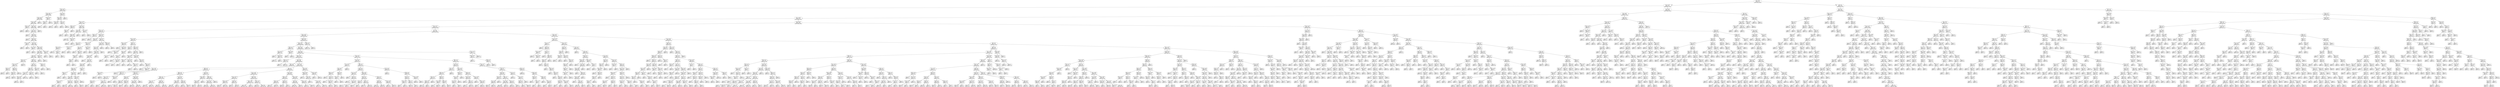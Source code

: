 digraph Tree {
node [shape=box] ;
0 [label="X[6] <= 0.099\ngini = 0.5\nsamples = 84796\nvalue = [42502, 42294]"] ;
1 [label="X[4] <= -0.194\ngini = 0.457\nsamples = 61010\nvalue = [39427, 21583]"] ;
0 -> 1 [labeldistance=2.5, labelangle=45, headlabel="True"] ;
2 [label="X[343] <= 0.003\ngini = 0.019\nsamples = 5005\nvalue = [47, 4958]"] ;
1 -> 2 ;
3 [label="X[312] <= 0.001\ngini = 0.009\nsamples = 4969\nvalue = [23, 4946]"] ;
2 -> 3 ;
4 [label="X[150] <= 0.018\ngini = 0.008\nsamples = 4964\nvalue = [19, 4945]"] ;
3 -> 4 ;
5 [label="X[155] <= -0.097\ngini = 0.006\nsamples = 4961\nvalue = [16, 4945]"] ;
4 -> 5 ;
6 [label="X[343] <= -0.0\ngini = 0.444\nsamples = 3\nvalue = [2, 1]"] ;
5 -> 6 ;
7 [label="gini = 0.0\nsamples = 2\nvalue = [2, 0]"] ;
6 -> 7 ;
8 [label="gini = 0.0\nsamples = 1\nvalue = [0, 1]"] ;
6 -> 8 ;
9 [label="X[353] <= 0.003\ngini = 0.006\nsamples = 4958\nvalue = [14, 4944]"] ;
5 -> 9 ;
10 [label="X[140] <= -0.106\ngini = 0.005\nsamples = 4957\nvalue = [13, 4944]"] ;
9 -> 10 ;
11 [label="gini = 0.0\nsamples = 1\nvalue = [1, 0]"] ;
10 -> 11 ;
12 [label="X[670] <= -0.0\ngini = 0.005\nsamples = 4956\nvalue = [12, 4944]"] ;
10 -> 12 ;
13 [label="gini = 0.0\nsamples = 1\nvalue = [1, 0]"] ;
12 -> 13 ;
14 [label="X[340] <= -0.01\ngini = 0.004\nsamples = 4955\nvalue = [11, 4944]"] ;
12 -> 14 ;
15 [label="X[673] <= -0.001\ngini = 0.5\nsamples = 2\nvalue = [1, 1]"] ;
14 -> 15 ;
16 [label="gini = 0.0\nsamples = 1\nvalue = [0, 1]"] ;
15 -> 16 ;
17 [label="gini = 0.0\nsamples = 1\nvalue = [1, 0]"] ;
15 -> 17 ;
18 [label="X[52] <= -0.647\ngini = 0.004\nsamples = 4953\nvalue = [10, 4943]"] ;
14 -> 18 ;
19 [label="X[21] <= -0.004\ngini = 0.444\nsamples = 3\nvalue = [1, 2]"] ;
18 -> 19 ;
20 [label="gini = 0.0\nsamples = 1\nvalue = [1, 0]"] ;
19 -> 20 ;
21 [label="gini = 0.0\nsamples = 2\nvalue = [0, 2]"] ;
19 -> 21 ;
22 [label="X[204] <= 0.056\ngini = 0.004\nsamples = 4950\nvalue = [9, 4941]"] ;
18 -> 22 ;
23 [label="X[44] <= 0.862\ngini = 0.003\nsamples = 4944\nvalue = [8, 4936]"] ;
22 -> 23 ;
24 [label="X[18] <= -0.7\ngini = 0.003\nsamples = 4937\nvalue = [7, 4930]"] ;
23 -> 24 ;
25 [label="X[437] <= 0.0\ngini = 0.054\nsamples = 109\nvalue = [3, 106]"] ;
24 -> 25 ;
26 [label="X[102] <= -0.003\ngini = 0.037\nsamples = 106\nvalue = [2, 104]"] ;
25 -> 26 ;
27 [label="X[300] <= 0.0\ngini = 0.18\nsamples = 10\nvalue = [1, 9]"] ;
26 -> 27 ;
28 [label="gini = 0.0\nsamples = 8\nvalue = [0, 8]"] ;
27 -> 28 ;
29 [label="gini = 0.5\nsamples = 2\nvalue = [1, 1]"] ;
27 -> 29 ;
30 [label="X[258] <= 0.0\ngini = 0.021\nsamples = 96\nvalue = [1, 95]"] ;
26 -> 30 ;
31 [label="X[392] <= -0.0\ngini = 0.061\nsamples = 32\nvalue = [1, 31]"] ;
30 -> 31 ;
32 [label="gini = 0.0\nsamples = 29\nvalue = [0, 29]"] ;
31 -> 32 ;
33 [label="gini = 0.444\nsamples = 3\nvalue = [1, 2]"] ;
31 -> 33 ;
34 [label="gini = 0.0\nsamples = 64\nvalue = [0, 64]"] ;
30 -> 34 ;
35 [label="gini = 0.444\nsamples = 3\nvalue = [1, 2]"] ;
25 -> 35 ;
36 [label="X[993] <= 0.0\ngini = 0.002\nsamples = 4828\nvalue = [4, 4824]"] ;
24 -> 36 ;
37 [label="X[644] <= 0.0\ngini = 0.001\nsamples = 4813\nvalue = [3, 4810]"] ;
36 -> 37 ;
38 [label="X[506] <= 0.0\ngini = 0.001\nsamples = 4795\nvalue = [2, 4793]"] ;
37 -> 38 ;
39 [label="X[15] <= -0.448\ngini = 0.0\nsamples = 4771\nvalue = [1, 4770]"] ;
38 -> 39 ;
40 [label="X[26] <= -0.01\ngini = 0.036\nsamples = 55\nvalue = [1, 54]"] ;
39 -> 40 ;
41 [label="gini = 0.0\nsamples = 53\nvalue = [0, 53]"] ;
40 -> 41 ;
42 [label="gini = 0.5\nsamples = 2\nvalue = [1, 1]"] ;
40 -> 42 ;
43 [label="gini = 0.0\nsamples = 4716\nvalue = [0, 4716]"] ;
39 -> 43 ;
44 [label="X[774] <= -0.0\ngini = 0.08\nsamples = 24\nvalue = [1, 23]"] ;
38 -> 44 ;
45 [label="gini = 0.0\nsamples = 23\nvalue = [0, 23]"] ;
44 -> 45 ;
46 [label="gini = 0.0\nsamples = 1\nvalue = [1, 0]"] ;
44 -> 46 ;
47 [label="X[42] <= -0.014\ngini = 0.105\nsamples = 18\nvalue = [1, 17]"] ;
37 -> 47 ;
48 [label="gini = 0.0\nsamples = 1\nvalue = [1, 0]"] ;
47 -> 48 ;
49 [label="gini = 0.0\nsamples = 17\nvalue = [0, 17]"] ;
47 -> 49 ;
50 [label="X[488] <= -0.0\ngini = 0.124\nsamples = 15\nvalue = [1, 14]"] ;
36 -> 50 ;
51 [label="gini = 0.0\nsamples = 14\nvalue = [0, 14]"] ;
50 -> 51 ;
52 [label="gini = 0.0\nsamples = 1\nvalue = [1, 0]"] ;
50 -> 52 ;
53 [label="X[510] <= -0.0\ngini = 0.245\nsamples = 7\nvalue = [1, 6]"] ;
23 -> 53 ;
54 [label="gini = 0.0\nsamples = 6\nvalue = [0, 6]"] ;
53 -> 54 ;
55 [label="gini = 0.0\nsamples = 1\nvalue = [1, 0]"] ;
53 -> 55 ;
56 [label="X[148] <= -0.047\ngini = 0.278\nsamples = 6\nvalue = [1, 5]"] ;
22 -> 56 ;
57 [label="gini = 0.5\nsamples = 2\nvalue = [1, 1]"] ;
56 -> 57 ;
58 [label="gini = 0.0\nsamples = 4\nvalue = [0, 4]"] ;
56 -> 58 ;
59 [label="gini = 0.0\nsamples = 1\nvalue = [1, 0]"] ;
9 -> 59 ;
60 [label="gini = 0.0\nsamples = 3\nvalue = [3, 0]"] ;
4 -> 60 ;
61 [label="X[406] <= -0.001\ngini = 0.32\nsamples = 5\nvalue = [4, 1]"] ;
3 -> 61 ;
62 [label="X[950] <= 0.0\ngini = 0.5\nsamples = 2\nvalue = [1, 1]"] ;
61 -> 62 ;
63 [label="gini = 0.0\nsamples = 1\nvalue = [1, 0]"] ;
62 -> 63 ;
64 [label="gini = 0.0\nsamples = 1\nvalue = [0, 1]"] ;
62 -> 64 ;
65 [label="gini = 0.0\nsamples = 3\nvalue = [3, 0]"] ;
61 -> 65 ;
66 [label="X[31] <= 0.015\ngini = 0.444\nsamples = 36\nvalue = [24, 12]"] ;
2 -> 66 ;
67 [label="X[45] <= 0.011\ngini = 0.285\nsamples = 29\nvalue = [24, 5]"] ;
66 -> 67 ;
68 [label="X[103] <= 0.075\ngini = 0.083\nsamples = 23\nvalue = [22, 1]"] ;
67 -> 68 ;
69 [label="gini = 0.0\nsamples = 22\nvalue = [22, 0]"] ;
68 -> 69 ;
70 [label="gini = 0.0\nsamples = 1\nvalue = [0, 1]"] ;
68 -> 70 ;
71 [label="X[757] <= -0.0\ngini = 0.444\nsamples = 6\nvalue = [2, 4]"] ;
67 -> 71 ;
72 [label="gini = 0.0\nsamples = 2\nvalue = [2, 0]"] ;
71 -> 72 ;
73 [label="gini = 0.0\nsamples = 4\nvalue = [0, 4]"] ;
71 -> 73 ;
74 [label="gini = 0.0\nsamples = 7\nvalue = [0, 7]"] ;
66 -> 74 ;
75 [label="X[1] <= 0.506\ngini = 0.417\nsamples = 56005\nvalue = [39380, 16625]"] ;
1 -> 75 ;
76 [label="X[12] <= 0.321\ngini = 0.363\nsamples = 51439\nvalue = [39201, 12238]"] ;
75 -> 76 ;
77 [label="X[27] <= -0.348\ngini = 0.327\nsamples = 48730\nvalue = [38696, 10034]"] ;
76 -> 77 ;
78 [label="X[381] <= -0.008\ngini = 0.017\nsamples = 1412\nvalue = [12, 1400]"] ;
77 -> 78 ;
79 [label="X[595] <= 0.0\ngini = 0.444\nsamples = 12\nvalue = [8, 4]"] ;
78 -> 79 ;
80 [label="X[957] <= 0.0\ngini = 0.32\nsamples = 5\nvalue = [1, 4]"] ;
79 -> 80 ;
81 [label="gini = 0.0\nsamples = 4\nvalue = [0, 4]"] ;
80 -> 81 ;
82 [label="gini = 0.0\nsamples = 1\nvalue = [1, 0]"] ;
80 -> 82 ;
83 [label="gini = 0.0\nsamples = 7\nvalue = [7, 0]"] ;
79 -> 83 ;
84 [label="X[293] <= 0.018\ngini = 0.006\nsamples = 1400\nvalue = [4, 1396]"] ;
78 -> 84 ;
85 [label="X[3] <= 0.357\ngini = 0.003\nsamples = 1397\nvalue = [2, 1395]"] ;
84 -> 85 ;
86 [label="X[96] <= 0.904\ngini = 0.001\nsamples = 1396\nvalue = [1, 1395]"] ;
85 -> 86 ;
87 [label="gini = 0.0\nsamples = 1392\nvalue = [0, 1392]"] ;
86 -> 87 ;
88 [label="X[228] <= -0.004\ngini = 0.375\nsamples = 4\nvalue = [1, 3]"] ;
86 -> 88 ;
89 [label="gini = 0.0\nsamples = 2\nvalue = [0, 2]"] ;
88 -> 89 ;
90 [label="gini = 0.5\nsamples = 2\nvalue = [1, 1]"] ;
88 -> 90 ;
91 [label="gini = 0.0\nsamples = 1\nvalue = [1, 0]"] ;
85 -> 91 ;
92 [label="X[373] <= -0.016\ngini = 0.444\nsamples = 3\nvalue = [2, 1]"] ;
84 -> 92 ;
93 [label="gini = 0.0\nsamples = 1\nvalue = [0, 1]"] ;
92 -> 93 ;
94 [label="gini = 0.0\nsamples = 2\nvalue = [2, 0]"] ;
92 -> 94 ;
95 [label="X[157] <= 0.004\ngini = 0.298\nsamples = 47318\nvalue = [38684, 8634]"] ;
77 -> 95 ;
96 [label="X[270] <= -0.001\ngini = 0.27\nsamples = 45326\nvalue = [38018, 7308]"] ;
95 -> 96 ;
97 [label="X[369] <= -0.004\ngini = 0.28\nsamples = 629\nvalue = [106, 523]"] ;
96 -> 97 ;
98 [label="X[448] <= -0.0\ngini = 0.14\nsamples = 66\nvalue = [61, 5]"] ;
97 -> 98 ;
99 [label="gini = 0.0\nsamples = 5\nvalue = [0, 5]"] ;
98 -> 99 ;
100 [label="gini = 0.0\nsamples = 61\nvalue = [61, 0]"] ;
98 -> 100 ;
101 [label="X[209] <= -0.028\ngini = 0.147\nsamples = 563\nvalue = [45, 518]"] ;
97 -> 101 ;
102 [label="X[33] <= 0.03\ngini = 0.464\nsamples = 41\nvalue = [26, 15]"] ;
101 -> 102 ;
103 [label="X[37] <= 0.007\ngini = 0.211\nsamples = 25\nvalue = [22, 3]"] ;
102 -> 103 ;
104 [label="X[30] <= 0.015\ngini = 0.091\nsamples = 21\nvalue = [20, 1]"] ;
103 -> 104 ;
105 [label="gini = 0.0\nsamples = 19\nvalue = [19, 0]"] ;
104 -> 105 ;
106 [label="X[755] <= -0.0\ngini = 0.5\nsamples = 2\nvalue = [1, 1]"] ;
104 -> 106 ;
107 [label="gini = 0.0\nsamples = 1\nvalue = [0, 1]"] ;
106 -> 107 ;
108 [label="gini = 0.0\nsamples = 1\nvalue = [1, 0]"] ;
106 -> 108 ;
109 [label="X[721] <= -0.0\ngini = 0.5\nsamples = 4\nvalue = [2, 2]"] ;
103 -> 109 ;
110 [label="gini = 0.0\nsamples = 2\nvalue = [2, 0]"] ;
109 -> 110 ;
111 [label="gini = 0.0\nsamples = 2\nvalue = [0, 2]"] ;
109 -> 111 ;
112 [label="X[357] <= 0.012\ngini = 0.375\nsamples = 16\nvalue = [4, 12]"] ;
102 -> 112 ;
113 [label="X[8] <= 0.01\ngini = 0.26\nsamples = 13\nvalue = [2, 11]"] ;
112 -> 113 ;
114 [label="gini = 0.0\nsamples = 7\nvalue = [0, 7]"] ;
113 -> 114 ;
115 [label="X[641] <= 0.0\ngini = 0.444\nsamples = 6\nvalue = [2, 4]"] ;
113 -> 115 ;
116 [label="X[95] <= -0.017\ngini = 0.32\nsamples = 5\nvalue = [1, 4]"] ;
115 -> 116 ;
117 [label="X[984] <= 0.0\ngini = 0.5\nsamples = 2\nvalue = [1, 1]"] ;
116 -> 117 ;
118 [label="gini = 0.0\nsamples = 1\nvalue = [0, 1]"] ;
117 -> 118 ;
119 [label="gini = 0.0\nsamples = 1\nvalue = [1, 0]"] ;
117 -> 119 ;
120 [label="gini = 0.0\nsamples = 3\nvalue = [0, 3]"] ;
116 -> 120 ;
121 [label="gini = 0.0\nsamples = 1\nvalue = [1, 0]"] ;
115 -> 121 ;
122 [label="X[222] <= 0.001\ngini = 0.444\nsamples = 3\nvalue = [2, 1]"] ;
112 -> 122 ;
123 [label="gini = 0.0\nsamples = 2\nvalue = [2, 0]"] ;
122 -> 123 ;
124 [label="gini = 0.0\nsamples = 1\nvalue = [0, 1]"] ;
122 -> 124 ;
125 [label="X[24] <= 0.078\ngini = 0.07\nsamples = 522\nvalue = [19, 503]"] ;
101 -> 125 ;
126 [label="X[117] <= 0.225\ngini = 0.056\nsamples = 516\nvalue = [15, 501]"] ;
125 -> 126 ;
127 [label="X[243] <= 0.161\ngini = 0.049\nsamples = 514\nvalue = [13, 501]"] ;
126 -> 127 ;
128 [label="X[587] <= 0.011\ngini = 0.046\nsamples = 513\nvalue = [12, 501]"] ;
127 -> 128 ;
129 [label="X[213] <= -0.266\ngini = 0.042\nsamples = 512\nvalue = [11, 501]"] ;
128 -> 129 ;
130 [label="gini = 0.0\nsamples = 1\nvalue = [1, 0]"] ;
129 -> 130 ;
131 [label="X[42] <= 0.35\ngini = 0.038\nsamples = 511\nvalue = [10, 501]"] ;
129 -> 131 ;
132 [label="X[28] <= 0.259\ngini = 0.035\nsamples = 510\nvalue = [9, 501]"] ;
131 -> 132 ;
133 [label="X[36] <= -0.277\ngini = 0.031\nsamples = 508\nvalue = [8, 500]"] ;
132 -> 133 ;
134 [label="X[619] <= -0.0\ngini = 0.5\nsamples = 2\nvalue = [1, 1]"] ;
133 -> 134 ;
135 [label="gini = 0.0\nsamples = 1\nvalue = [0, 1]"] ;
134 -> 135 ;
136 [label="gini = 0.0\nsamples = 1\nvalue = [1, 0]"] ;
134 -> 136 ;
137 [label="X[117] <= 0.223\ngini = 0.027\nsamples = 506\nvalue = [7, 499]"] ;
133 -> 137 ;
138 [label="X[2] <= -0.684\ngini = 0.02\nsamples = 492\nvalue = [5, 487]"] ;
137 -> 138 ;
139 [label="X[236] <= -0.009\ngini = 0.32\nsamples = 5\nvalue = [1, 4]"] ;
138 -> 139 ;
140 [label="gini = 0.0\nsamples = 4\nvalue = [0, 4]"] ;
139 -> 140 ;
141 [label="gini = 0.0\nsamples = 1\nvalue = [1, 0]"] ;
139 -> 141 ;
142 [label="X[103] <= -0.112\ngini = 0.016\nsamples = 487\nvalue = [4, 483]"] ;
138 -> 142 ;
143 [label="gini = 0.075\nsamples = 102\nvalue = [4, 98]"] ;
142 -> 143 ;
144 [label="gini = 0.0\nsamples = 385\nvalue = [0, 385]"] ;
142 -> 144 ;
145 [label="X[160] <= -0.036\ngini = 0.245\nsamples = 14\nvalue = [2, 12]"] ;
137 -> 145 ;
146 [label="X[645] <= 0.0\ngini = 0.444\nsamples = 6\nvalue = [2, 4]"] ;
145 -> 146 ;
147 [label="gini = 0.0\nsamples = 3\nvalue = [0, 3]"] ;
146 -> 147 ;
148 [label="gini = 0.444\nsamples = 3\nvalue = [2, 1]"] ;
146 -> 148 ;
149 [label="gini = 0.0\nsamples = 8\nvalue = [0, 8]"] ;
145 -> 149 ;
150 [label="X[64] <= 0.122\ngini = 0.5\nsamples = 2\nvalue = [1, 1]"] ;
132 -> 150 ;
151 [label="gini = 0.0\nsamples = 1\nvalue = [1, 0]"] ;
150 -> 151 ;
152 [label="gini = 0.0\nsamples = 1\nvalue = [0, 1]"] ;
150 -> 152 ;
153 [label="gini = 0.0\nsamples = 1\nvalue = [1, 0]"] ;
131 -> 153 ;
154 [label="gini = 0.0\nsamples = 1\nvalue = [1, 0]"] ;
128 -> 154 ;
155 [label="gini = 0.0\nsamples = 1\nvalue = [1, 0]"] ;
127 -> 155 ;
156 [label="gini = 0.0\nsamples = 2\nvalue = [2, 0]"] ;
126 -> 156 ;
157 [label="X[990] <= 0.0\ngini = 0.444\nsamples = 6\nvalue = [4, 2]"] ;
125 -> 157 ;
158 [label="gini = 0.0\nsamples = 4\nvalue = [4, 0]"] ;
157 -> 158 ;
159 [label="gini = 0.0\nsamples = 2\nvalue = [0, 2]"] ;
157 -> 159 ;
160 [label="X[7] <= 0.21\ngini = 0.258\nsamples = 44697\nvalue = [37912, 6785]"] ;
96 -> 160 ;
161 [label="X[201] <= -0.009\ngini = 0.224\nsamples = 38867\nvalue = [33884, 4983]"] ;
160 -> 161 ;
162 [label="X[477] <= -0.002\ngini = 0.232\nsamples = 239\nvalue = [32, 207]"] ;
161 -> 162 ;
163 [label="X[504] <= -0.004\ngini = 0.436\nsamples = 28\nvalue = [19, 9]"] ;
162 -> 163 ;
164 [label="gini = 0.0\nsamples = 6\nvalue = [0, 6]"] ;
163 -> 164 ;
165 [label="X[239] <= 0.021\ngini = 0.236\nsamples = 22\nvalue = [19, 3]"] ;
163 -> 165 ;
166 [label="gini = 0.0\nsamples = 18\nvalue = [18, 0]"] ;
165 -> 166 ;
167 [label="X[436] <= 0.009\ngini = 0.375\nsamples = 4\nvalue = [1, 3]"] ;
165 -> 167 ;
168 [label="X[711] <= -0.0\ngini = 0.5\nsamples = 2\nvalue = [1, 1]"] ;
167 -> 168 ;
169 [label="gini = 0.0\nsamples = 1\nvalue = [1, 0]"] ;
168 -> 169 ;
170 [label="gini = 0.0\nsamples = 1\nvalue = [0, 1]"] ;
168 -> 170 ;
171 [label="gini = 0.0\nsamples = 2\nvalue = [0, 2]"] ;
167 -> 171 ;
172 [label="X[953] <= -0.0\ngini = 0.116\nsamples = 211\nvalue = [13, 198]"] ;
162 -> 172 ;
173 [label="X[420] <= 0.0\ngini = 0.5\nsamples = 10\nvalue = [5, 5]"] ;
172 -> 173 ;
174 [label="X[791] <= -0.0\ngini = 0.408\nsamples = 7\nvalue = [5, 2]"] ;
173 -> 174 ;
175 [label="X[761] <= -0.0\ngini = 0.5\nsamples = 4\nvalue = [2, 2]"] ;
174 -> 175 ;
176 [label="gini = 0.0\nsamples = 1\nvalue = [0, 1]"] ;
175 -> 176 ;
177 [label="X[37] <= -0.003\ngini = 0.444\nsamples = 3\nvalue = [2, 1]"] ;
175 -> 177 ;
178 [label="gini = 0.5\nsamples = 2\nvalue = [1, 1]"] ;
177 -> 178 ;
179 [label="gini = 0.0\nsamples = 1\nvalue = [1, 0]"] ;
177 -> 179 ;
180 [label="gini = 0.0\nsamples = 3\nvalue = [3, 0]"] ;
174 -> 180 ;
181 [label="gini = 0.0\nsamples = 3\nvalue = [0, 3]"] ;
173 -> 181 ;
182 [label="X[994] <= 0.003\ngini = 0.076\nsamples = 201\nvalue = [8, 193]"] ;
172 -> 182 ;
183 [label="X[759] <= 0.0\ngini = 0.068\nsamples = 200\nvalue = [7, 193]"] ;
182 -> 183 ;
184 [label="X[450] <= -0.004\ngini = 0.023\nsamples = 171\nvalue = [2, 169]"] ;
183 -> 184 ;
185 [label="X[698] <= -0.0\ngini = 0.5\nsamples = 2\nvalue = [1, 1]"] ;
184 -> 185 ;
186 [label="gini = 0.0\nsamples = 1\nvalue = [0, 1]"] ;
185 -> 186 ;
187 [label="gini = 0.0\nsamples = 1\nvalue = [1, 0]"] ;
185 -> 187 ;
188 [label="X[125] <= 0.056\ngini = 0.012\nsamples = 169\nvalue = [1, 168]"] ;
184 -> 188 ;
189 [label="gini = 0.0\nsamples = 155\nvalue = [0, 155]"] ;
188 -> 189 ;
190 [label="X[289] <= -0.013\ngini = 0.133\nsamples = 14\nvalue = [1, 13]"] ;
188 -> 190 ;
191 [label="gini = 0.0\nsamples = 1\nvalue = [1, 0]"] ;
190 -> 191 ;
192 [label="gini = 0.0\nsamples = 13\nvalue = [0, 13]"] ;
190 -> 192 ;
193 [label="X[314] <= -0.009\ngini = 0.285\nsamples = 29\nvalue = [5, 24]"] ;
183 -> 193 ;
194 [label="gini = 0.0\nsamples = 2\nvalue = [2, 0]"] ;
193 -> 194 ;
195 [label="X[6] <= 0.071\ngini = 0.198\nsamples = 27\nvalue = [3, 24]"] ;
193 -> 195 ;
196 [label="gini = 0.0\nsamples = 13\nvalue = [0, 13]"] ;
195 -> 196 ;
197 [label="X[458] <= 0.001\ngini = 0.337\nsamples = 14\nvalue = [3, 11]"] ;
195 -> 197 ;
198 [label="gini = 0.0\nsamples = 2\nvalue = [2, 0]"] ;
197 -> 198 ;
199 [label="X[351] <= -0.039\ngini = 0.153\nsamples = 12\nvalue = [1, 11]"] ;
197 -> 199 ;
200 [label="X[113] <= 0.048\ngini = 0.278\nsamples = 6\nvalue = [1, 5]"] ;
199 -> 200 ;
201 [label="gini = 0.0\nsamples = 3\nvalue = [0, 3]"] ;
200 -> 201 ;
202 [label="gini = 0.444\nsamples = 3\nvalue = [1, 2]"] ;
200 -> 202 ;
203 [label="gini = 0.0\nsamples = 6\nvalue = [0, 6]"] ;
199 -> 203 ;
204 [label="gini = 0.0\nsamples = 1\nvalue = [1, 0]"] ;
182 -> 204 ;
205 [label="X[230] <= 0.081\ngini = 0.217\nsamples = 38628\nvalue = [33852, 4776]"] ;
161 -> 205 ;
206 [label="X[128] <= -0.174\ngini = 0.212\nsamples = 38482\nvalue = [33849, 4633]"] ;
205 -> 206 ;
207 [label="X[679] <= 0.0\ngini = 0.139\nsamples = 133\nvalue = [10, 123]"] ;
206 -> 207 ;
208 [label="X[707] <= -0.0\ngini = 0.032\nsamples = 124\nvalue = [2, 122]"] ;
207 -> 208 ;
209 [label="gini = 0.0\nsamples = 1\nvalue = [1, 0]"] ;
208 -> 209 ;
210 [label="X[158] <= 0.011\ngini = 0.016\nsamples = 123\nvalue = [1, 122]"] ;
208 -> 210 ;
211 [label="gini = 0.0\nsamples = 122\nvalue = [0, 122]"] ;
210 -> 211 ;
212 [label="gini = 0.0\nsamples = 1\nvalue = [1, 0]"] ;
210 -> 212 ;
213 [label="X[49] <= -0.022\ngini = 0.198\nsamples = 9\nvalue = [8, 1]"] ;
207 -> 213 ;
214 [label="gini = 0.0\nsamples = 1\nvalue = [0, 1]"] ;
213 -> 214 ;
215 [label="gini = 0.0\nsamples = 8\nvalue = [8, 0]"] ;
213 -> 215 ;
216 [label="X[587] <= 0.001\ngini = 0.208\nsamples = 38349\nvalue = [33839, 4510]"] ;
206 -> 216 ;
217 [label="X[21] <= 0.105\ngini = 0.203\nsamples = 38221\nvalue = [33827, 4394]"] ;
216 -> 217 ;
218 [label="X[200] <= -0.155\ngini = 0.187\nsamples = 36182\nvalue = [32400, 3782]"] ;
217 -> 218 ;
219 [label="X[539] <= -0.0\ngini = 0.194\nsamples = 101\nvalue = [11, 90]"] ;
218 -> 219 ;
220 [label="gini = 0.0\nsamples = 11\nvalue = [11, 0]"] ;
219 -> 220 ;
221 [label="gini = 0.0\nsamples = 90\nvalue = [0, 90]"] ;
219 -> 221 ;
222 [label="X[9] <= -0.295\ngini = 0.184\nsamples = 36081\nvalue = [32389, 3692]"] ;
218 -> 222 ;
223 [label="X[681] <= -0.0\ngini = 0.293\nsamples = 6541\nvalue = [5374, 1167]"] ;
222 -> 223 ;
224 [label="X[241] <= 0.001\ngini = 0.196\nsamples = 2024\nvalue = [1801, 223]"] ;
223 -> 224 ;
225 [label="X[535] <= 0.0\ngini = 0.122\nsamples = 1177\nvalue = [1100, 77]"] ;
224 -> 225 ;
226 [label="X[44] <= -0.232\ngini = 0.116\nsamples = 1170\nvalue = [1098, 72]"] ;
225 -> 226 ;
227 [label="X[475] <= 0.0\ngini = 0.375\nsamples = 4\nvalue = [1, 3]"] ;
226 -> 227 ;
228 [label="gini = 0.5\nsamples = 2\nvalue = [1, 1]"] ;
227 -> 228 ;
229 [label="gini = 0.0\nsamples = 2\nvalue = [0, 2]"] ;
227 -> 229 ;
230 [label="X[132] <= -0.115\ngini = 0.111\nsamples = 1166\nvalue = [1097, 69]"] ;
226 -> 230 ;
231 [label="gini = 0.0\nsamples = 2\nvalue = [0, 2]"] ;
230 -> 231 ;
232 [label="gini = 0.108\nsamples = 1164\nvalue = [1097, 67]"] ;
230 -> 232 ;
233 [label="X[458] <= 0.001\ngini = 0.408\nsamples = 7\nvalue = [2, 5]"] ;
225 -> 233 ;
234 [label="gini = 0.0\nsamples = 2\nvalue = [2, 0]"] ;
233 -> 234 ;
235 [label="gini = 0.0\nsamples = 5\nvalue = [0, 5]"] ;
233 -> 235 ;
236 [label="X[765] <= -0.0\ngini = 0.285\nsamples = 847\nvalue = [701, 146]"] ;
224 -> 236 ;
237 [label="X[502] <= -0.0\ngini = 0.493\nsamples = 41\nvalue = [18, 23]"] ;
236 -> 237 ;
238 [label="X[534] <= 0.0\ngini = 0.42\nsamples = 30\nvalue = [9, 21]"] ;
237 -> 238 ;
239 [label="gini = 0.117\nsamples = 16\nvalue = [1, 15]"] ;
238 -> 239 ;
240 [label="gini = 0.49\nsamples = 14\nvalue = [8, 6]"] ;
238 -> 240 ;
241 [label="X[963] <= -0.0\ngini = 0.298\nsamples = 11\nvalue = [9, 2]"] ;
237 -> 241 ;
242 [label="gini = 0.444\nsamples = 3\nvalue = [1, 2]"] ;
241 -> 242 ;
243 [label="gini = 0.0\nsamples = 8\nvalue = [8, 0]"] ;
241 -> 243 ;
244 [label="X[294] <= 0.008\ngini = 0.259\nsamples = 806\nvalue = [683, 123]"] ;
236 -> 244 ;
245 [label="X[127] <= -0.002\ngini = 0.253\nsamples = 802\nvalue = [683, 119]"] ;
244 -> 245 ;
246 [label="gini = 0.056\nsamples = 140\nvalue = [136, 4]"] ;
245 -> 246 ;
247 [label="gini = 0.287\nsamples = 662\nvalue = [547, 115]"] ;
245 -> 247 ;
248 [label="gini = 0.0\nsamples = 4\nvalue = [0, 4]"] ;
244 -> 248 ;
249 [label="X[329] <= 0.0\ngini = 0.331\nsamples = 4517\nvalue = [3573, 944]"] ;
223 -> 249 ;
250 [label="X[992] <= 0.0\ngini = 0.389\nsamples = 1761\nvalue = [1296, 465]"] ;
249 -> 250 ;
251 [label="X[395] <= -0.0\ngini = 0.348\nsamples = 1390\nvalue = [1078, 312]"] ;
250 -> 251 ;
252 [label="X[56] <= 0.042\ngini = 0.47\nsamples = 312\nvalue = [194, 118]"] ;
251 -> 252 ;
253 [label="gini = 0.498\nsamples = 212\nvalue = [113, 99]"] ;
252 -> 253 ;
254 [label="gini = 0.308\nsamples = 100\nvalue = [81, 19]"] ;
252 -> 254 ;
255 [label="X[948] <= 0.0\ngini = 0.295\nsamples = 1078\nvalue = [884, 194]"] ;
251 -> 255 ;
256 [label="gini = 0.257\nsamples = 824\nvalue = [699, 125]"] ;
255 -> 256 ;
257 [label="gini = 0.396\nsamples = 254\nvalue = [185, 69]"] ;
255 -> 257 ;
258 [label="X[112] <= 0.011\ngini = 0.485\nsamples = 371\nvalue = [218, 153]"] ;
250 -> 258 ;
259 [label="X[85] <= 0.043\ngini = 0.464\nsamples = 312\nvalue = [198, 114]"] ;
258 -> 259 ;
260 [label="gini = 0.454\nsamples = 304\nvalue = [198, 106]"] ;
259 -> 260 ;
261 [label="gini = 0.0\nsamples = 8\nvalue = [0, 8]"] ;
259 -> 261 ;
262 [label="X[758] <= 0.0\ngini = 0.448\nsamples = 59\nvalue = [20, 39]"] ;
258 -> 262 ;
263 [label="gini = 0.38\nsamples = 51\nvalue = [13, 38]"] ;
262 -> 263 ;
264 [label="gini = 0.219\nsamples = 8\nvalue = [7, 1]"] ;
262 -> 264 ;
265 [label="X[718] <= -0.0\ngini = 0.287\nsamples = 2756\nvalue = [2277, 479]"] ;
249 -> 265 ;
266 [label="X[192] <= 0.021\ngini = 0.092\nsamples = 289\nvalue = [275, 14]"] ;
265 -> 266 ;
267 [label="X[95] <= -0.054\ngini = 0.08\nsamples = 287\nvalue = [275, 12]"] ;
266 -> 267 ;
268 [label="gini = 0.444\nsamples = 12\nvalue = [8, 4]"] ;
267 -> 268 ;
269 [label="gini = 0.056\nsamples = 275\nvalue = [267, 8]"] ;
267 -> 269 ;
270 [label="gini = 0.0\nsamples = 2\nvalue = [0, 2]"] ;
266 -> 270 ;
271 [label="X[428] <= 0.0\ngini = 0.306\nsamples = 2467\nvalue = [2002, 465]"] ;
265 -> 271 ;
272 [label="X[102] <= -0.003\ngini = 0.304\nsamples = 2462\nvalue = [2002, 460]"] ;
271 -> 272 ;
273 [label="gini = 0.224\nsamples = 693\nvalue = [604, 89]"] ;
272 -> 273 ;
274 [label="gini = 0.331\nsamples = 1769\nvalue = [1398, 371]"] ;
272 -> 274 ;
275 [label="gini = 0.0\nsamples = 5\nvalue = [0, 5]"] ;
271 -> 275 ;
276 [label="X[116] <= 0.496\ngini = 0.156\nsamples = 29540\nvalue = [27015, 2525]"] ;
222 -> 276 ;
277 [label="X[35] <= 0.6\ngini = 0.15\nsamples = 29330\nvalue = [26929, 2401]"] ;
276 -> 277 ;
278 [label="X[211] <= -0.037\ngini = 0.138\nsamples = 28493\nvalue = [26361, 2132]"] ;
277 -> 278 ;
279 [label="X[415] <= -0.001\ngini = 0.476\nsamples = 305\nvalue = [186, 119]"] ;
278 -> 279 ;
280 [label="X[258] <= 0.001\ngini = 0.492\nsamples = 170\nvalue = [74, 96]"] ;
279 -> 280 ;
281 [label="gini = 0.283\nsamples = 41\nvalue = [34, 7]"] ;
280 -> 281 ;
282 [label="gini = 0.428\nsamples = 129\nvalue = [40, 89]"] ;
280 -> 282 ;
283 [label="X[526] <= 0.0\ngini = 0.283\nsamples = 135\nvalue = [112, 23]"] ;
279 -> 283 ;
284 [label="gini = 0.05\nsamples = 78\nvalue = [76, 2]"] ;
283 -> 284 ;
285 [label="gini = 0.465\nsamples = 57\nvalue = [36, 21]"] ;
283 -> 285 ;
286 [label="X[36] <= 0.501\ngini = 0.133\nsamples = 28188\nvalue = [26175, 2013]"] ;
278 -> 286 ;
287 [label="X[202] <= 0.606\ngini = 0.124\nsamples = 27076\nvalue = [25278, 1798]"] ;
286 -> 287 ;
288 [label="gini = 0.123\nsamples = 27061\nvalue = [25278, 1783]"] ;
287 -> 288 ;
289 [label="gini = 0.0\nsamples = 15\nvalue = [0, 15]"] ;
287 -> 289 ;
290 [label="X[55] <= -0.013\ngini = 0.312\nsamples = 1112\nvalue = [897, 215]"] ;
286 -> 290 ;
291 [label="gini = 0.494\nsamples = 178\nvalue = [99, 79]"] ;
290 -> 291 ;
292 [label="gini = 0.249\nsamples = 934\nvalue = [798, 136]"] ;
290 -> 292 ;
293 [label="X[23] <= -0.026\ngini = 0.436\nsamples = 837\nvalue = [568, 269]"] ;
277 -> 293 ;
294 [label="X[596] <= -0.0\ngini = 0.282\nsamples = 324\nvalue = [269, 55]"] ;
293 -> 294 ;
295 [label="X[654] <= 0.0\ngini = 0.199\nsamples = 214\nvalue = [190, 24]"] ;
294 -> 295 ;
296 [label="gini = 0.124\nsamples = 181\nvalue = [169, 12]"] ;
295 -> 296 ;
297 [label="gini = 0.463\nsamples = 33\nvalue = [21, 12]"] ;
295 -> 297 ;
298 [label="X[349] <= -0.0\ngini = 0.405\nsamples = 110\nvalue = [79, 31]"] ;
294 -> 298 ;
299 [label="gini = 0.233\nsamples = 67\nvalue = [58, 9]"] ;
298 -> 299 ;
300 [label="gini = 0.5\nsamples = 43\nvalue = [21, 22]"] ;
298 -> 300 ;
301 [label="X[124] <= 0.003\ngini = 0.486\nsamples = 513\nvalue = [299, 214]"] ;
293 -> 301 ;
302 [label="X[827] <= 0.0\ngini = 0.465\nsamples = 369\nvalue = [233, 136]"] ;
301 -> 302 ;
303 [label="gini = 0.455\nsamples = 354\nvalue = [230, 124]"] ;
302 -> 303 ;
304 [label="gini = 0.32\nsamples = 15\nvalue = [3, 12]"] ;
302 -> 304 ;
305 [label="X[96] <= -0.002\ngini = 0.497\nsamples = 144\nvalue = [66, 78]"] ;
301 -> 305 ;
306 [label="gini = 0.5\nsamples = 116\nvalue = [59, 57]"] ;
305 -> 306 ;
307 [label="gini = 0.375\nsamples = 28\nvalue = [7, 21]"] ;
305 -> 307 ;
308 [label="X[21] <= 0.01\ngini = 0.484\nsamples = 210\nvalue = [86, 124]"] ;
276 -> 308 ;
309 [label="X[302] <= -0.004\ngini = 0.433\nsamples = 180\nvalue = [57, 123]"] ;
308 -> 309 ;
310 [label="gini = 0.0\nsamples = 15\nvalue = [15, 0]"] ;
309 -> 310 ;
311 [label="X[0] <= -0.912\ngini = 0.38\nsamples = 165\nvalue = [42, 123]"] ;
309 -> 311 ;
312 [label="gini = 0.0\nsamples = 11\nvalue = [11, 0]"] ;
311 -> 312 ;
313 [label="X[4] <= -0.133\ngini = 0.322\nsamples = 154\nvalue = [31, 123]"] ;
311 -> 313 ;
314 [label="gini = 0.5\nsamples = 26\nvalue = [13, 13]"] ;
313 -> 314 ;
315 [label="gini = 0.242\nsamples = 128\nvalue = [18, 110]"] ;
313 -> 315 ;
316 [label="X[136] <= -0.033\ngini = 0.064\nsamples = 30\nvalue = [29, 1]"] ;
308 -> 316 ;
317 [label="gini = 0.0\nsamples = 1\nvalue = [0, 1]"] ;
316 -> 317 ;
318 [label="gini = 0.0\nsamples = 29\nvalue = [29, 0]"] ;
316 -> 318 ;
319 [label="X[60] <= -0.001\ngini = 0.42\nsamples = 2039\nvalue = [1427, 612]"] ;
217 -> 319 ;
320 [label="X[10] <= -0.797\ngini = 0.297\nsamples = 948\nvalue = [776, 172]"] ;
319 -> 320 ;
321 [label="X[47] <= -0.001\ngini = 0.48\nsamples = 30\nvalue = [12, 18]"] ;
320 -> 321 ;
322 [label="X[6] <= -0.22\ngini = 0.494\nsamples = 27\nvalue = [12, 15]"] ;
321 -> 322 ;
323 [label="X[365] <= -0.0\ngini = 0.444\nsamples = 21\nvalue = [7, 14]"] ;
322 -> 323 ;
324 [label="gini = 0.0\nsamples = 3\nvalue = [0, 3]"] ;
323 -> 324 ;
325 [label="X[373] <= -0.0\ngini = 0.475\nsamples = 18\nvalue = [7, 11]"] ;
323 -> 325 ;
326 [label="gini = 0.0\nsamples = 1\nvalue = [1, 0]"] ;
325 -> 326 ;
327 [label="X[259] <= 0.001\ngini = 0.457\nsamples = 17\nvalue = [6, 11]"] ;
325 -> 327 ;
328 [label="gini = 0.49\nsamples = 14\nvalue = [6, 8]"] ;
327 -> 328 ;
329 [label="gini = 0.0\nsamples = 3\nvalue = [0, 3]"] ;
327 -> 329 ;
330 [label="X[363] <= 0.0\ngini = 0.278\nsamples = 6\nvalue = [5, 1]"] ;
322 -> 330 ;
331 [label="X[652] <= -0.0\ngini = 0.5\nsamples = 2\nvalue = [1, 1]"] ;
330 -> 331 ;
332 [label="gini = 0.0\nsamples = 1\nvalue = [1, 0]"] ;
331 -> 332 ;
333 [label="gini = 0.0\nsamples = 1\nvalue = [0, 1]"] ;
331 -> 333 ;
334 [label="gini = 0.0\nsamples = 4\nvalue = [4, 0]"] ;
330 -> 334 ;
335 [label="gini = 0.0\nsamples = 3\nvalue = [0, 3]"] ;
321 -> 335 ;
336 [label="X[649] <= 0.0\ngini = 0.279\nsamples = 918\nvalue = [764, 154]"] ;
320 -> 336 ;
337 [label="X[375] <= -0.0\ngini = 0.256\nsamples = 870\nvalue = [739, 131]"] ;
336 -> 337 ;
338 [label="X[111] <= -0.174\ngini = 0.043\nsamples = 184\nvalue = [180, 4]"] ;
337 -> 338 ;
339 [label="gini = 0.0\nsamples = 1\nvalue = [0, 1]"] ;
338 -> 339 ;
340 [label="X[482] <= 0.0\ngini = 0.032\nsamples = 183\nvalue = [180, 3]"] ;
338 -> 340 ;
341 [label="gini = 0.0\nsamples = 161\nvalue = [161, 0]"] ;
340 -> 341 ;
342 [label="X[201] <= -0.001\ngini = 0.236\nsamples = 22\nvalue = [19, 3]"] ;
340 -> 342 ;
343 [label="gini = 0.172\nsamples = 21\nvalue = [19, 2]"] ;
342 -> 343 ;
344 [label="gini = 0.0\nsamples = 1\nvalue = [0, 1]"] ;
342 -> 344 ;
345 [label="X[99] <= -0.007\ngini = 0.302\nsamples = 686\nvalue = [559, 127]"] ;
337 -> 345 ;
346 [label="X[597] <= -0.0\ngini = 0.202\nsamples = 316\nvalue = [280, 36]"] ;
345 -> 346 ;
347 [label="X[723] <= 0.0\ngini = 0.48\nsamples = 10\nvalue = [4, 6]"] ;
346 -> 347 ;
348 [label="gini = 0.245\nsamples = 7\nvalue = [1, 6]"] ;
347 -> 348 ;
349 [label="gini = 0.0\nsamples = 3\nvalue = [3, 0]"] ;
347 -> 349 ;
350 [label="X[763] <= 0.0\ngini = 0.177\nsamples = 306\nvalue = [276, 30]"] ;
346 -> 350 ;
351 [label="gini = 0.035\nsamples = 113\nvalue = [111, 2]"] ;
350 -> 351 ;
352 [label="gini = 0.248\nsamples = 193\nvalue = [165, 28]"] ;
350 -> 352 ;
353 [label="X[287] <= 0.0\ngini = 0.371\nsamples = 370\nvalue = [279, 91]"] ;
345 -> 353 ;
354 [label="X[584] <= 0.0\ngini = 0.399\nsamples = 312\nvalue = [226, 86]"] ;
353 -> 354 ;
355 [label="gini = 0.37\nsamples = 269\nvalue = [203, 66]"] ;
354 -> 355 ;
356 [label="gini = 0.498\nsamples = 43\nvalue = [23, 20]"] ;
354 -> 356 ;
357 [label="X[218] <= 0.002\ngini = 0.158\nsamples = 58\nvalue = [53, 5]"] ;
353 -> 357 ;
358 [label="gini = 0.0\nsamples = 32\nvalue = [32, 0]"] ;
357 -> 358 ;
359 [label="gini = 0.311\nsamples = 26\nvalue = [21, 5]"] ;
357 -> 359 ;
360 [label="X[747] <= -0.0\ngini = 0.499\nsamples = 48\nvalue = [25, 23]"] ;
336 -> 360 ;
361 [label="gini = 0.0\nsamples = 8\nvalue = [8, 0]"] ;
360 -> 361 ;
362 [label="X[639] <= 0.0\ngini = 0.489\nsamples = 40\nvalue = [17, 23]"] ;
360 -> 362 ;
363 [label="X[670] <= -0.0\ngini = 0.412\nsamples = 31\nvalue = [9, 22]"] ;
362 -> 363 ;
364 [label="X[284] <= -0.005\ngini = 0.124\nsamples = 15\nvalue = [1, 14]"] ;
363 -> 364 ;
365 [label="gini = 0.5\nsamples = 2\nvalue = [1, 1]"] ;
364 -> 365 ;
366 [label="gini = 0.0\nsamples = 13\nvalue = [0, 13]"] ;
364 -> 366 ;
367 [label="X[498] <= 0.0\ngini = 0.5\nsamples = 16\nvalue = [8, 8]"] ;
363 -> 367 ;
368 [label="gini = 0.444\nsamples = 12\nvalue = [4, 8]"] ;
367 -> 368 ;
369 [label="gini = 0.0\nsamples = 4\nvalue = [4, 0]"] ;
367 -> 369 ;
370 [label="X[267] <= 0.003\ngini = 0.198\nsamples = 9\nvalue = [8, 1]"] ;
362 -> 370 ;
371 [label="gini = 0.0\nsamples = 8\nvalue = [8, 0]"] ;
370 -> 371 ;
372 [label="gini = 0.0\nsamples = 1\nvalue = [0, 1]"] ;
370 -> 372 ;
373 [label="X[681] <= 0.0\ngini = 0.481\nsamples = 1091\nvalue = [651, 440]"] ;
319 -> 373 ;
374 [label="X[179] <= 0.001\ngini = 0.347\nsamples = 340\nvalue = [264, 76]"] ;
373 -> 374 ;
375 [label="X[970] <= 0.0\ngini = 0.222\nsamples = 157\nvalue = [137, 20]"] ;
374 -> 375 ;
376 [label="X[359] <= 0.0\ngini = 0.196\nsamples = 154\nvalue = [137, 17]"] ;
375 -> 376 ;
377 [label="X[810] <= 0.0\ngini = 0.146\nsamples = 139\nvalue = [128, 11]"] ;
376 -> 377 ;
378 [label="X[586] <= 0.0\ngini = 0.123\nsamples = 137\nvalue = [128, 9]"] ;
377 -> 378 ;
379 [label="gini = 0.111\nsamples = 136\nvalue = [128, 8]"] ;
378 -> 379 ;
380 [label="gini = 0.0\nsamples = 1\nvalue = [0, 1]"] ;
378 -> 380 ;
381 [label="gini = 0.0\nsamples = 2\nvalue = [0, 2]"] ;
377 -> 381 ;
382 [label="X[990] <= 0.0\ngini = 0.48\nsamples = 15\nvalue = [9, 6]"] ;
376 -> 382 ;
383 [label="X[124] <= 0.004\ngini = 0.408\nsamples = 7\nvalue = [2, 5]"] ;
382 -> 383 ;
384 [label="gini = 0.0\nsamples = 4\nvalue = [0, 4]"] ;
383 -> 384 ;
385 [label="gini = 0.444\nsamples = 3\nvalue = [2, 1]"] ;
383 -> 385 ;
386 [label="X[539] <= 0.0\ngini = 0.219\nsamples = 8\nvalue = [7, 1]"] ;
382 -> 386 ;
387 [label="gini = 0.0\nsamples = 5\nvalue = [5, 0]"] ;
386 -> 387 ;
388 [label="gini = 0.444\nsamples = 3\nvalue = [2, 1]"] ;
386 -> 388 ;
389 [label="gini = 0.0\nsamples = 3\nvalue = [0, 3]"] ;
375 -> 389 ;
390 [label="X[457] <= -0.001\ngini = 0.425\nsamples = 183\nvalue = [127, 56]"] ;
374 -> 390 ;
391 [label="X[799] <= -0.0\ngini = 0.375\nsamples = 8\nvalue = [2, 6]"] ;
390 -> 391 ;
392 [label="X[202] <= -0.001\ngini = 0.48\nsamples = 5\nvalue = [2, 3]"] ;
391 -> 392 ;
393 [label="X[776] <= 0.0\ngini = 0.444\nsamples = 3\nvalue = [2, 1]"] ;
392 -> 393 ;
394 [label="gini = 0.0\nsamples = 1\nvalue = [1, 0]"] ;
393 -> 394 ;
395 [label="gini = 0.5\nsamples = 2\nvalue = [1, 1]"] ;
393 -> 395 ;
396 [label="gini = 0.0\nsamples = 2\nvalue = [0, 2]"] ;
392 -> 396 ;
397 [label="gini = 0.0\nsamples = 3\nvalue = [0, 3]"] ;
391 -> 397 ;
398 [label="X[646] <= 0.0\ngini = 0.408\nsamples = 175\nvalue = [125, 50]"] ;
390 -> 398 ;
399 [label="X[148] <= -0.065\ngini = 0.444\nsamples = 138\nvalue = [92, 46]"] ;
398 -> 399 ;
400 [label="gini = 0.0\nsamples = 4\nvalue = [0, 4]"] ;
399 -> 400 ;
401 [label="X[996] <= -0.0\ngini = 0.43\nsamples = 134\nvalue = [92, 42]"] ;
399 -> 401 ;
402 [label="gini = 0.0\nsamples = 19\nvalue = [19, 0]"] ;
401 -> 402 ;
403 [label="gini = 0.464\nsamples = 115\nvalue = [73, 42]"] ;
401 -> 403 ;
404 [label="X[401] <= -0.002\ngini = 0.193\nsamples = 37\nvalue = [33, 4]"] ;
398 -> 404 ;
405 [label="gini = 0.0\nsamples = 1\nvalue = [0, 1]"] ;
404 -> 405 ;
406 [label="X[164] <= -0.001\ngini = 0.153\nsamples = 36\nvalue = [33, 3]"] ;
404 -> 406 ;
407 [label="gini = 0.5\nsamples = 2\nvalue = [1, 1]"] ;
406 -> 407 ;
408 [label="gini = 0.111\nsamples = 34\nvalue = [32, 2]"] ;
406 -> 408 ;
409 [label="X[206] <= 0.001\ngini = 0.5\nsamples = 751\nvalue = [387, 364]"] ;
373 -> 409 ;
410 [label="X[578] <= 0.0\ngini = 0.5\nsamples = 703\nvalue = [344, 359]"] ;
409 -> 410 ;
411 [label="X[676] <= -0.0\ngini = 0.498\nsamples = 673\nvalue = [317, 356]"] ;
410 -> 411 ;
412 [label="X[472] <= 0.0\ngini = 0.311\nsamples = 52\nvalue = [10, 42]"] ;
411 -> 412 ;
413 [label="X[72] <= -0.04\ngini = 0.269\nsamples = 50\nvalue = [8, 42]"] ;
412 -> 413 ;
414 [label="gini = 0.473\nsamples = 13\nvalue = [5, 8]"] ;
413 -> 414 ;
415 [label="gini = 0.149\nsamples = 37\nvalue = [3, 34]"] ;
413 -> 415 ;
416 [label="gini = 0.0\nsamples = 2\nvalue = [2, 0]"] ;
412 -> 416 ;
417 [label="X[957] <= 0.0\ngini = 0.5\nsamples = 621\nvalue = [307, 314]"] ;
411 -> 417 ;
418 [label="X[81] <= 0.003\ngini = 0.498\nsamples = 560\nvalue = [262, 298]"] ;
417 -> 418 ;
419 [label="gini = 0.496\nsamples = 536\nvalue = [243, 293]"] ;
418 -> 419 ;
420 [label="gini = 0.33\nsamples = 24\nvalue = [19, 5]"] ;
418 -> 420 ;
421 [label="X[342] <= 0.0\ngini = 0.387\nsamples = 61\nvalue = [45, 16]"] ;
417 -> 421 ;
422 [label="gini = 0.44\nsamples = 49\nvalue = [33, 16]"] ;
421 -> 422 ;
423 [label="gini = 0.0\nsamples = 12\nvalue = [12, 0]"] ;
421 -> 423 ;
424 [label="X[775] <= 0.0\ngini = 0.18\nsamples = 30\nvalue = [27, 3]"] ;
410 -> 424 ;
425 [label="gini = 0.0\nsamples = 15\nvalue = [15, 0]"] ;
424 -> 425 ;
426 [label="X[21] <= 0.151\ngini = 0.32\nsamples = 15\nvalue = [12, 3]"] ;
424 -> 426 ;
427 [label="X[655] <= 0.0\ngini = 0.245\nsamples = 14\nvalue = [12, 2]"] ;
426 -> 427 ;
428 [label="gini = 0.0\nsamples = 3\nvalue = [3, 0]"] ;
427 -> 428 ;
429 [label="gini = 0.298\nsamples = 11\nvalue = [9, 2]"] ;
427 -> 429 ;
430 [label="gini = 0.0\nsamples = 1\nvalue = [0, 1]"] ;
426 -> 430 ;
431 [label="X[820] <= -0.0\ngini = 0.187\nsamples = 48\nvalue = [43, 5]"] ;
409 -> 431 ;
432 [label="gini = 0.0\nsamples = 29\nvalue = [29, 0]"] ;
431 -> 432 ;
433 [label="X[523] <= 0.0\ngini = 0.388\nsamples = 19\nvalue = [14, 5]"] ;
431 -> 433 ;
434 [label="X[565] <= -0.0\ngini = 0.444\nsamples = 3\nvalue = [1, 2]"] ;
433 -> 434 ;
435 [label="gini = 0.0\nsamples = 1\nvalue = [0, 1]"] ;
434 -> 435 ;
436 [label="X[208] <= -0.005\ngini = 0.5\nsamples = 2\nvalue = [1, 1]"] ;
434 -> 436 ;
437 [label="gini = 0.0\nsamples = 1\nvalue = [1, 0]"] ;
436 -> 437 ;
438 [label="gini = 0.0\nsamples = 1\nvalue = [0, 1]"] ;
436 -> 438 ;
439 [label="X[967] <= 0.0\ngini = 0.305\nsamples = 16\nvalue = [13, 3]"] ;
433 -> 439 ;
440 [label="gini = 0.0\nsamples = 7\nvalue = [7, 0]"] ;
439 -> 440 ;
441 [label="X[711] <= -0.0\ngini = 0.444\nsamples = 9\nvalue = [6, 3]"] ;
439 -> 441 ;
442 [label="gini = 0.0\nsamples = 2\nvalue = [0, 2]"] ;
441 -> 442 ;
443 [label="gini = 0.245\nsamples = 7\nvalue = [6, 1]"] ;
441 -> 443 ;
444 [label="X[573] <= -0.003\ngini = 0.17\nsamples = 128\nvalue = [12, 116]"] ;
216 -> 444 ;
445 [label="X[308] <= 0.001\ngini = 0.32\nsamples = 15\nvalue = [12, 3]"] ;
444 -> 445 ;
446 [label="gini = 0.0\nsamples = 11\nvalue = [11, 0]"] ;
445 -> 446 ;
447 [label="X[956] <= 0.0\ngini = 0.375\nsamples = 4\nvalue = [1, 3]"] ;
445 -> 447 ;
448 [label="gini = 0.0\nsamples = 3\nvalue = [0, 3]"] ;
447 -> 448 ;
449 [label="gini = 0.0\nsamples = 1\nvalue = [1, 0]"] ;
447 -> 449 ;
450 [label="gini = 0.0\nsamples = 113\nvalue = [0, 113]"] ;
444 -> 450 ;
451 [label="X[384] <= 0.017\ngini = 0.04\nsamples = 146\nvalue = [3, 143]"] ;
205 -> 451 ;
452 [label="gini = 0.0\nsamples = 143\nvalue = [0, 143]"] ;
451 -> 452 ;
453 [label="gini = 0.0\nsamples = 3\nvalue = [3, 0]"] ;
451 -> 453 ;
454 [label="X[25] <= -0.037\ngini = 0.427\nsamples = 5830\nvalue = [4028, 1802]"] ;
160 -> 454 ;
455 [label="X[157] <= -0.008\ngini = 0.142\nsamples = 1170\nvalue = [1080, 90]"] ;
454 -> 455 ;
456 [label="X[641] <= -0.0\ngini = 0.5\nsamples = 42\nvalue = [21, 21]"] ;
455 -> 456 ;
457 [label="gini = 0.0\nsamples = 9\nvalue = [9, 0]"] ;
456 -> 457 ;
458 [label="X[959] <= 0.0\ngini = 0.463\nsamples = 33\nvalue = [12, 21]"] ;
456 -> 458 ;
459 [label="X[278] <= -0.004\ngini = 0.165\nsamples = 11\nvalue = [1, 10]"] ;
458 -> 459 ;
460 [label="gini = 0.0\nsamples = 8\nvalue = [0, 8]"] ;
459 -> 460 ;
461 [label="X[483] <= -0.001\ngini = 0.444\nsamples = 3\nvalue = [1, 2]"] ;
459 -> 461 ;
462 [label="gini = 0.0\nsamples = 1\nvalue = [1, 0]"] ;
461 -> 462 ;
463 [label="gini = 0.0\nsamples = 2\nvalue = [0, 2]"] ;
461 -> 463 ;
464 [label="X[591] <= -0.0\ngini = 0.5\nsamples = 22\nvalue = [11, 11]"] ;
458 -> 464 ;
465 [label="gini = 0.0\nsamples = 3\nvalue = [0, 3]"] ;
464 -> 465 ;
466 [label="X[490] <= 0.0\ngini = 0.488\nsamples = 19\nvalue = [11, 8]"] ;
464 -> 466 ;
467 [label="X[534] <= 0.0\ngini = 0.49\nsamples = 14\nvalue = [6, 8]"] ;
466 -> 467 ;
468 [label="gini = 0.0\nsamples = 1\nvalue = [1, 0]"] ;
467 -> 468 ;
469 [label="X[812] <= 0.0\ngini = 0.473\nsamples = 13\nvalue = [5, 8]"] ;
467 -> 469 ;
470 [label="gini = 0.0\nsamples = 1\nvalue = [0, 1]"] ;
469 -> 470 ;
471 [label="X[282] <= -0.0\ngini = 0.486\nsamples = 12\nvalue = [5, 7]"] ;
469 -> 471 ;
472 [label="gini = 0.0\nsamples = 1\nvalue = [1, 0]"] ;
471 -> 472 ;
473 [label="X[373] <= -0.0\ngini = 0.463\nsamples = 11\nvalue = [4, 7]"] ;
471 -> 473 ;
474 [label="gini = 0.0\nsamples = 2\nvalue = [0, 2]"] ;
473 -> 474 ;
475 [label="X[723] <= 0.0\ngini = 0.494\nsamples = 9\nvalue = [4, 5]"] ;
473 -> 475 ;
476 [label="X[785] <= 0.0\ngini = 0.444\nsamples = 3\nvalue = [2, 1]"] ;
475 -> 476 ;
477 [label="gini = 0.5\nsamples = 2\nvalue = [1, 1]"] ;
476 -> 477 ;
478 [label="gini = 0.0\nsamples = 1\nvalue = [1, 0]"] ;
476 -> 478 ;
479 [label="X[157] <= -0.008\ngini = 0.444\nsamples = 6\nvalue = [2, 4]"] ;
475 -> 479 ;
480 [label="gini = 0.0\nsamples = 1\nvalue = [0, 1]"] ;
479 -> 480 ;
481 [label="gini = 0.48\nsamples = 5\nvalue = [2, 3]"] ;
479 -> 481 ;
482 [label="gini = 0.0\nsamples = 5\nvalue = [5, 0]"] ;
466 -> 482 ;
483 [label="X[40] <= -0.054\ngini = 0.115\nsamples = 1128\nvalue = [1059, 69]"] ;
455 -> 483 ;
484 [label="X[807] <= 0.0\ngini = 0.487\nsamples = 31\nvalue = [18, 13]"] ;
483 -> 484 ;
485 [label="X[740] <= 0.0\ngini = 0.497\nsamples = 24\nvalue = [11, 13]"] ;
484 -> 485 ;
486 [label="X[444] <= -0.0\ngini = 0.278\nsamples = 6\nvalue = [5, 1]"] ;
485 -> 486 ;
487 [label="gini = 0.0\nsamples = 1\nvalue = [0, 1]"] ;
486 -> 487 ;
488 [label="gini = 0.0\nsamples = 5\nvalue = [5, 0]"] ;
486 -> 488 ;
489 [label="X[4] <= -0.015\ngini = 0.444\nsamples = 18\nvalue = [6, 12]"] ;
485 -> 489 ;
490 [label="gini = 0.0\nsamples = 7\nvalue = [0, 7]"] ;
489 -> 490 ;
491 [label="X[413] <= -0.0\ngini = 0.496\nsamples = 11\nvalue = [6, 5]"] ;
489 -> 491 ;
492 [label="X[565] <= -0.0\ngini = 0.444\nsamples = 9\nvalue = [6, 3]"] ;
491 -> 492 ;
493 [label="X[528] <= -0.0\ngini = 0.49\nsamples = 7\nvalue = [4, 3]"] ;
492 -> 493 ;
494 [label="X[376] <= -0.003\ngini = 0.32\nsamples = 5\nvalue = [4, 1]"] ;
493 -> 494 ;
495 [label="gini = 0.5\nsamples = 2\nvalue = [1, 1]"] ;
494 -> 495 ;
496 [label="gini = 0.0\nsamples = 3\nvalue = [3, 0]"] ;
494 -> 496 ;
497 [label="gini = 0.0\nsamples = 2\nvalue = [0, 2]"] ;
493 -> 497 ;
498 [label="gini = 0.0\nsamples = 2\nvalue = [2, 0]"] ;
492 -> 498 ;
499 [label="gini = 0.0\nsamples = 2\nvalue = [0, 2]"] ;
491 -> 499 ;
500 [label="gini = 0.0\nsamples = 7\nvalue = [7, 0]"] ;
484 -> 500 ;
501 [label="X[571] <= -0.0\ngini = 0.097\nsamples = 1097\nvalue = [1041, 56]"] ;
483 -> 501 ;
502 [label="gini = 0.0\nsamples = 3\nvalue = [0, 3]"] ;
501 -> 502 ;
503 [label="X[975] <= 0.0\ngini = 0.092\nsamples = 1094\nvalue = [1041, 53]"] ;
501 -> 503 ;
504 [label="X[265] <= 0.017\ngini = 0.07\nsamples = 985\nvalue = [949, 36]"] ;
503 -> 504 ;
505 [label="X[168] <= -0.217\ngini = 0.067\nsamples = 982\nvalue = [948, 34]"] ;
504 -> 505 ;
506 [label="gini = 0.0\nsamples = 1\nvalue = [0, 1]"] ;
505 -> 506 ;
507 [label="X[210] <= 0.254\ngini = 0.065\nsamples = 981\nvalue = [948, 33]"] ;
505 -> 507 ;
508 [label="X[46] <= -0.433\ngini = 0.063\nsamples = 980\nvalue = [948, 32]"] ;
507 -> 508 ;
509 [label="gini = 0.0\nsamples = 1\nvalue = [0, 1]"] ;
508 -> 509 ;
510 [label="X[640] <= 0.0\ngini = 0.061\nsamples = 979\nvalue = [948, 31]"] ;
508 -> 510 ;
511 [label="X[129] <= -0.036\ngini = 0.059\nsamples = 978\nvalue = [948, 30]"] ;
510 -> 511 ;
512 [label="gini = 0.0\nsamples = 1\nvalue = [0, 1]"] ;
511 -> 512 ;
513 [label="X[4] <= 1.276\ngini = 0.058\nsamples = 977\nvalue = [948, 29]"] ;
511 -> 513 ;
514 [label="gini = 0.052\nsamples = 967\nvalue = [941, 26]"] ;
513 -> 514 ;
515 [label="gini = 0.42\nsamples = 10\nvalue = [7, 3]"] ;
513 -> 515 ;
516 [label="gini = 0.0\nsamples = 1\nvalue = [0, 1]"] ;
510 -> 516 ;
517 [label="gini = 0.0\nsamples = 1\nvalue = [0, 1]"] ;
507 -> 517 ;
518 [label="X[243] <= -0.001\ngini = 0.444\nsamples = 3\nvalue = [1, 2]"] ;
504 -> 518 ;
519 [label="gini = 0.0\nsamples = 1\nvalue = [0, 1]"] ;
518 -> 519 ;
520 [label="X[409] <= -0.0\ngini = 0.5\nsamples = 2\nvalue = [1, 1]"] ;
518 -> 520 ;
521 [label="gini = 0.0\nsamples = 1\nvalue = [0, 1]"] ;
520 -> 521 ;
522 [label="gini = 0.0\nsamples = 1\nvalue = [1, 0]"] ;
520 -> 522 ;
523 [label="X[7] <= 0.212\ngini = 0.263\nsamples = 109\nvalue = [92, 17]"] ;
503 -> 523 ;
524 [label="X[157] <= 0.0\ngini = 0.492\nsamples = 16\nvalue = [9, 7]"] ;
523 -> 524 ;
525 [label="X[820] <= -0.0\ngini = 0.426\nsamples = 13\nvalue = [9, 4]"] ;
524 -> 525 ;
526 [label="X[245] <= 0.005\ngini = 0.298\nsamples = 11\nvalue = [9, 2]"] ;
525 -> 526 ;
527 [label="gini = 0.0\nsamples = 5\nvalue = [5, 0]"] ;
526 -> 527 ;
528 [label="X[630] <= 0.0\ngini = 0.444\nsamples = 6\nvalue = [4, 2]"] ;
526 -> 528 ;
529 [label="X[483] <= 0.0\ngini = 0.32\nsamples = 5\nvalue = [4, 1]"] ;
528 -> 529 ;
530 [label="X[484] <= -0.0\ngini = 0.5\nsamples = 2\nvalue = [1, 1]"] ;
529 -> 530 ;
531 [label="gini = 0.0\nsamples = 1\nvalue = [0, 1]"] ;
530 -> 531 ;
532 [label="gini = 0.0\nsamples = 1\nvalue = [1, 0]"] ;
530 -> 532 ;
533 [label="gini = 0.0\nsamples = 3\nvalue = [3, 0]"] ;
529 -> 533 ;
534 [label="gini = 0.0\nsamples = 1\nvalue = [0, 1]"] ;
528 -> 534 ;
535 [label="gini = 0.0\nsamples = 2\nvalue = [0, 2]"] ;
525 -> 535 ;
536 [label="gini = 0.0\nsamples = 3\nvalue = [0, 3]"] ;
524 -> 536 ;
537 [label="X[210] <= -0.01\ngini = 0.192\nsamples = 93\nvalue = [83, 10]"] ;
523 -> 537 ;
538 [label="X[302] <= 0.014\ngini = 0.444\nsamples = 3\nvalue = [1, 2]"] ;
537 -> 538 ;
539 [label="gini = 0.0\nsamples = 1\nvalue = [0, 1]"] ;
538 -> 539 ;
540 [label="gini = 0.5\nsamples = 2\nvalue = [1, 1]"] ;
538 -> 540 ;
541 [label="X[696] <= 0.0\ngini = 0.162\nsamples = 90\nvalue = [82, 8]"] ;
537 -> 541 ;
542 [label="X[67] <= -0.145\ngini = 0.145\nsamples = 89\nvalue = [82, 7]"] ;
541 -> 542 ;
543 [label="X[356] <= 0.001\ngini = 0.391\nsamples = 15\nvalue = [11, 4]"] ;
542 -> 543 ;
544 [label="gini = 0.0\nsamples = 1\nvalue = [0, 1]"] ;
543 -> 544 ;
545 [label="X[656] <= 0.0\ngini = 0.337\nsamples = 14\nvalue = [11, 3]"] ;
543 -> 545 ;
546 [label="X[4] <= -0.03\ngini = 0.219\nsamples = 8\nvalue = [7, 1]"] ;
545 -> 546 ;
547 [label="gini = 0.0\nsamples = 5\nvalue = [5, 0]"] ;
546 -> 547 ;
548 [label="gini = 0.444\nsamples = 3\nvalue = [2, 1]"] ;
546 -> 548 ;
549 [label="X[446] <= 0.0\ngini = 0.444\nsamples = 6\nvalue = [4, 2]"] ;
545 -> 549 ;
550 [label="gini = 0.0\nsamples = 1\nvalue = [0, 1]"] ;
549 -> 550 ;
551 [label="gini = 0.32\nsamples = 5\nvalue = [4, 1]"] ;
549 -> 551 ;
552 [label="X[256] <= -0.0\ngini = 0.078\nsamples = 74\nvalue = [71, 3]"] ;
542 -> 552 ;
553 [label="X[837] <= -0.0\ngini = 0.355\nsamples = 13\nvalue = [10, 3]"] ;
552 -> 553 ;
554 [label="X[205] <= -0.003\ngini = 0.18\nsamples = 10\nvalue = [9, 1]"] ;
553 -> 554 ;
555 [label="gini = 0.5\nsamples = 2\nvalue = [1, 1]"] ;
554 -> 555 ;
556 [label="gini = 0.0\nsamples = 8\nvalue = [8, 0]"] ;
554 -> 556 ;
557 [label="X[474] <= -0.0\ngini = 0.444\nsamples = 3\nvalue = [1, 2]"] ;
553 -> 557 ;
558 [label="gini = 0.0\nsamples = 1\nvalue = [0, 1]"] ;
557 -> 558 ;
559 [label="gini = 0.5\nsamples = 2\nvalue = [1, 1]"] ;
557 -> 559 ;
560 [label="gini = 0.0\nsamples = 61\nvalue = [61, 0]"] ;
552 -> 560 ;
561 [label="gini = 0.0\nsamples = 1\nvalue = [0, 1]"] ;
541 -> 561 ;
562 [label="X[17] <= -0.101\ngini = 0.465\nsamples = 4660\nvalue = [2948, 1712]"] ;
454 -> 562 ;
563 [label="X[343] <= -0.0\ngini = 0.164\nsamples = 523\nvalue = [476, 47]"] ;
562 -> 563 ;
564 [label="X[703] <= 0.0\ngini = 0.394\nsamples = 74\nvalue = [54, 20]"] ;
563 -> 564 ;
565 [label="X[390] <= 0.0\ngini = 0.364\nsamples = 71\nvalue = [54, 17]"] ;
564 -> 565 ;
566 [label="X[266] <= -0.0\ngini = 0.454\nsamples = 43\nvalue = [28, 15]"] ;
565 -> 566 ;
567 [label="gini = 0.0\nsamples = 3\nvalue = [0, 3]"] ;
566 -> 567 ;
568 [label="X[988] <= -0.0\ngini = 0.42\nsamples = 40\nvalue = [28, 12]"] ;
566 -> 568 ;
569 [label="X[473] <= -0.0\ngini = 0.494\nsamples = 18\nvalue = [10, 8]"] ;
568 -> 569 ;
570 [label="X[44] <= -0.001\ngini = 0.444\nsamples = 15\nvalue = [10, 5]"] ;
569 -> 570 ;
571 [label="X[472] <= 0.0\ngini = 0.346\nsamples = 9\nvalue = [7, 2]"] ;
570 -> 571 ;
572 [label="X[497] <= 0.0\ngini = 0.48\nsamples = 5\nvalue = [3, 2]"] ;
571 -> 572 ;
573 [label="gini = 0.0\nsamples = 2\nvalue = [2, 0]"] ;
572 -> 573 ;
574 [label="X[553] <= -0.0\ngini = 0.444\nsamples = 3\nvalue = [1, 2]"] ;
572 -> 574 ;
575 [label="gini = 0.0\nsamples = 1\nvalue = [0, 1]"] ;
574 -> 575 ;
576 [label="gini = 0.5\nsamples = 2\nvalue = [1, 1]"] ;
574 -> 576 ;
577 [label="gini = 0.0\nsamples = 4\nvalue = [4, 0]"] ;
571 -> 577 ;
578 [label="X[124] <= 0.013\ngini = 0.5\nsamples = 6\nvalue = [3, 3]"] ;
570 -> 578 ;
579 [label="gini = 0.0\nsamples = 1\nvalue = [0, 1]"] ;
578 -> 579 ;
580 [label="X[769] <= 0.0\ngini = 0.48\nsamples = 5\nvalue = [3, 2]"] ;
578 -> 580 ;
581 [label="gini = 0.0\nsamples = 1\nvalue = [1, 0]"] ;
580 -> 581 ;
582 [label="X[127] <= 0.003\ngini = 0.5\nsamples = 4\nvalue = [2, 2]"] ;
580 -> 582 ;
583 [label="gini = 0.0\nsamples = 1\nvalue = [1, 0]"] ;
582 -> 583 ;
584 [label="gini = 0.444\nsamples = 3\nvalue = [1, 2]"] ;
582 -> 584 ;
585 [label="gini = 0.0\nsamples = 3\nvalue = [0, 3]"] ;
569 -> 585 ;
586 [label="X[763] <= -0.0\ngini = 0.298\nsamples = 22\nvalue = [18, 4]"] ;
568 -> 586 ;
587 [label="X[45] <= 0.004\ngini = 0.444\nsamples = 3\nvalue = [1, 2]"] ;
586 -> 587 ;
588 [label="gini = 0.0\nsamples = 2\nvalue = [0, 2]"] ;
587 -> 588 ;
589 [label="gini = 0.0\nsamples = 1\nvalue = [1, 0]"] ;
587 -> 589 ;
590 [label="X[827] <= -0.0\ngini = 0.188\nsamples = 19\nvalue = [17, 2]"] ;
586 -> 590 ;
591 [label="X[657] <= 0.0\ngini = 0.408\nsamples = 7\nvalue = [5, 2]"] ;
590 -> 591 ;
592 [label="gini = 0.0\nsamples = 2\nvalue = [0, 2]"] ;
591 -> 592 ;
593 [label="gini = 0.0\nsamples = 5\nvalue = [5, 0]"] ;
591 -> 593 ;
594 [label="gini = 0.0\nsamples = 12\nvalue = [12, 0]"] ;
590 -> 594 ;
595 [label="X[343] <= -0.0\ngini = 0.133\nsamples = 28\nvalue = [26, 2]"] ;
565 -> 595 ;
596 [label="gini = 0.0\nsamples = 24\nvalue = [24, 0]"] ;
595 -> 596 ;
597 [label="X[831] <= 0.0\ngini = 0.5\nsamples = 4\nvalue = [2, 2]"] ;
595 -> 597 ;
598 [label="gini = 0.5\nsamples = 2\nvalue = [1, 1]"] ;
597 -> 598 ;
599 [label="gini = 0.5\nsamples = 2\nvalue = [1, 1]"] ;
597 -> 599 ;
600 [label="gini = 0.0\nsamples = 3\nvalue = [0, 3]"] ;
564 -> 600 ;
601 [label="X[105] <= -0.022\ngini = 0.113\nsamples = 449\nvalue = [422, 27]"] ;
563 -> 601 ;
602 [label="gini = 0.0\nsamples = 1\nvalue = [0, 1]"] ;
601 -> 602 ;
603 [label="X[785] <= 0.0\ngini = 0.109\nsamples = 448\nvalue = [422, 26]"] ;
601 -> 603 ;
604 [label="X[826] <= -0.0\ngini = 0.106\nsamples = 447\nvalue = [422, 25]"] ;
603 -> 604 ;
605 [label="X[657] <= 0.0\ngini = 0.194\nsamples = 156\nvalue = [139, 17]"] ;
604 -> 605 ;
606 [label="X[794] <= 0.0\ngini = 0.375\nsamples = 4\nvalue = [1, 3]"] ;
605 -> 606 ;
607 [label="gini = 0.0\nsamples = 1\nvalue = [1, 0]"] ;
606 -> 607 ;
608 [label="gini = 0.0\nsamples = 3\nvalue = [0, 3]"] ;
606 -> 608 ;
609 [label="X[971] <= -0.0\ngini = 0.167\nsamples = 152\nvalue = [138, 14]"] ;
605 -> 609 ;
610 [label="X[17] <= -0.216\ngini = 0.033\nsamples = 60\nvalue = [59, 1]"] ;
609 -> 610 ;
611 [label="X[995] <= -0.0\ngini = 0.245\nsamples = 7\nvalue = [6, 1]"] ;
610 -> 611 ;
612 [label="gini = 0.0\nsamples = 1\nvalue = [0, 1]"] ;
611 -> 612 ;
613 [label="gini = 0.0\nsamples = 6\nvalue = [6, 0]"] ;
611 -> 613 ;
614 [label="gini = 0.0\nsamples = 53\nvalue = [53, 0]"] ;
610 -> 614 ;
615 [label="X[29] <= 0.023\ngini = 0.243\nsamples = 92\nvalue = [79, 13]"] ;
609 -> 615 ;
616 [label="X[103] <= -0.006\ngini = 0.215\nsamples = 90\nvalue = [79, 11]"] ;
615 -> 616 ;
617 [label="X[496] <= 0.0\ngini = 0.444\nsamples = 15\nvalue = [10, 5]"] ;
616 -> 617 ;
618 [label="gini = 0.0\nsamples = 2\nvalue = [0, 2]"] ;
617 -> 618 ;
619 [label="X[818] <= -0.0\ngini = 0.355\nsamples = 13\nvalue = [10, 3]"] ;
617 -> 619 ;
620 [label="gini = 0.0\nsamples = 4\nvalue = [4, 0]"] ;
619 -> 620 ;
621 [label="gini = 0.444\nsamples = 9\nvalue = [6, 3]"] ;
619 -> 621 ;
622 [label="X[971] <= -0.0\ngini = 0.147\nsamples = 75\nvalue = [69, 6]"] ;
616 -> 622 ;
623 [label="X[43] <= -0.001\ngini = 0.088\nsamples = 65\nvalue = [62, 3]"] ;
622 -> 623 ;
624 [label="gini = 0.0\nsamples = 40\nvalue = [40, 0]"] ;
623 -> 624 ;
625 [label="gini = 0.211\nsamples = 25\nvalue = [22, 3]"] ;
623 -> 625 ;
626 [label="X[196] <= -0.006\ngini = 0.42\nsamples = 10\nvalue = [7, 3]"] ;
622 -> 626 ;
627 [label="gini = 0.0\nsamples = 5\nvalue = [5, 0]"] ;
626 -> 627 ;
628 [label="gini = 0.48\nsamples = 5\nvalue = [2, 3]"] ;
626 -> 628 ;
629 [label="gini = 0.0\nsamples = 2\nvalue = [0, 2]"] ;
615 -> 629 ;
630 [label="X[153] <= -0.016\ngini = 0.053\nsamples = 291\nvalue = [283, 8]"] ;
604 -> 630 ;
631 [label="X[205] <= -0.007\ngini = 0.5\nsamples = 2\nvalue = [1, 1]"] ;
630 -> 631 ;
632 [label="gini = 0.0\nsamples = 1\nvalue = [0, 1]"] ;
631 -> 632 ;
633 [label="gini = 0.0\nsamples = 1\nvalue = [1, 0]"] ;
631 -> 633 ;
634 [label="X[655] <= -0.0\ngini = 0.047\nsamples = 289\nvalue = [282, 7]"] ;
630 -> 634 ;
635 [label="X[407] <= 0.0\ngini = 0.15\nsamples = 61\nvalue = [56, 5]"] ;
634 -> 635 ;
636 [label="X[322] <= -0.0\ngini = 0.49\nsamples = 7\nvalue = [4, 3]"] ;
635 -> 636 ;
637 [label="gini = 0.0\nsamples = 1\nvalue = [0, 1]"] ;
636 -> 637 ;
638 [label="X[985] <= -0.0\ngini = 0.444\nsamples = 6\nvalue = [4, 2]"] ;
636 -> 638 ;
639 [label="gini = 0.0\nsamples = 1\nvalue = [1, 0]"] ;
638 -> 639 ;
640 [label="X[696] <= -0.0\ngini = 0.48\nsamples = 5\nvalue = [3, 2]"] ;
638 -> 640 ;
641 [label="gini = 0.0\nsamples = 1\nvalue = [1, 0]"] ;
640 -> 641 ;
642 [label="gini = 0.5\nsamples = 4\nvalue = [2, 2]"] ;
640 -> 642 ;
643 [label="X[748] <= 0.0\ngini = 0.071\nsamples = 54\nvalue = [52, 2]"] ;
635 -> 643 ;
644 [label="X[599] <= -0.0\ngini = 0.408\nsamples = 7\nvalue = [5, 2]"] ;
643 -> 644 ;
645 [label="gini = 0.0\nsamples = 2\nvalue = [0, 2]"] ;
644 -> 645 ;
646 [label="gini = 0.0\nsamples = 5\nvalue = [5, 0]"] ;
644 -> 646 ;
647 [label="gini = 0.0\nsamples = 47\nvalue = [47, 0]"] ;
643 -> 647 ;
648 [label="X[647] <= 0.0\ngini = 0.017\nsamples = 228\nvalue = [226, 2]"] ;
634 -> 648 ;
649 [label="X[120] <= -0.331\ngini = 0.009\nsamples = 223\nvalue = [222, 1]"] ;
648 -> 649 ;
650 [label="X[168] <= -0.009\ngini = 0.245\nsamples = 7\nvalue = [6, 1]"] ;
649 -> 650 ;
651 [label="gini = 0.0\nsamples = 6\nvalue = [6, 0]"] ;
650 -> 651 ;
652 [label="gini = 0.0\nsamples = 1\nvalue = [0, 1]"] ;
650 -> 652 ;
653 [label="gini = 0.0\nsamples = 216\nvalue = [216, 0]"] ;
649 -> 653 ;
654 [label="X[428] <= 0.0\ngini = 0.32\nsamples = 5\nvalue = [4, 1]"] ;
648 -> 654 ;
655 [label="gini = 0.0\nsamples = 4\nvalue = [4, 0]"] ;
654 -> 655 ;
656 [label="gini = 0.0\nsamples = 1\nvalue = [0, 1]"] ;
654 -> 656 ;
657 [label="gini = 0.0\nsamples = 1\nvalue = [0, 1]"] ;
603 -> 657 ;
658 [label="X[44] <= 0.0\ngini = 0.481\nsamples = 4137\nvalue = [2472, 1665]"] ;
562 -> 658 ;
659 [label="X[593] <= 0.0\ngini = 0.498\nsamples = 2571\nvalue = [1359, 1212]"] ;
658 -> 659 ;
660 [label="X[81] <= -0.004\ngini = 0.497\nsamples = 2511\nvalue = [1356, 1155]"] ;
659 -> 660 ;
661 [label="X[305] <= 0.0\ngini = 0.5\nsamples = 1538\nvalue = [746, 792]"] ;
660 -> 661 ;
662 [label="X[510] <= -0.0\ngini = 0.495\nsamples = 1129\nvalue = [507, 622]"] ;
661 -> 662 ;
663 [label="X[275] <= 0.0\ngini = 0.219\nsamples = 32\nvalue = [4, 28]"] ;
662 -> 663 ;
664 [label="X[134] <= -0.019\ngini = 0.133\nsamples = 28\nvalue = [2, 26]"] ;
663 -> 664 ;
665 [label="gini = 0.5\nsamples = 2\nvalue = [1, 1]"] ;
664 -> 665 ;
666 [label="X[741] <= -0.0\ngini = 0.074\nsamples = 26\nvalue = [1, 25]"] ;
664 -> 666 ;
667 [label="X[165] <= -0.071\ngini = 0.375\nsamples = 4\nvalue = [1, 3]"] ;
666 -> 667 ;
668 [label="gini = 0.0\nsamples = 3\nvalue = [0, 3]"] ;
667 -> 668 ;
669 [label="gini = 0.0\nsamples = 1\nvalue = [1, 0]"] ;
667 -> 669 ;
670 [label="gini = 0.0\nsamples = 22\nvalue = [0, 22]"] ;
666 -> 670 ;
671 [label="X[407] <= -0.0\ngini = 0.5\nsamples = 4\nvalue = [2, 2]"] ;
663 -> 671 ;
672 [label="gini = 0.0\nsamples = 2\nvalue = [0, 2]"] ;
671 -> 672 ;
673 [label="gini = 0.0\nsamples = 2\nvalue = [2, 0]"] ;
671 -> 673 ;
674 [label="X[195] <= 0.005\ngini = 0.497\nsamples = 1097\nvalue = [503, 594]"] ;
662 -> 674 ;
675 [label="X[723] <= 0.0\ngini = 0.492\nsamples = 965\nvalue = [423, 542]"] ;
674 -> 675 ;
676 [label="X[454] <= -0.0\ngini = 0.494\nsamples = 952\nvalue = [423, 529]"] ;
675 -> 676 ;
677 [label="X[292] <= -0.0\ngini = 0.5\nsamples = 340\nvalue = [174, 166]"] ;
676 -> 677 ;
678 [label="X[509] <= 0.0\ngini = 0.358\nsamples = 30\nvalue = [23, 7]"] ;
677 -> 678 ;
679 [label="gini = 0.0\nsamples = 13\nvalue = [13, 0]"] ;
678 -> 679 ;
680 [label="gini = 0.484\nsamples = 17\nvalue = [10, 7]"] ;
678 -> 680 ;
681 [label="X[29] <= -0.168\ngini = 0.5\nsamples = 310\nvalue = [151, 159]"] ;
677 -> 681 ;
682 [label="gini = 0.0\nsamples = 5\nvalue = [0, 5]"] ;
681 -> 682 ;
683 [label="gini = 0.5\nsamples = 305\nvalue = [151, 154]"] ;
681 -> 683 ;
684 [label="X[390] <= 0.0\ngini = 0.483\nsamples = 612\nvalue = [249, 363]"] ;
676 -> 684 ;
685 [label="X[217] <= 0.001\ngini = 0.489\nsamples = 534\nvalue = [227, 307]"] ;
684 -> 685 ;
686 [label="gini = 0.479\nsamples = 421\nvalue = [167, 254]"] ;
685 -> 686 ;
687 [label="gini = 0.498\nsamples = 113\nvalue = [60, 53]"] ;
685 -> 687 ;
688 [label="X[663] <= 0.0\ngini = 0.405\nsamples = 78\nvalue = [22, 56]"] ;
684 -> 688 ;
689 [label="gini = 0.378\nsamples = 71\nvalue = [18, 53]"] ;
688 -> 689 ;
690 [label="gini = 0.49\nsamples = 7\nvalue = [4, 3]"] ;
688 -> 690 ;
691 [label="gini = 0.0\nsamples = 13\nvalue = [0, 13]"] ;
675 -> 691 ;
692 [label="X[195] <= 0.005\ngini = 0.478\nsamples = 132\nvalue = [80, 52]"] ;
674 -> 692 ;
693 [label="gini = 0.0\nsamples = 8\nvalue = [8, 0]"] ;
692 -> 693 ;
694 [label="X[583] <= -0.0\ngini = 0.487\nsamples = 124\nvalue = [72, 52]"] ;
692 -> 694 ;
695 [label="X[262] <= -0.0\ngini = 0.493\nsamples = 118\nvalue = [66, 52]"] ;
694 -> 695 ;
696 [label="X[61] <= -0.002\ngini = 0.5\nsamples = 78\nvalue = [39, 39]"] ;
695 -> 696 ;
697 [label="gini = 0.482\nsamples = 47\nvalue = [28, 19]"] ;
696 -> 697 ;
698 [label="gini = 0.458\nsamples = 31\nvalue = [11, 20]"] ;
696 -> 698 ;
699 [label="X[213] <= 0.007\ngini = 0.439\nsamples = 40\nvalue = [27, 13]"] ;
695 -> 699 ;
700 [label="gini = 0.0\nsamples = 5\nvalue = [5, 0]"] ;
699 -> 700 ;
701 [label="gini = 0.467\nsamples = 35\nvalue = [22, 13]"] ;
699 -> 701 ;
702 [label="gini = 0.0\nsamples = 6\nvalue = [6, 0]"] ;
694 -> 702 ;
703 [label="X[965] <= -0.0\ngini = 0.486\nsamples = 409\nvalue = [239, 170]"] ;
661 -> 703 ;
704 [label="X[0] <= -1.001\ngini = 0.496\nsamples = 143\nvalue = [65, 78]"] ;
703 -> 704 ;
705 [label="X[384] <= 0.0\ngini = 0.383\nsamples = 31\nvalue = [23, 8]"] ;
704 -> 705 ;
706 [label="X[755] <= -0.0\ngini = 0.302\nsamples = 27\nvalue = [22, 5]"] ;
705 -> 706 ;
707 [label="X[486] <= -0.0\ngini = 0.165\nsamples = 22\nvalue = [20, 2]"] ;
706 -> 707 ;
708 [label="X[828] <= 0.0\ngini = 0.444\nsamples = 6\nvalue = [4, 2]"] ;
707 -> 708 ;
709 [label="gini = 0.32\nsamples = 5\nvalue = [4, 1]"] ;
708 -> 709 ;
710 [label="gini = 0.0\nsamples = 1\nvalue = [0, 1]"] ;
708 -> 710 ;
711 [label="gini = 0.0\nsamples = 16\nvalue = [16, 0]"] ;
707 -> 711 ;
712 [label="X[782] <= -0.0\ngini = 0.48\nsamples = 5\nvalue = [2, 3]"] ;
706 -> 712 ;
713 [label="X[646] <= -0.0\ngini = 0.375\nsamples = 4\nvalue = [1, 3]"] ;
712 -> 713 ;
714 [label="gini = 0.5\nsamples = 2\nvalue = [1, 1]"] ;
713 -> 714 ;
715 [label="gini = 0.0\nsamples = 2\nvalue = [0, 2]"] ;
713 -> 715 ;
716 [label="gini = 0.0\nsamples = 1\nvalue = [1, 0]"] ;
712 -> 716 ;
717 [label="X[399] <= 0.0\ngini = 0.375\nsamples = 4\nvalue = [1, 3]"] ;
705 -> 717 ;
718 [label="gini = 0.0\nsamples = 1\nvalue = [1, 0]"] ;
717 -> 718 ;
719 [label="gini = 0.0\nsamples = 3\nvalue = [0, 3]"] ;
717 -> 719 ;
720 [label="X[784] <= 0.0\ngini = 0.469\nsamples = 112\nvalue = [42, 70]"] ;
704 -> 720 ;
721 [label="X[294] <= -0.002\ngini = 0.496\nsamples = 53\nvalue = [29, 24]"] ;
720 -> 721 ;
722 [label="X[654] <= 0.0\ngini = 0.488\nsamples = 38\nvalue = [16, 22]"] ;
721 -> 722 ;
723 [label="X[213] <= -0.007\ngini = 0.337\nsamples = 14\nvalue = [3, 11]"] ;
722 -> 723 ;
724 [label="gini = 0.469\nsamples = 8\nvalue = [3, 5]"] ;
723 -> 724 ;
725 [label="gini = 0.0\nsamples = 6\nvalue = [0, 6]"] ;
723 -> 725 ;
726 [label="X[532] <= 0.0\ngini = 0.497\nsamples = 24\nvalue = [13, 11]"] ;
722 -> 726 ;
727 [label="gini = 0.219\nsamples = 8\nvalue = [7, 1]"] ;
726 -> 727 ;
728 [label="gini = 0.469\nsamples = 16\nvalue = [6, 10]"] ;
726 -> 728 ;
729 [label="X[963] <= -0.0\ngini = 0.231\nsamples = 15\nvalue = [13, 2]"] ;
721 -> 729 ;
730 [label="gini = 0.0\nsamples = 12\nvalue = [12, 0]"] ;
729 -> 730 ;
731 [label="X[215] <= 0.007\ngini = 0.444\nsamples = 3\nvalue = [1, 2]"] ;
729 -> 731 ;
732 [label="gini = 0.0\nsamples = 2\nvalue = [0, 2]"] ;
731 -> 732 ;
733 [label="gini = 0.0\nsamples = 1\nvalue = [1, 0]"] ;
731 -> 733 ;
734 [label="X[413] <= -0.0\ngini = 0.344\nsamples = 59\nvalue = [13, 46]"] ;
720 -> 734 ;
735 [label="X[146] <= -0.023\ngini = 0.147\nsamples = 25\nvalue = [2, 23]"] ;
734 -> 735 ;
736 [label="X[591] <= 0.0\ngini = 0.444\nsamples = 6\nvalue = [2, 4]"] ;
735 -> 736 ;
737 [label="gini = 0.0\nsamples = 1\nvalue = [1, 0]"] ;
736 -> 737 ;
738 [label="gini = 0.32\nsamples = 5\nvalue = [1, 4]"] ;
736 -> 738 ;
739 [label="gini = 0.0\nsamples = 19\nvalue = [0, 19]"] ;
735 -> 739 ;
740 [label="X[413] <= 0.0\ngini = 0.438\nsamples = 34\nvalue = [11, 23]"] ;
734 -> 740 ;
741 [label="gini = 0.0\nsamples = 4\nvalue = [4, 0]"] ;
740 -> 741 ;
742 [label="X[795] <= -0.0\ngini = 0.358\nsamples = 30\nvalue = [7, 23]"] ;
740 -> 742 ;
743 [label="gini = 0.142\nsamples = 13\nvalue = [1, 12]"] ;
742 -> 743 ;
744 [label="gini = 0.457\nsamples = 17\nvalue = [6, 11]"] ;
742 -> 744 ;
745 [label="X[204] <= -0.002\ngini = 0.452\nsamples = 266\nvalue = [174, 92]"] ;
703 -> 745 ;
746 [label="X[74] <= 0.006\ngini = 0.206\nsamples = 43\nvalue = [38, 5]"] ;
745 -> 746 ;
747 [label="X[96] <= -0.004\ngini = 0.49\nsamples = 7\nvalue = [4, 3]"] ;
746 -> 747 ;
748 [label="gini = 0.0\nsamples = 3\nvalue = [3, 0]"] ;
747 -> 748 ;
749 [label="X[52] <= -0.024\ngini = 0.375\nsamples = 4\nvalue = [1, 3]"] ;
747 -> 749 ;
750 [label="gini = 0.0\nsamples = 1\nvalue = [1, 0]"] ;
749 -> 750 ;
751 [label="gini = 0.0\nsamples = 3\nvalue = [0, 3]"] ;
749 -> 751 ;
752 [label="X[594] <= 0.0\ngini = 0.105\nsamples = 36\nvalue = [34, 2]"] ;
746 -> 752 ;
753 [label="gini = 0.0\nsamples = 31\nvalue = [31, 0]"] ;
752 -> 753 ;
754 [label="X[234] <= 0.007\ngini = 0.48\nsamples = 5\nvalue = [3, 2]"] ;
752 -> 754 ;
755 [label="gini = 0.0\nsamples = 1\nvalue = [0, 1]"] ;
754 -> 755 ;
756 [label="X[258] <= 0.002\ngini = 0.375\nsamples = 4\nvalue = [3, 1]"] ;
754 -> 756 ;
757 [label="gini = 0.5\nsamples = 2\nvalue = [1, 1]"] ;
756 -> 757 ;
758 [label="gini = 0.0\nsamples = 2\nvalue = [2, 0]"] ;
756 -> 758 ;
759 [label="X[525] <= 0.0\ngini = 0.476\nsamples = 223\nvalue = [136, 87]"] ;
745 -> 759 ;
760 [label="X[763] <= -0.0\ngini = 0.465\nsamples = 207\nvalue = [131, 76]"] ;
759 -> 760 ;
761 [label="gini = 0.0\nsamples = 8\nvalue = [8, 0]"] ;
760 -> 761 ;
762 [label="X[790] <= -0.0\ngini = 0.472\nsamples = 199\nvalue = [123, 76]"] ;
760 -> 762 ;
763 [label="X[292] <= 0.0\ngini = 0.466\nsamples = 195\nvalue = [123, 72]"] ;
762 -> 763 ;
764 [label="gini = 0.473\nsamples = 188\nvalue = [116, 72]"] ;
763 -> 764 ;
765 [label="gini = 0.0\nsamples = 7\nvalue = [7, 0]"] ;
763 -> 765 ;
766 [label="gini = 0.0\nsamples = 4\nvalue = [0, 4]"] ;
762 -> 766 ;
767 [label="X[533] <= 0.0\ngini = 0.43\nsamples = 16\nvalue = [5, 11]"] ;
759 -> 767 ;
768 [label="gini = 0.0\nsamples = 8\nvalue = [0, 8]"] ;
767 -> 768 ;
769 [label="X[994] <= -0.0\ngini = 0.469\nsamples = 8\nvalue = [5, 3]"] ;
767 -> 769 ;
770 [label="X[124] <= -0.011\ngini = 0.5\nsamples = 6\nvalue = [3, 3]"] ;
769 -> 770 ;
771 [label="gini = 0.0\nsamples = 1\nvalue = [1, 0]"] ;
770 -> 771 ;
772 [label="gini = 0.48\nsamples = 5\nvalue = [2, 3]"] ;
770 -> 772 ;
773 [label="gini = 0.0\nsamples = 2\nvalue = [2, 0]"] ;
769 -> 773 ;
774 [label="X[223] <= 0.008\ngini = 0.468\nsamples = 973\nvalue = [610, 363]"] ;
660 -> 774 ;
775 [label="X[446] <= 0.0\ngini = 0.48\nsamples = 897\nvalue = [538, 359]"] ;
774 -> 775 ;
776 [label="X[801] <= -0.0\ngini = 0.476\nsamples = 883\nvalue = [538, 345]"] ;
775 -> 776 ;
777 [label="X[4] <= -0.069\ngini = 0.5\nsamples = 202\nvalue = [100, 102]"] ;
776 -> 777 ;
778 [label="X[485] <= -0.0\ngini = 0.269\nsamples = 25\nvalue = [4, 21]"] ;
777 -> 778 ;
779 [label="gini = 0.0\nsamples = 1\nvalue = [1, 0]"] ;
778 -> 779 ;
780 [label="X[6] <= -0.145\ngini = 0.219\nsamples = 24\nvalue = [3, 21]"] ;
778 -> 780 ;
781 [label="X[148] <= 0.007\ngini = 0.42\nsamples = 10\nvalue = [3, 7]"] ;
780 -> 781 ;
782 [label="gini = 0.219\nsamples = 8\nvalue = [1, 7]"] ;
781 -> 782 ;
783 [label="gini = 0.0\nsamples = 2\nvalue = [2, 0]"] ;
781 -> 783 ;
784 [label="gini = 0.0\nsamples = 14\nvalue = [0, 14]"] ;
780 -> 784 ;
785 [label="X[492] <= 0.0\ngini = 0.496\nsamples = 177\nvalue = [96, 81]"] ;
777 -> 785 ;
786 [label="X[725] <= 0.0\ngini = 0.423\nsamples = 56\nvalue = [39, 17]"] ;
785 -> 786 ;
787 [label="X[452] <= 0.0\ngini = 0.32\nsamples = 5\nvalue = [1, 4]"] ;
786 -> 787 ;
788 [label="gini = 0.444\nsamples = 3\nvalue = [1, 2]"] ;
787 -> 788 ;
789 [label="gini = 0.0\nsamples = 2\nvalue = [0, 2]"] ;
787 -> 789 ;
790 [label="X[293] <= 0.0\ngini = 0.38\nsamples = 51\nvalue = [38, 13]"] ;
786 -> 790 ;
791 [label="gini = 0.444\nsamples = 39\nvalue = [26, 13]"] ;
790 -> 791 ;
792 [label="gini = 0.0\nsamples = 12\nvalue = [12, 0]"] ;
790 -> 792 ;
793 [label="X[712] <= -0.0\ngini = 0.498\nsamples = 121\nvalue = [57, 64]"] ;
785 -> 793 ;
794 [label="X[808] <= -0.0\ngini = 0.499\nsamples = 108\nvalue = [56, 52]"] ;
793 -> 794 ;
795 [label="gini = 0.375\nsamples = 12\nvalue = [9, 3]"] ;
794 -> 795 ;
796 [label="gini = 0.5\nsamples = 96\nvalue = [47, 49]"] ;
794 -> 796 ;
797 [label="X[961] <= -0.0\ngini = 0.142\nsamples = 13\nvalue = [1, 12]"] ;
793 -> 797 ;
798 [label="gini = 0.5\nsamples = 2\nvalue = [1, 1]"] ;
797 -> 798 ;
799 [label="gini = 0.0\nsamples = 11\nvalue = [0, 11]"] ;
797 -> 799 ;
800 [label="X[293] <= 0.0\ngini = 0.459\nsamples = 681\nvalue = [438, 243]"] ;
776 -> 800 ;
801 [label="X[755] <= -0.0\ngini = 0.419\nsamples = 378\nvalue = [265, 113]"] ;
800 -> 801 ;
802 [label="X[103] <= -0.005\ngini = 0.319\nsamples = 161\nvalue = [129, 32]"] ;
801 -> 802 ;
803 [label="X[101] <= 0.008\ngini = 0.495\nsamples = 20\nvalue = [11, 9]"] ;
802 -> 803 ;
804 [label="gini = 0.498\nsamples = 17\nvalue = [8, 9]"] ;
803 -> 804 ;
805 [label="gini = 0.0\nsamples = 3\nvalue = [3, 0]"] ;
803 -> 805 ;
806 [label="X[213] <= 0.002\ngini = 0.273\nsamples = 141\nvalue = [118, 23]"] ;
802 -> 806 ;
807 [label="gini = 0.117\nsamples = 48\nvalue = [45, 3]"] ;
806 -> 807 ;
808 [label="gini = 0.338\nsamples = 93\nvalue = [73, 20]"] ;
806 -> 808 ;
809 [label="X[803] <= 0.0\ngini = 0.468\nsamples = 217\nvalue = [136, 81]"] ;
801 -> 809 ;
810 [label="X[97] <= -0.031\ngini = 0.447\nsamples = 187\nvalue = [124, 63]"] ;
809 -> 810 ;
811 [label="gini = 0.301\nsamples = 38\nvalue = [31, 7]"] ;
810 -> 811 ;
812 [label="gini = 0.469\nsamples = 149\nvalue = [93, 56]"] ;
810 -> 812 ;
813 [label="X[973] <= -0.0\ngini = 0.48\nsamples = 30\nvalue = [12, 18]"] ;
809 -> 813 ;
814 [label="gini = 0.266\nsamples = 19\nvalue = [3, 16]"] ;
813 -> 814 ;
815 [label="gini = 0.298\nsamples = 11\nvalue = [9, 2]"] ;
813 -> 815 ;
816 [label="X[365] <= -0.0\ngini = 0.49\nsamples = 303\nvalue = [173, 130]"] ;
800 -> 816 ;
817 [label="X[959] <= -0.0\ngini = 0.401\nsamples = 72\nvalue = [52, 20]"] ;
816 -> 817 ;
818 [label="X[599] <= 0.0\ngini = 0.459\nsamples = 56\nvalue = [36, 20]"] ;
817 -> 818 ;
819 [label="gini = 0.475\nsamples = 18\nvalue = [7, 11]"] ;
818 -> 819 ;
820 [label="gini = 0.361\nsamples = 38\nvalue = [29, 9]"] ;
818 -> 820 ;
821 [label="gini = 0.0\nsamples = 16\nvalue = [16, 0]"] ;
817 -> 821 ;
822 [label="X[637] <= -0.0\ngini = 0.499\nsamples = 231\nvalue = [121, 110]"] ;
816 -> 822 ;
823 [label="X[206] <= 0.0\ngini = 0.449\nsamples = 53\nvalue = [18, 35]"] ;
822 -> 823 ;
824 [label="gini = 0.496\nsamples = 35\nvalue = [16, 19]"] ;
823 -> 824 ;
825 [label="gini = 0.198\nsamples = 18\nvalue = [2, 16]"] ;
823 -> 825 ;
826 [label="X[286] <= 0.0\ngini = 0.488\nsamples = 178\nvalue = [103, 75]"] ;
822 -> 826 ;
827 [label="gini = 0.491\nsamples = 37\nvalue = [16, 21]"] ;
826 -> 827 ;
828 [label="gini = 0.473\nsamples = 141\nvalue = [87, 54]"] ;
826 -> 828 ;
829 [label="gini = 0.0\nsamples = 14\nvalue = [0, 14]"] ;
775 -> 829 ;
830 [label="X[344] <= 0.0\ngini = 0.1\nsamples = 76\nvalue = [72, 4]"] ;
774 -> 830 ;
831 [label="X[956] <= -0.0\ngini = 0.027\nsamples = 72\nvalue = [71, 1]"] ;
830 -> 831 ;
832 [label="X[32] <= 0.147\ngini = 0.375\nsamples = 4\nvalue = [3, 1]"] ;
831 -> 832 ;
833 [label="gini = 0.0\nsamples = 1\nvalue = [0, 1]"] ;
832 -> 833 ;
834 [label="gini = 0.0\nsamples = 3\nvalue = [3, 0]"] ;
832 -> 834 ;
835 [label="gini = 0.0\nsamples = 68\nvalue = [68, 0]"] ;
831 -> 835 ;
836 [label="X[503] <= -0.0\ngini = 0.375\nsamples = 4\nvalue = [1, 3]"] ;
830 -> 836 ;
837 [label="X[136] <= -0.025\ngini = 0.5\nsamples = 2\nvalue = [1, 1]"] ;
836 -> 837 ;
838 [label="gini = 0.0\nsamples = 1\nvalue = [0, 1]"] ;
837 -> 838 ;
839 [label="gini = 0.0\nsamples = 1\nvalue = [1, 0]"] ;
837 -> 839 ;
840 [label="gini = 0.0\nsamples = 2\nvalue = [0, 2]"] ;
836 -> 840 ;
841 [label="X[529] <= 0.001\ngini = 0.095\nsamples = 60\nvalue = [3, 57]"] ;
659 -> 841 ;
842 [label="X[116] <= 0.017\ngini = 0.065\nsamples = 59\nvalue = [2, 57]"] ;
841 -> 842 ;
843 [label="gini = 0.0\nsamples = 43\nvalue = [0, 43]"] ;
842 -> 843 ;
844 [label="X[180] <= -0.011\ngini = 0.219\nsamples = 16\nvalue = [2, 14]"] ;
842 -> 844 ;
845 [label="gini = 0.0\nsamples = 2\nvalue = [2, 0]"] ;
844 -> 845 ;
846 [label="gini = 0.0\nsamples = 14\nvalue = [0, 14]"] ;
844 -> 846 ;
847 [label="gini = 0.0\nsamples = 1\nvalue = [1, 0]"] ;
841 -> 847 ;
848 [label="X[63] <= -0.009\ngini = 0.411\nsamples = 1566\nvalue = [1113, 453]"] ;
658 -> 848 ;
849 [label="X[245] <= 0.004\ngini = 0.46\nsamples = 1041\nvalue = [668, 373]"] ;
848 -> 849 ;
850 [label="X[256] <= 0.001\ngini = 0.447\nsamples = 939\nvalue = [623, 316]"] ;
849 -> 850 ;
851 [label="X[219] <= -0.033\ngini = 0.456\nsamples = 870\nvalue = [564, 306]"] ;
850 -> 851 ;
852 [label="X[822] <= -0.0\ngini = 0.48\nsamples = 25\nvalue = [10, 15]"] ;
851 -> 852 ;
853 [label="X[139] <= -0.047\ngini = 0.499\nsamples = 19\nvalue = [10, 9]"] ;
852 -> 853 ;
854 [label="X[479] <= 0.0\ngini = 0.492\nsamples = 16\nvalue = [7, 9]"] ;
853 -> 854 ;
855 [label="X[411] <= 0.001\ngini = 0.494\nsamples = 9\nvalue = [5, 4]"] ;
854 -> 855 ;
856 [label="X[448] <= -0.0\ngini = 0.469\nsamples = 8\nvalue = [5, 3]"] ;
855 -> 856 ;
857 [label="gini = 0.0\nsamples = 2\nvalue = [2, 0]"] ;
856 -> 857 ;
858 [label="gini = 0.5\nsamples = 6\nvalue = [3, 3]"] ;
856 -> 858 ;
859 [label="gini = 0.0\nsamples = 1\nvalue = [0, 1]"] ;
855 -> 859 ;
860 [label="X[786] <= 0.0\ngini = 0.408\nsamples = 7\nvalue = [2, 5]"] ;
854 -> 860 ;
861 [label="gini = 0.0\nsamples = 3\nvalue = [0, 3]"] ;
860 -> 861 ;
862 [label="X[510] <= 0.0\ngini = 0.5\nsamples = 4\nvalue = [2, 2]"] ;
860 -> 862 ;
863 [label="gini = 0.0\nsamples = 1\nvalue = [1, 0]"] ;
862 -> 863 ;
864 [label="gini = 0.444\nsamples = 3\nvalue = [1, 2]"] ;
862 -> 864 ;
865 [label="gini = 0.0\nsamples = 3\nvalue = [3, 0]"] ;
853 -> 865 ;
866 [label="gini = 0.0\nsamples = 6\nvalue = [0, 6]"] ;
852 -> 866 ;
867 [label="X[584] <= -0.0\ngini = 0.452\nsamples = 845\nvalue = [554, 291]"] ;
851 -> 867 ;
868 [label="X[100] <= -0.011\ngini = 0.26\nsamples = 52\nvalue = [44, 8]"] ;
867 -> 868 ;
869 [label="gini = 0.0\nsamples = 1\nvalue = [0, 1]"] ;
868 -> 869 ;
870 [label="X[320] <= 0.001\ngini = 0.237\nsamples = 51\nvalue = [44, 7]"] ;
868 -> 870 ;
871 [label="X[567] <= 0.0\ngini = 0.211\nsamples = 50\nvalue = [44, 6]"] ;
870 -> 871 ;
872 [label="X[438] <= -0.0\ngini = 0.328\nsamples = 29\nvalue = [23, 6]"] ;
871 -> 872 ;
873 [label="gini = 0.0\nsamples = 1\nvalue = [0, 1]"] ;
872 -> 873 ;
874 [label="gini = 0.293\nsamples = 28\nvalue = [23, 5]"] ;
872 -> 874 ;
875 [label="gini = 0.0\nsamples = 21\nvalue = [21, 0]"] ;
871 -> 875 ;
876 [label="gini = 0.0\nsamples = 1\nvalue = [0, 1]"] ;
870 -> 876 ;
877 [label="X[10] <= -0.665\ngini = 0.459\nsamples = 793\nvalue = [510, 283]"] ;
867 -> 877 ;
878 [label="X[296] <= -0.0\ngini = 0.331\nsamples = 62\nvalue = [49, 13]"] ;
877 -> 878 ;
879 [label="X[233] <= 0.0\ngini = 0.375\nsamples = 52\nvalue = [39, 13]"] ;
878 -> 879 ;
880 [label="X[409] <= -0.0\ngini = 0.272\nsamples = 37\nvalue = [31, 6]"] ;
879 -> 880 ;
881 [label="gini = 0.328\nsamples = 29\nvalue = [23, 6]"] ;
880 -> 881 ;
882 [label="gini = 0.0\nsamples = 8\nvalue = [8, 0]"] ;
880 -> 882 ;
883 [label="X[296] <= -0.0\ngini = 0.498\nsamples = 15\nvalue = [8, 7]"] ;
879 -> 883 ;
884 [label="gini = 0.469\nsamples = 8\nvalue = [3, 5]"] ;
883 -> 884 ;
885 [label="gini = 0.408\nsamples = 7\nvalue = [5, 2]"] ;
883 -> 885 ;
886 [label="gini = 0.0\nsamples = 10\nvalue = [10, 0]"] ;
878 -> 886 ;
887 [label="X[90] <= 0.002\ngini = 0.466\nsamples = 731\nvalue = [461, 270]"] ;
877 -> 887 ;
888 [label="X[77] <= -0.068\ngini = 0.493\nsamples = 61\nvalue = [27, 34]"] ;
887 -> 888 ;
889 [label="X[131] <= -0.002\ngini = 0.5\nsamples = 55\nvalue = [27, 28]"] ;
888 -> 889 ;
890 [label="gini = 0.498\nsamples = 53\nvalue = [25, 28]"] ;
889 -> 890 ;
891 [label="gini = 0.0\nsamples = 2\nvalue = [2, 0]"] ;
889 -> 891 ;
892 [label="gini = 0.0\nsamples = 6\nvalue = [0, 6]"] ;
888 -> 892 ;
893 [label="X[54] <= -0.032\ngini = 0.456\nsamples = 670\nvalue = [434, 236]"] ;
887 -> 893 ;
894 [label="X[358] <= -0.001\ngini = 0.303\nsamples = 59\nvalue = [48, 11]"] ;
893 -> 894 ;
895 [label="gini = 0.0\nsamples = 2\nvalue = [0, 2]"] ;
894 -> 895 ;
896 [label="gini = 0.266\nsamples = 57\nvalue = [48, 9]"] ;
894 -> 896 ;
897 [label="X[15] <= -0.123\ngini = 0.465\nsamples = 611\nvalue = [386, 225]"] ;
893 -> 897 ;
898 [label="gini = 0.219\nsamples = 8\nvalue = [1, 7]"] ;
897 -> 898 ;
899 [label="gini = 0.462\nsamples = 603\nvalue = [385, 218]"] ;
897 -> 899 ;
900 [label="X[468] <= 0.0\ngini = 0.248\nsamples = 69\nvalue = [59, 10]"] ;
850 -> 900 ;
901 [label="X[658] <= 0.0\ngini = 0.23\nsamples = 68\nvalue = [59, 9]"] ;
900 -> 901 ;
902 [label="X[280] <= 0.0\ngini = 0.147\nsamples = 50\nvalue = [46, 4]"] ;
901 -> 902 ;
903 [label="X[962] <= -0.0\ngini = 0.355\nsamples = 13\nvalue = [10, 3]"] ;
902 -> 903 ;
904 [label="X[30] <= 0.014\ngini = 0.444\nsamples = 3\nvalue = [1, 2]"] ;
903 -> 904 ;
905 [label="gini = 0.0\nsamples = 1\nvalue = [1, 0]"] ;
904 -> 905 ;
906 [label="gini = 0.0\nsamples = 2\nvalue = [0, 2]"] ;
904 -> 906 ;
907 [label="X[592] <= 0.0\ngini = 0.18\nsamples = 10\nvalue = [9, 1]"] ;
903 -> 907 ;
908 [label="gini = 0.0\nsamples = 7\nvalue = [7, 0]"] ;
907 -> 908 ;
909 [label="X[98] <= -0.002\ngini = 0.444\nsamples = 3\nvalue = [2, 1]"] ;
907 -> 909 ;
910 [label="gini = 0.0\nsamples = 1\nvalue = [0, 1]"] ;
909 -> 910 ;
911 [label="gini = 0.0\nsamples = 2\nvalue = [2, 0]"] ;
909 -> 911 ;
912 [label="X[955] <= 0.0\ngini = 0.053\nsamples = 37\nvalue = [36, 1]"] ;
902 -> 912 ;
913 [label="X[177] <= -0.006\ngini = 0.375\nsamples = 4\nvalue = [3, 1]"] ;
912 -> 913 ;
914 [label="gini = 0.0\nsamples = 3\nvalue = [3, 0]"] ;
913 -> 914 ;
915 [label="gini = 0.0\nsamples = 1\nvalue = [0, 1]"] ;
913 -> 915 ;
916 [label="gini = 0.0\nsamples = 33\nvalue = [33, 0]"] ;
912 -> 916 ;
917 [label="X[985] <= 0.0\ngini = 0.401\nsamples = 18\nvalue = [13, 5]"] ;
901 -> 917 ;
918 [label="X[326] <= 0.001\ngini = 0.49\nsamples = 7\nvalue = [3, 4]"] ;
917 -> 918 ;
919 [label="X[322] <= -0.0\ngini = 0.444\nsamples = 6\nvalue = [2, 4]"] ;
918 -> 919 ;
920 [label="gini = 0.0\nsamples = 2\nvalue = [0, 2]"] ;
919 -> 920 ;
921 [label="X[282] <= -0.0\ngini = 0.5\nsamples = 4\nvalue = [2, 2]"] ;
919 -> 921 ;
922 [label="gini = 0.444\nsamples = 3\nvalue = [1, 2]"] ;
921 -> 922 ;
923 [label="gini = 0.0\nsamples = 1\nvalue = [1, 0]"] ;
921 -> 923 ;
924 [label="gini = 0.0\nsamples = 1\nvalue = [1, 0]"] ;
918 -> 924 ;
925 [label="X[282] <= -0.0\ngini = 0.165\nsamples = 11\nvalue = [10, 1]"] ;
917 -> 925 ;
926 [label="X[536] <= -0.0\ngini = 0.375\nsamples = 4\nvalue = [3, 1]"] ;
925 -> 926 ;
927 [label="gini = 0.0\nsamples = 3\nvalue = [3, 0]"] ;
926 -> 927 ;
928 [label="gini = 0.0\nsamples = 1\nvalue = [0, 1]"] ;
926 -> 928 ;
929 [label="gini = 0.0\nsamples = 7\nvalue = [7, 0]"] ;
925 -> 929 ;
930 [label="gini = 0.0\nsamples = 1\nvalue = [0, 1]"] ;
900 -> 930 ;
931 [label="X[768] <= 0.0\ngini = 0.493\nsamples = 102\nvalue = [45, 57]"] ;
849 -> 931 ;
932 [label="X[275] <= 0.001\ngini = 0.48\nsamples = 95\nvalue = [38, 57]"] ;
931 -> 932 ;
933 [label="X[39] <= -0.009\ngini = 0.422\nsamples = 53\nvalue = [16, 37]"] ;
932 -> 933 ;
934 [label="X[93] <= -0.01\ngini = 0.492\nsamples = 16\nvalue = [9, 7]"] ;
933 -> 934 ;
935 [label="gini = 0.0\nsamples = 2\nvalue = [2, 0]"] ;
934 -> 935 ;
936 [label="X[194] <= 0.011\ngini = 0.5\nsamples = 14\nvalue = [7, 7]"] ;
934 -> 936 ;
937 [label="gini = 0.0\nsamples = 1\nvalue = [1, 0]"] ;
936 -> 937 ;
938 [label="X[484] <= 0.0\ngini = 0.497\nsamples = 13\nvalue = [6, 7]"] ;
936 -> 938 ;
939 [label="X[52] <= 0.016\ngini = 0.5\nsamples = 12\nvalue = [6, 6]"] ;
938 -> 939 ;
940 [label="gini = 0.0\nsamples = 1\nvalue = [1, 0]"] ;
939 -> 940 ;
941 [label="gini = 0.496\nsamples = 11\nvalue = [5, 6]"] ;
939 -> 941 ;
942 [label="gini = 0.0\nsamples = 1\nvalue = [0, 1]"] ;
938 -> 942 ;
943 [label="X[654] <= 0.0\ngini = 0.307\nsamples = 37\nvalue = [7, 30]"] ;
933 -> 943 ;
944 [label="X[822] <= 0.0\ngini = 0.117\nsamples = 16\nvalue = [1, 15]"] ;
943 -> 944 ;
945 [label="gini = 0.0\nsamples = 10\nvalue = [0, 10]"] ;
944 -> 945 ;
946 [label="X[305] <= -0.0\ngini = 0.278\nsamples = 6\nvalue = [1, 5]"] ;
944 -> 946 ;
947 [label="gini = 0.0\nsamples = 5\nvalue = [0, 5]"] ;
946 -> 947 ;
948 [label="gini = 0.0\nsamples = 1\nvalue = [1, 0]"] ;
946 -> 948 ;
949 [label="X[768] <= 0.0\ngini = 0.408\nsamples = 21\nvalue = [6, 15]"] ;
943 -> 949 ;
950 [label="gini = 0.0\nsamples = 2\nvalue = [2, 0]"] ;
949 -> 950 ;
951 [label="X[338] <= -0.003\ngini = 0.332\nsamples = 19\nvalue = [4, 15]"] ;
949 -> 951 ;
952 [label="X[20] <= 0.01\ngini = 0.444\nsamples = 9\nvalue = [3, 6]"] ;
951 -> 952 ;
953 [label="gini = 0.0\nsamples = 1\nvalue = [0, 1]"] ;
952 -> 953 ;
954 [label="gini = 0.469\nsamples = 8\nvalue = [3, 5]"] ;
952 -> 954 ;
955 [label="X[305] <= 0.001\ngini = 0.18\nsamples = 10\nvalue = [1, 9]"] ;
951 -> 955 ;
956 [label="gini = 0.0\nsamples = 8\nvalue = [0, 8]"] ;
955 -> 956 ;
957 [label="gini = 0.5\nsamples = 2\nvalue = [1, 1]"] ;
955 -> 957 ;
958 [label="X[819] <= 0.0\ngini = 0.499\nsamples = 42\nvalue = [22, 20]"] ;
932 -> 958 ;
959 [label="gini = 0.0\nsamples = 4\nvalue = [4, 0]"] ;
958 -> 959 ;
960 [label="X[233] <= 0.001\ngini = 0.499\nsamples = 38\nvalue = [18, 20]"] ;
958 -> 960 ;
961 [label="X[345] <= -0.001\ngini = 0.494\nsamples = 36\nvalue = [16, 20]"] ;
960 -> 961 ;
962 [label="X[651] <= -0.0\ngini = 0.498\nsamples = 34\nvalue = [16, 18]"] ;
961 -> 962 ;
963 [label="X[17] <= 0.017\ngini = 0.408\nsamples = 7\nvalue = [5, 2]"] ;
962 -> 963 ;
964 [label="gini = 0.48\nsamples = 5\nvalue = [3, 2]"] ;
963 -> 964 ;
965 [label="gini = 0.0\nsamples = 2\nvalue = [2, 0]"] ;
963 -> 965 ;
966 [label="X[20] <= 0.028\ngini = 0.483\nsamples = 27\nvalue = [11, 16]"] ;
962 -> 966 ;
967 [label="gini = 0.497\nsamples = 24\nvalue = [11, 13]"] ;
966 -> 967 ;
968 [label="gini = 0.0\nsamples = 3\nvalue = [0, 3]"] ;
966 -> 968 ;
969 [label="gini = 0.0\nsamples = 2\nvalue = [0, 2]"] ;
961 -> 969 ;
970 [label="gini = 0.0\nsamples = 2\nvalue = [2, 0]"] ;
960 -> 970 ;
971 [label="gini = 0.0\nsamples = 7\nvalue = [7, 0]"] ;
931 -> 971 ;
972 [label="X[383] <= 0.001\ngini = 0.258\nsamples = 525\nvalue = [445, 80]"] ;
848 -> 972 ;
973 [label="X[775] <= -0.0\ngini = 0.219\nsamples = 471\nvalue = [412, 59]"] ;
972 -> 973 ;
974 [label="X[659] <= 0.0\ngini = 0.051\nsamples = 114\nvalue = [111, 3]"] ;
973 -> 974 ;
975 [label="X[323] <= -0.0\ngini = 0.036\nsamples = 110\nvalue = [108, 2]"] ;
974 -> 975 ;
976 [label="X[446] <= -0.0\ngini = 0.114\nsamples = 33\nvalue = [31, 2]"] ;
975 -> 976 ;
977 [label="X[334] <= -0.0\ngini = 0.061\nsamples = 32\nvalue = [31, 1]"] ;
976 -> 977 ;
978 [label="gini = 0.0\nsamples = 22\nvalue = [22, 0]"] ;
977 -> 978 ;
979 [label="X[505] <= 0.0\ngini = 0.18\nsamples = 10\nvalue = [9, 1]"] ;
977 -> 979 ;
980 [label="gini = 0.0\nsamples = 1\nvalue = [0, 1]"] ;
979 -> 980 ;
981 [label="gini = 0.0\nsamples = 9\nvalue = [9, 0]"] ;
979 -> 981 ;
982 [label="gini = 0.0\nsamples = 1\nvalue = [0, 1]"] ;
976 -> 982 ;
983 [label="gini = 0.0\nsamples = 77\nvalue = [77, 0]"] ;
975 -> 983 ;
984 [label="X[428] <= 0.0\ngini = 0.375\nsamples = 4\nvalue = [3, 1]"] ;
974 -> 984 ;
985 [label="gini = 0.0\nsamples = 1\nvalue = [0, 1]"] ;
984 -> 985 ;
986 [label="gini = 0.0\nsamples = 3\nvalue = [3, 0]"] ;
984 -> 986 ;
987 [label="X[282] <= 0.0\ngini = 0.265\nsamples = 357\nvalue = [301, 56]"] ;
973 -> 987 ;
988 [label="X[679] <= 0.0\ngini = 0.227\nsamples = 314\nvalue = [273, 41]"] ;
987 -> 988 ;
989 [label="X[374] <= 0.0\ngini = 0.264\nsamples = 256\nvalue = [216, 40]"] ;
988 -> 989 ;
990 [label="X[111] <= 0.001\ngini = 0.298\nsamples = 220\nvalue = [180, 40]"] ;
989 -> 990 ;
991 [label="X[955] <= 0.0\ngini = 0.497\nsamples = 13\nvalue = [7, 6]"] ;
990 -> 991 ;
992 [label="gini = 0.0\nsamples = 2\nvalue = [0, 2]"] ;
991 -> 992 ;
993 [label="X[202] <= 0.035\ngini = 0.463\nsamples = 11\nvalue = [7, 4]"] ;
991 -> 993 ;
994 [label="gini = 0.42\nsamples = 10\nvalue = [7, 3]"] ;
993 -> 994 ;
995 [label="gini = 0.0\nsamples = 1\nvalue = [0, 1]"] ;
993 -> 995 ;
996 [label="X[828] <= 0.0\ngini = 0.275\nsamples = 207\nvalue = [173, 34]"] ;
990 -> 996 ;
997 [label="X[393] <= 0.0\ngini = 0.269\nsamples = 206\nvalue = [173, 33]"] ;
996 -> 997 ;
998 [label="gini = 0.093\nsamples = 41\nvalue = [39, 2]"] ;
997 -> 998 ;
999 [label="gini = 0.305\nsamples = 165\nvalue = [134, 31]"] ;
997 -> 999 ;
1000 [label="gini = 0.0\nsamples = 1\nvalue = [0, 1]"] ;
996 -> 1000 ;
1001 [label="gini = 0.0\nsamples = 36\nvalue = [36, 0]"] ;
989 -> 1001 ;
1002 [label="X[827] <= 0.0\ngini = 0.034\nsamples = 58\nvalue = [57, 1]"] ;
988 -> 1002 ;
1003 [label="X[26] <= 0.022\ngini = 0.153\nsamples = 12\nvalue = [11, 1]"] ;
1002 -> 1003 ;
1004 [label="gini = 0.0\nsamples = 1\nvalue = [0, 1]"] ;
1003 -> 1004 ;
1005 [label="gini = 0.0\nsamples = 11\nvalue = [11, 0]"] ;
1003 -> 1005 ;
1006 [label="gini = 0.0\nsamples = 46\nvalue = [46, 0]"] ;
1002 -> 1006 ;
1007 [label="X[131] <= 0.006\ngini = 0.454\nsamples = 43\nvalue = [28, 15]"] ;
987 -> 1007 ;
1008 [label="X[670] <= 0.0\ngini = 0.42\nsamples = 40\nvalue = [28, 12]"] ;
1007 -> 1008 ;
1009 [label="X[811] <= 0.0\ngini = 0.497\nsamples = 13\nvalue = [6, 7]"] ;
1008 -> 1009 ;
1010 [label="X[528] <= 0.0\ngini = 0.444\nsamples = 9\nvalue = [6, 3]"] ;
1009 -> 1010 ;
1011 [label="gini = 0.0\nsamples = 1\nvalue = [0, 1]"] ;
1010 -> 1011 ;
1012 [label="X[332] <= 0.0\ngini = 0.375\nsamples = 8\nvalue = [6, 2]"] ;
1010 -> 1012 ;
1013 [label="gini = 0.48\nsamples = 5\nvalue = [3, 2]"] ;
1012 -> 1013 ;
1014 [label="gini = 0.0\nsamples = 3\nvalue = [3, 0]"] ;
1012 -> 1014 ;
1015 [label="gini = 0.0\nsamples = 4\nvalue = [0, 4]"] ;
1009 -> 1015 ;
1016 [label="X[961] <= -0.0\ngini = 0.302\nsamples = 27\nvalue = [22, 5]"] ;
1008 -> 1016 ;
1017 [label="gini = 0.0\nsamples = 1\nvalue = [0, 1]"] ;
1016 -> 1017 ;
1018 [label="X[487] <= -0.0\ngini = 0.26\nsamples = 26\nvalue = [22, 4]"] ;
1016 -> 1018 ;
1019 [label="gini = 0.0\nsamples = 12\nvalue = [12, 0]"] ;
1018 -> 1019 ;
1020 [label="X[727] <= 0.0\ngini = 0.408\nsamples = 14\nvalue = [10, 4]"] ;
1018 -> 1020 ;
1021 [label="gini = 0.444\nsamples = 3\nvalue = [1, 2]"] ;
1020 -> 1021 ;
1022 [label="gini = 0.298\nsamples = 11\nvalue = [9, 2]"] ;
1020 -> 1022 ;
1023 [label="gini = 0.0\nsamples = 3\nvalue = [0, 3]"] ;
1007 -> 1023 ;
1024 [label="X[420] <= -0.0\ngini = 0.475\nsamples = 54\nvalue = [33, 21]"] ;
972 -> 1024 ;
1025 [label="X[415] <= -0.002\ngini = 0.332\nsamples = 19\nvalue = [4, 15]"] ;
1024 -> 1025 ;
1026 [label="gini = 0.0\nsamples = 8\nvalue = [0, 8]"] ;
1025 -> 1026 ;
1027 [label="X[710] <= 0.0\ngini = 0.463\nsamples = 11\nvalue = [4, 7]"] ;
1025 -> 1027 ;
1028 [label="X[21] <= -0.052\ngini = 0.494\nsamples = 9\nvalue = [4, 5]"] ;
1027 -> 1028 ;
1029 [label="X[257] <= 0.0\ngini = 0.469\nsamples = 8\nvalue = [3, 5]"] ;
1028 -> 1029 ;
1030 [label="X[459] <= 0.0\ngini = 0.375\nsamples = 4\nvalue = [1, 3]"] ;
1029 -> 1030 ;
1031 [label="gini = 0.5\nsamples = 2\nvalue = [1, 1]"] ;
1030 -> 1031 ;
1032 [label="gini = 0.0\nsamples = 2\nvalue = [0, 2]"] ;
1030 -> 1032 ;
1033 [label="X[549] <= 0.0\ngini = 0.5\nsamples = 4\nvalue = [2, 2]"] ;
1029 -> 1033 ;
1034 [label="gini = 0.5\nsamples = 2\nvalue = [1, 1]"] ;
1033 -> 1034 ;
1035 [label="gini = 0.5\nsamples = 2\nvalue = [1, 1]"] ;
1033 -> 1035 ;
1036 [label="gini = 0.0\nsamples = 1\nvalue = [1, 0]"] ;
1028 -> 1036 ;
1037 [label="gini = 0.0\nsamples = 2\nvalue = [0, 2]"] ;
1027 -> 1037 ;
1038 [label="X[57] <= -0.028\ngini = 0.284\nsamples = 35\nvalue = [29, 6]"] ;
1024 -> 1038 ;
1039 [label="X[566] <= -0.0\ngini = 0.432\nsamples = 19\nvalue = [13, 6]"] ;
1038 -> 1039 ;
1040 [label="X[198] <= -0.001\ngini = 0.245\nsamples = 7\nvalue = [6, 1]"] ;
1039 -> 1040 ;
1041 [label="X[665] <= -0.0\ngini = 0.5\nsamples = 2\nvalue = [1, 1]"] ;
1040 -> 1041 ;
1042 [label="gini = 0.0\nsamples = 1\nvalue = [1, 0]"] ;
1041 -> 1042 ;
1043 [label="gini = 0.0\nsamples = 1\nvalue = [0, 1]"] ;
1041 -> 1043 ;
1044 [label="gini = 0.0\nsamples = 5\nvalue = [5, 0]"] ;
1040 -> 1044 ;
1045 [label="X[802] <= 0.0\ngini = 0.486\nsamples = 12\nvalue = [7, 5]"] ;
1039 -> 1045 ;
1046 [label="gini = 0.0\nsamples = 1\nvalue = [0, 1]"] ;
1045 -> 1046 ;
1047 [label="X[29] <= 0.021\ngini = 0.463\nsamples = 11\nvalue = [7, 4]"] ;
1045 -> 1047 ;
1048 [label="gini = 0.0\nsamples = 2\nvalue = [2, 0]"] ;
1047 -> 1048 ;
1049 [label="X[265] <= 0.001\ngini = 0.494\nsamples = 9\nvalue = [5, 4]"] ;
1047 -> 1049 ;
1050 [label="gini = 0.0\nsamples = 1\nvalue = [0, 1]"] ;
1049 -> 1050 ;
1051 [label="X[182] <= -0.006\ngini = 0.469\nsamples = 8\nvalue = [5, 3]"] ;
1049 -> 1051 ;
1052 [label="gini = 0.5\nsamples = 4\nvalue = [2, 2]"] ;
1051 -> 1052 ;
1053 [label="gini = 0.375\nsamples = 4\nvalue = [3, 1]"] ;
1051 -> 1053 ;
1054 [label="gini = 0.0\nsamples = 16\nvalue = [16, 0]"] ;
1038 -> 1054 ;
1055 [label="X[163] <= -0.016\ngini = 0.445\nsamples = 1992\nvalue = [666, 1326]"] ;
95 -> 1055 ;
1056 [label="X[317] <= 0.006\ngini = 0.077\nsamples = 299\nvalue = [287, 12]"] ;
1055 -> 1056 ;
1057 [label="X[17] <= 0.389\ngini = 0.059\nsamples = 296\nvalue = [287, 9]"] ;
1056 -> 1057 ;
1058 [label="X[35] <= -0.138\ngini = 0.053\nsamples = 295\nvalue = [287, 8]"] ;
1057 -> 1058 ;
1059 [label="gini = 0.0\nsamples = 1\nvalue = [0, 1]"] ;
1058 -> 1059 ;
1060 [label="X[27] <= -0.066\ngini = 0.046\nsamples = 294\nvalue = [287, 7]"] ;
1058 -> 1060 ;
1061 [label="X[290] <= -0.001\ngini = 0.444\nsamples = 3\nvalue = [2, 1]"] ;
1060 -> 1061 ;
1062 [label="gini = 0.0\nsamples = 2\nvalue = [2, 0]"] ;
1061 -> 1062 ;
1063 [label="gini = 0.0\nsamples = 1\nvalue = [0, 1]"] ;
1061 -> 1063 ;
1064 [label="X[6] <= -0.033\ngini = 0.04\nsamples = 291\nvalue = [285, 6]"] ;
1060 -> 1064 ;
1065 [label="X[125] <= 0.04\ngini = 0.034\nsamples = 288\nvalue = [283, 5]"] ;
1064 -> 1065 ;
1066 [label="X[14] <= -0.161\ngini = 0.028\nsamples = 285\nvalue = [281, 4]"] ;
1065 -> 1066 ;
1067 [label="X[215] <= 0.0\ngini = 0.444\nsamples = 3\nvalue = [2, 1]"] ;
1066 -> 1067 ;
1068 [label="gini = 0.0\nsamples = 1\nvalue = [0, 1]"] ;
1067 -> 1068 ;
1069 [label="gini = 0.0\nsamples = 2\nvalue = [2, 0]"] ;
1067 -> 1069 ;
1070 [label="X[2] <= -0.698\ngini = 0.021\nsamples = 282\nvalue = [279, 3]"] ;
1066 -> 1070 ;
1071 [label="X[325] <= -0.0\ngini = 0.444\nsamples = 3\nvalue = [2, 1]"] ;
1070 -> 1071 ;
1072 [label="gini = 0.0\nsamples = 1\nvalue = [0, 1]"] ;
1071 -> 1072 ;
1073 [label="gini = 0.0\nsamples = 2\nvalue = [2, 0]"] ;
1071 -> 1073 ;
1074 [label="X[11] <= -0.306\ngini = 0.014\nsamples = 279\nvalue = [277, 2]"] ;
1070 -> 1074 ;
1075 [label="X[240] <= -0.0\ngini = 0.124\nsamples = 30\nvalue = [28, 2]"] ;
1074 -> 1075 ;
1076 [label="gini = 0.0\nsamples = 1\nvalue = [0, 1]"] ;
1075 -> 1076 ;
1077 [label="X[572] <= 0.0\ngini = 0.067\nsamples = 29\nvalue = [28, 1]"] ;
1075 -> 1077 ;
1078 [label="gini = 0.0\nsamples = 21\nvalue = [21, 0]"] ;
1077 -> 1078 ;
1079 [label="X[198] <= 0.0\ngini = 0.219\nsamples = 8\nvalue = [7, 1]"] ;
1077 -> 1079 ;
1080 [label="gini = 0.0\nsamples = 7\nvalue = [7, 0]"] ;
1079 -> 1080 ;
1081 [label="gini = 0.0\nsamples = 1\nvalue = [0, 1]"] ;
1079 -> 1081 ;
1082 [label="gini = 0.0\nsamples = 249\nvalue = [249, 0]"] ;
1074 -> 1082 ;
1083 [label="X[260] <= -0.005\ngini = 0.444\nsamples = 3\nvalue = [2, 1]"] ;
1065 -> 1083 ;
1084 [label="gini = 0.0\nsamples = 2\nvalue = [2, 0]"] ;
1083 -> 1084 ;
1085 [label="gini = 0.0\nsamples = 1\nvalue = [0, 1]"] ;
1083 -> 1085 ;
1086 [label="X[96] <= 0.005\ngini = 0.444\nsamples = 3\nvalue = [2, 1]"] ;
1064 -> 1086 ;
1087 [label="gini = 0.0\nsamples = 2\nvalue = [2, 0]"] ;
1086 -> 1087 ;
1088 [label="gini = 0.0\nsamples = 1\nvalue = [0, 1]"] ;
1086 -> 1088 ;
1089 [label="gini = 0.0\nsamples = 1\nvalue = [0, 1]"] ;
1057 -> 1089 ;
1090 [label="gini = 0.0\nsamples = 3\nvalue = [0, 3]"] ;
1056 -> 1090 ;
1091 [label="X[158] <= 0.0\ngini = 0.347\nsamples = 1693\nvalue = [379, 1314]"] ;
1055 -> 1091 ;
1092 [label="X[402] <= 0.005\ngini = 0.101\nsamples = 901\nvalue = [48, 853]"] ;
1091 -> 1092 ;
1093 [label="X[294] <= 0.016\ngini = 0.069\nsamples = 868\nvalue = [31, 837]"] ;
1092 -> 1093 ;
1094 [label="X[73] <= 0.084\ngini = 0.034\nsamples = 812\nvalue = [14, 798]"] ;
1093 -> 1094 ;
1095 [label="X[151] <= -0.274\ngini = 0.027\nsamples = 806\nvalue = [11, 795]"] ;
1094 -> 1095 ;
1096 [label="gini = 0.0\nsamples = 1\nvalue = [1, 0]"] ;
1095 -> 1096 ;
1097 [label="X[19] <= -0.063\ngini = 0.025\nsamples = 805\nvalue = [10, 795]"] ;
1095 -> 1097 ;
1098 [label="X[745] <= -0.0\ngini = 0.375\nsamples = 12\nvalue = [3, 9]"] ;
1097 -> 1098 ;
1099 [label="X[423] <= 0.0\ngini = 0.18\nsamples = 10\nvalue = [1, 9]"] ;
1098 -> 1099 ;
1100 [label="gini = 0.0\nsamples = 4\nvalue = [0, 4]"] ;
1099 -> 1100 ;
1101 [label="X[126] <= 0.083\ngini = 0.278\nsamples = 6\nvalue = [1, 5]"] ;
1099 -> 1101 ;
1102 [label="gini = 0.0\nsamples = 2\nvalue = [0, 2]"] ;
1101 -> 1102 ;
1103 [label="gini = 0.375\nsamples = 4\nvalue = [1, 3]"] ;
1101 -> 1103 ;
1104 [label="gini = 0.0\nsamples = 2\nvalue = [2, 0]"] ;
1098 -> 1104 ;
1105 [label="X[20] <= 0.434\ngini = 0.017\nsamples = 793\nvalue = [7, 786]"] ;
1097 -> 1105 ;
1106 [label="X[1] <= -0.514\ngini = 0.015\nsamples = 790\nvalue = [6, 784]"] ;
1105 -> 1106 ;
1107 [label="X[1] <= -0.515\ngini = 0.17\nsamples = 32\nvalue = [3, 29]"] ;
1106 -> 1107 ;
1108 [label="X[4] <= -0.177\ngini = 0.071\nsamples = 27\nvalue = [1, 26]"] ;
1107 -> 1108 ;
1109 [label="X[272] <= 0.001\ngini = 0.245\nsamples = 7\nvalue = [1, 6]"] ;
1108 -> 1109 ;
1110 [label="gini = 0.0\nsamples = 6\nvalue = [0, 6]"] ;
1109 -> 1110 ;
1111 [label="gini = 0.0\nsamples = 1\nvalue = [1, 0]"] ;
1109 -> 1111 ;
1112 [label="gini = 0.0\nsamples = 20\nvalue = [0, 20]"] ;
1108 -> 1112 ;
1113 [label="X[608] <= 0.0\ngini = 0.48\nsamples = 5\nvalue = [2, 3]"] ;
1107 -> 1113 ;
1114 [label="gini = 0.0\nsamples = 1\nvalue = [0, 1]"] ;
1113 -> 1114 ;
1115 [label="X[832] <= -0.0\ngini = 0.5\nsamples = 4\nvalue = [2, 2]"] ;
1113 -> 1115 ;
1116 [label="gini = 0.5\nsamples = 2\nvalue = [1, 1]"] ;
1115 -> 1116 ;
1117 [label="gini = 0.5\nsamples = 2\nvalue = [1, 1]"] ;
1115 -> 1117 ;
1118 [label="X[216] <= 0.031\ngini = 0.008\nsamples = 758\nvalue = [3, 755]"] ;
1106 -> 1118 ;
1119 [label="X[4] <= -0.182\ngini = 0.005\nsamples = 752\nvalue = [2, 750]"] ;
1118 -> 1119 ;
1120 [label="X[345] <= -0.0\ngini = 0.124\nsamples = 15\nvalue = [1, 14]"] ;
1119 -> 1120 ;
1121 [label="gini = 0.0\nsamples = 1\nvalue = [1, 0]"] ;
1120 -> 1121 ;
1122 [label="gini = 0.0\nsamples = 14\nvalue = [0, 14]"] ;
1120 -> 1122 ;
1123 [label="X[188] <= -0.468\ngini = 0.003\nsamples = 737\nvalue = [1, 736]"] ;
1119 -> 1123 ;
1124 [label="X[981] <= 0.0\ngini = 0.111\nsamples = 17\nvalue = [1, 16]"] ;
1123 -> 1124 ;
1125 [label="gini = 0.0\nsamples = 15\nvalue = [0, 15]"] ;
1124 -> 1125 ;
1126 [label="gini = 0.5\nsamples = 2\nvalue = [1, 1]"] ;
1124 -> 1126 ;
1127 [label="gini = 0.0\nsamples = 720\nvalue = [0, 720]"] ;
1123 -> 1127 ;
1128 [label="X[576] <= 0.003\ngini = 0.278\nsamples = 6\nvalue = [1, 5]"] ;
1118 -> 1128 ;
1129 [label="gini = 0.0\nsamples = 5\nvalue = [0, 5]"] ;
1128 -> 1129 ;
1130 [label="gini = 0.0\nsamples = 1\nvalue = [1, 0]"] ;
1128 -> 1130 ;
1131 [label="X[524] <= 0.0\ngini = 0.444\nsamples = 3\nvalue = [1, 2]"] ;
1105 -> 1131 ;
1132 [label="gini = 0.0\nsamples = 1\nvalue = [1, 0]"] ;
1131 -> 1132 ;
1133 [label="gini = 0.0\nsamples = 2\nvalue = [0, 2]"] ;
1131 -> 1133 ;
1134 [label="X[219] <= 0.008\ngini = 0.5\nsamples = 6\nvalue = [3, 3]"] ;
1094 -> 1134 ;
1135 [label="gini = 0.0\nsamples = 3\nvalue = [0, 3]"] ;
1134 -> 1135 ;
1136 [label="gini = 0.0\nsamples = 3\nvalue = [3, 0]"] ;
1134 -> 1136 ;
1137 [label="X[188] <= 0.004\ngini = 0.423\nsamples = 56\nvalue = [17, 39]"] ;
1093 -> 1137 ;
1138 [label="X[7] <= 0.221\ngini = 0.142\nsamples = 26\nvalue = [2, 24]"] ;
1137 -> 1138 ;
1139 [label="gini = 0.0\nsamples = 20\nvalue = [0, 20]"] ;
1138 -> 1139 ;
1140 [label="X[359] <= 0.003\ngini = 0.444\nsamples = 6\nvalue = [2, 4]"] ;
1138 -> 1140 ;
1141 [label="X[166] <= -0.041\ngini = 0.5\nsamples = 4\nvalue = [2, 2]"] ;
1140 -> 1141 ;
1142 [label="gini = 0.444\nsamples = 3\nvalue = [1, 2]"] ;
1141 -> 1142 ;
1143 [label="gini = 0.0\nsamples = 1\nvalue = [1, 0]"] ;
1141 -> 1143 ;
1144 [label="gini = 0.0\nsamples = 2\nvalue = [0, 2]"] ;
1140 -> 1144 ;
1145 [label="X[516] <= 0.001\ngini = 0.5\nsamples = 30\nvalue = [15, 15]"] ;
1137 -> 1145 ;
1146 [label="X[31] <= 0.013\ngini = 0.434\nsamples = 22\nvalue = [7, 15]"] ;
1145 -> 1146 ;
1147 [label="gini = 0.0\nsamples = 3\nvalue = [3, 0]"] ;
1146 -> 1147 ;
1148 [label="X[145] <= 0.032\ngini = 0.332\nsamples = 19\nvalue = [4, 15]"] ;
1146 -> 1148 ;
1149 [label="X[339] <= -0.001\ngini = 0.48\nsamples = 10\nvalue = [4, 6]"] ;
1148 -> 1149 ;
1150 [label="gini = 0.0\nsamples = 1\nvalue = [1, 0]"] ;
1149 -> 1150 ;
1151 [label="X[199] <= 0.0\ngini = 0.444\nsamples = 9\nvalue = [3, 6]"] ;
1149 -> 1151 ;
1152 [label="gini = 0.5\nsamples = 2\nvalue = [1, 1]"] ;
1151 -> 1152 ;
1153 [label="X[328] <= -0.012\ngini = 0.408\nsamples = 7\nvalue = [2, 5]"] ;
1151 -> 1153 ;
1154 [label="gini = 0.0\nsamples = 2\nvalue = [0, 2]"] ;
1153 -> 1154 ;
1155 [label="gini = 0.48\nsamples = 5\nvalue = [2, 3]"] ;
1153 -> 1155 ;
1156 [label="gini = 0.0\nsamples = 9\nvalue = [0, 9]"] ;
1148 -> 1156 ;
1157 [label="gini = 0.0\nsamples = 8\nvalue = [8, 0]"] ;
1145 -> 1157 ;
1158 [label="X[242] <= -0.021\ngini = 0.5\nsamples = 33\nvalue = [17, 16]"] ;
1092 -> 1158 ;
1159 [label="X[10] <= -0.022\ngini = 0.332\nsamples = 19\nvalue = [4, 15]"] ;
1158 -> 1159 ;
1160 [label="gini = 0.0\nsamples = 2\nvalue = [2, 0]"] ;
1159 -> 1160 ;
1161 [label="X[63] <= 0.01\ngini = 0.208\nsamples = 17\nvalue = [2, 15]"] ;
1159 -> 1161 ;
1162 [label="X[336] <= 0.003\ngini = 0.48\nsamples = 5\nvalue = [2, 3]"] ;
1161 -> 1162 ;
1163 [label="gini = 0.0\nsamples = 3\nvalue = [0, 3]"] ;
1162 -> 1163 ;
1164 [label="gini = 0.0\nsamples = 2\nvalue = [2, 0]"] ;
1162 -> 1164 ;
1165 [label="gini = 0.0\nsamples = 12\nvalue = [0, 12]"] ;
1161 -> 1165 ;
1166 [label="X[316] <= 0.002\ngini = 0.133\nsamples = 14\nvalue = [13, 1]"] ;
1158 -> 1166 ;
1167 [label="gini = 0.0\nsamples = 1\nvalue = [0, 1]"] ;
1166 -> 1167 ;
1168 [label="gini = 0.0\nsamples = 13\nvalue = [13, 0]"] ;
1166 -> 1168 ;
1169 [label="X[13] <= -0.047\ngini = 0.487\nsamples = 792\nvalue = [331, 461]"] ;
1091 -> 1169 ;
1170 [label="X[36] <= 0.338\ngini = 0.029\nsamples = 67\nvalue = [66, 1]"] ;
1169 -> 1170 ;
1171 [label="gini = 0.0\nsamples = 66\nvalue = [66, 0]"] ;
1170 -> 1171 ;
1172 [label="gini = 0.0\nsamples = 1\nvalue = [0, 1]"] ;
1170 -> 1172 ;
1173 [label="X[9] <= -0.009\ngini = 0.464\nsamples = 725\nvalue = [265, 460]"] ;
1169 -> 1173 ;
1174 [label="X[36] <= 0.021\ngini = 0.493\nsamples = 228\nvalue = [127, 101]"] ;
1173 -> 1174 ;
1175 [label="X[597] <= 0.0\ngini = 0.416\nsamples = 122\nvalue = [86, 36]"] ;
1174 -> 1175 ;
1176 [label="X[492] <= 0.0\ngini = 0.478\nsamples = 91\nvalue = [55, 36]"] ;
1175 -> 1176 ;
1177 [label="X[671] <= 0.0\ngini = 0.379\nsamples = 59\nvalue = [44, 15]"] ;
1176 -> 1177 ;
1178 [label="X[965] <= -0.0\ngini = 0.32\nsamples = 55\nvalue = [44, 11]"] ;
1177 -> 1178 ;
1179 [label="gini = 0.0\nsamples = 3\nvalue = [0, 3]"] ;
1178 -> 1179 ;
1180 [label="X[295] <= -0.003\ngini = 0.26\nsamples = 52\nvalue = [44, 8]"] ;
1178 -> 1180 ;
1181 [label="gini = 0.0\nsamples = 2\nvalue = [0, 2]"] ;
1180 -> 1181 ;
1182 [label="X[404] <= -0.0\ngini = 0.211\nsamples = 50\nvalue = [44, 6]"] ;
1180 -> 1182 ;
1183 [label="X[446] <= 0.0\ngini = 0.5\nsamples = 6\nvalue = [3, 3]"] ;
1182 -> 1183 ;
1184 [label="gini = 0.0\nsamples = 2\nvalue = [2, 0]"] ;
1183 -> 1184 ;
1185 [label="X[967] <= -0.0\ngini = 0.375\nsamples = 4\nvalue = [1, 3]"] ;
1183 -> 1185 ;
1186 [label="X[227] <= -0.002\ngini = 0.5\nsamples = 2\nvalue = [1, 1]"] ;
1185 -> 1186 ;
1187 [label="gini = 0.0\nsamples = 1\nvalue = [1, 0]"] ;
1186 -> 1187 ;
1188 [label="gini = 0.0\nsamples = 1\nvalue = [0, 1]"] ;
1186 -> 1188 ;
1189 [label="gini = 0.0\nsamples = 2\nvalue = [0, 2]"] ;
1185 -> 1189 ;
1190 [label="X[63] <= 0.192\ngini = 0.127\nsamples = 44\nvalue = [41, 3]"] ;
1182 -> 1190 ;
1191 [label="X[400] <= -0.001\ngini = 0.089\nsamples = 43\nvalue = [41, 2]"] ;
1190 -> 1191 ;
1192 [label="gini = 0.0\nsamples = 1\nvalue = [0, 1]"] ;
1191 -> 1192 ;
1193 [label="X[34] <= 0.161\ngini = 0.046\nsamples = 42\nvalue = [41, 1]"] ;
1191 -> 1193 ;
1194 [label="gini = 0.0\nsamples = 39\nvalue = [39, 0]"] ;
1193 -> 1194 ;
1195 [label="gini = 0.444\nsamples = 3\nvalue = [2, 1]"] ;
1193 -> 1195 ;
1196 [label="gini = 0.0\nsamples = 1\nvalue = [0, 1]"] ;
1190 -> 1196 ;
1197 [label="gini = 0.0\nsamples = 4\nvalue = [0, 4]"] ;
1177 -> 1197 ;
1198 [label="X[745] <= -0.0\ngini = 0.451\nsamples = 32\nvalue = [11, 21]"] ;
1176 -> 1198 ;
1199 [label="X[167] <= 0.009\ngini = 0.245\nsamples = 21\nvalue = [3, 18]"] ;
1198 -> 1199 ;
1200 [label="X[46] <= -0.067\ngini = 0.1\nsamples = 19\nvalue = [1, 18]"] ;
1199 -> 1200 ;
1201 [label="gini = 0.0\nsamples = 1\nvalue = [1, 0]"] ;
1200 -> 1201 ;
1202 [label="gini = 0.0\nsamples = 18\nvalue = [0, 18]"] ;
1200 -> 1202 ;
1203 [label="gini = 0.0\nsamples = 2\nvalue = [2, 0]"] ;
1199 -> 1203 ;
1204 [label="X[176] <= -0.025\ngini = 0.397\nsamples = 11\nvalue = [8, 3]"] ;
1198 -> 1204 ;
1205 [label="X[681] <= -0.0\ngini = 0.375\nsamples = 4\nvalue = [1, 3]"] ;
1204 -> 1205 ;
1206 [label="gini = 0.0\nsamples = 1\nvalue = [1, 0]"] ;
1205 -> 1206 ;
1207 [label="gini = 0.0\nsamples = 3\nvalue = [0, 3]"] ;
1205 -> 1207 ;
1208 [label="gini = 0.0\nsamples = 7\nvalue = [7, 0]"] ;
1204 -> 1208 ;
1209 [label="gini = 0.0\nsamples = 31\nvalue = [31, 0]"] ;
1175 -> 1209 ;
1210 [label="X[2] <= -0.07\ngini = 0.474\nsamples = 106\nvalue = [41, 65]"] ;
1174 -> 1210 ;
1211 [label="X[438] <= -0.0\ngini = 0.435\nsamples = 94\nvalue = [30, 64]"] ;
1210 -> 1211 ;
1212 [label="X[633] <= 0.0\ngini = 0.401\nsamples = 18\nvalue = [13, 5]"] ;
1211 -> 1212 ;
1213 [label="X[95] <= 0.014\ngini = 0.444\nsamples = 6\nvalue = [2, 4]"] ;
1212 -> 1213 ;
1214 [label="gini = 0.0\nsamples = 1\nvalue = [1, 0]"] ;
1213 -> 1214 ;
1215 [label="X[238] <= 0.0\ngini = 0.32\nsamples = 5\nvalue = [1, 4]"] ;
1213 -> 1215 ;
1216 [label="gini = 0.0\nsamples = 3\nvalue = [0, 3]"] ;
1215 -> 1216 ;
1217 [label="gini = 0.5\nsamples = 2\nvalue = [1, 1]"] ;
1215 -> 1217 ;
1218 [label="X[995] <= 0.0\ngini = 0.153\nsamples = 12\nvalue = [11, 1]"] ;
1212 -> 1218 ;
1219 [label="gini = 0.0\nsamples = 11\nvalue = [11, 0]"] ;
1218 -> 1219 ;
1220 [label="gini = 0.0\nsamples = 1\nvalue = [0, 1]"] ;
1218 -> 1220 ;
1221 [label="X[635] <= 0.0\ngini = 0.347\nsamples = 76\nvalue = [17, 59]"] ;
1211 -> 1221 ;
1222 [label="X[37] <= -0.068\ngini = 0.162\nsamples = 45\nvalue = [4, 41]"] ;
1221 -> 1222 ;
1223 [label="gini = 0.0\nsamples = 1\nvalue = [1, 0]"] ;
1222 -> 1223 ;
1224 [label="X[13] <= 0.002\ngini = 0.127\nsamples = 44\nvalue = [3, 41]"] ;
1222 -> 1224 ;
1225 [label="gini = 0.0\nsamples = 1\nvalue = [1, 0]"] ;
1224 -> 1225 ;
1226 [label="X[640] <= 0.0\ngini = 0.089\nsamples = 43\nvalue = [2, 41]"] ;
1224 -> 1226 ;
1227 [label="gini = 0.0\nsamples = 36\nvalue = [0, 36]"] ;
1226 -> 1227 ;
1228 [label="X[725] <= -0.0\ngini = 0.408\nsamples = 7\nvalue = [2, 5]"] ;
1226 -> 1228 ;
1229 [label="X[509] <= 0.0\ngini = 0.278\nsamples = 6\nvalue = [1, 5]"] ;
1228 -> 1229 ;
1230 [label="gini = 0.0\nsamples = 4\nvalue = [0, 4]"] ;
1229 -> 1230 ;
1231 [label="X[229] <= 0.0\ngini = 0.5\nsamples = 2\nvalue = [1, 1]"] ;
1229 -> 1231 ;
1232 [label="gini = 0.0\nsamples = 1\nvalue = [1, 0]"] ;
1231 -> 1232 ;
1233 [label="gini = 0.0\nsamples = 1\nvalue = [0, 1]"] ;
1231 -> 1233 ;
1234 [label="gini = 0.0\nsamples = 1\nvalue = [1, 0]"] ;
1228 -> 1234 ;
1235 [label="X[758] <= -0.0\ngini = 0.487\nsamples = 31\nvalue = [13, 18]"] ;
1221 -> 1235 ;
1236 [label="X[804] <= -0.0\ngini = 0.291\nsamples = 17\nvalue = [3, 14]"] ;
1235 -> 1236 ;
1237 [label="X[807] <= 0.0\ngini = 0.5\nsamples = 6\nvalue = [3, 3]"] ;
1236 -> 1237 ;
1238 [label="gini = 0.0\nsamples = 3\nvalue = [3, 0]"] ;
1237 -> 1238 ;
1239 [label="gini = 0.0\nsamples = 3\nvalue = [0, 3]"] ;
1237 -> 1239 ;
1240 [label="gini = 0.0\nsamples = 11\nvalue = [0, 11]"] ;
1236 -> 1240 ;
1241 [label="X[454] <= -0.0\ngini = 0.408\nsamples = 14\nvalue = [10, 4]"] ;
1235 -> 1241 ;
1242 [label="gini = 0.0\nsamples = 7\nvalue = [7, 0]"] ;
1241 -> 1242 ;
1243 [label="X[785] <= 0.0\ngini = 0.49\nsamples = 7\nvalue = [3, 4]"] ;
1241 -> 1243 ;
1244 [label="X[647] <= -0.0\ngini = 0.375\nsamples = 4\nvalue = [3, 1]"] ;
1243 -> 1244 ;
1245 [label="gini = 0.0\nsamples = 2\nvalue = [2, 0]"] ;
1244 -> 1245 ;
1246 [label="X[540] <= 0.0\ngini = 0.5\nsamples = 2\nvalue = [1, 1]"] ;
1244 -> 1246 ;
1247 [label="gini = 0.0\nsamples = 1\nvalue = [0, 1]"] ;
1246 -> 1247 ;
1248 [label="gini = 0.0\nsamples = 1\nvalue = [1, 0]"] ;
1246 -> 1248 ;
1249 [label="gini = 0.0\nsamples = 3\nvalue = [0, 3]"] ;
1243 -> 1249 ;
1250 [label="X[380] <= -0.0\ngini = 0.153\nsamples = 12\nvalue = [11, 1]"] ;
1210 -> 1250 ;
1251 [label="gini = 0.0\nsamples = 1\nvalue = [0, 1]"] ;
1250 -> 1251 ;
1252 [label="gini = 0.0\nsamples = 11\nvalue = [11, 0]"] ;
1250 -> 1252 ;
1253 [label="X[450] <= 0.0\ngini = 0.401\nsamples = 497\nvalue = [138, 359]"] ;
1173 -> 1253 ;
1254 [label="X[14] <= -0.04\ngini = 0.451\nsamples = 311\nvalue = [107, 204]"] ;
1253 -> 1254 ;
1255 [label="X[952] <= -0.0\ngini = 0.259\nsamples = 59\nvalue = [9, 50]"] ;
1254 -> 1255 ;
1256 [label="gini = 0.0\nsamples = 2\nvalue = [2, 0]"] ;
1255 -> 1256 ;
1257 [label="X[63] <= 0.191\ngini = 0.215\nsamples = 57\nvalue = [7, 50]"] ;
1255 -> 1257 ;
1258 [label="X[273] <= -0.012\ngini = 0.145\nsamples = 51\nvalue = [4, 47]"] ;
1257 -> 1258 ;
1259 [label="X[115] <= -0.002\ngini = 0.48\nsamples = 5\nvalue = [2, 3]"] ;
1258 -> 1259 ;
1260 [label="gini = 0.0\nsamples = 2\nvalue = [2, 0]"] ;
1259 -> 1260 ;
1261 [label="gini = 0.0\nsamples = 3\nvalue = [0, 3]"] ;
1259 -> 1261 ;
1262 [label="X[81] <= -0.068\ngini = 0.083\nsamples = 46\nvalue = [2, 44]"] ;
1258 -> 1262 ;
1263 [label="X[759] <= 0.0\ngini = 0.26\nsamples = 13\nvalue = [2, 11]"] ;
1262 -> 1263 ;
1264 [label="gini = 0.0\nsamples = 9\nvalue = [0, 9]"] ;
1263 -> 1264 ;
1265 [label="X[64] <= 0.107\ngini = 0.5\nsamples = 4\nvalue = [2, 2]"] ;
1263 -> 1265 ;
1266 [label="X[961] <= 0.0\ngini = 0.444\nsamples = 3\nvalue = [1, 2]"] ;
1265 -> 1266 ;
1267 [label="gini = 0.0\nsamples = 1\nvalue = [0, 1]"] ;
1266 -> 1267 ;
1268 [label="gini = 0.5\nsamples = 2\nvalue = [1, 1]"] ;
1266 -> 1268 ;
1269 [label="gini = 0.0\nsamples = 1\nvalue = [1, 0]"] ;
1265 -> 1269 ;
1270 [label="gini = 0.0\nsamples = 33\nvalue = [0, 33]"] ;
1262 -> 1270 ;
1271 [label="X[56] <= 0.464\ngini = 0.5\nsamples = 6\nvalue = [3, 3]"] ;
1257 -> 1271 ;
1272 [label="gini = 0.0\nsamples = 1\nvalue = [0, 1]"] ;
1271 -> 1272 ;
1273 [label="X[338] <= 0.0\ngini = 0.48\nsamples = 5\nvalue = [3, 2]"] ;
1271 -> 1273 ;
1274 [label="gini = 0.0\nsamples = 2\nvalue = [2, 0]"] ;
1273 -> 1274 ;
1275 [label="X[106] <= -0.01\ngini = 0.444\nsamples = 3\nvalue = [1, 2]"] ;
1273 -> 1275 ;
1276 [label="gini = 0.0\nsamples = 2\nvalue = [0, 2]"] ;
1275 -> 1276 ;
1277 [label="gini = 0.0\nsamples = 1\nvalue = [1, 0]"] ;
1275 -> 1277 ;
1278 [label="X[48] <= -0.014\ngini = 0.475\nsamples = 252\nvalue = [98, 154]"] ;
1254 -> 1278 ;
1279 [label="gini = 0.0\nsamples = 5\nvalue = [5, 0]"] ;
1278 -> 1279 ;
1280 [label="X[280] <= -0.0\ngini = 0.47\nsamples = 247\nvalue = [93, 154]"] ;
1278 -> 1280 ;
1281 [label="X[814] <= -0.0\ngini = 0.219\nsamples = 24\nvalue = [3, 21]"] ;
1280 -> 1281 ;
1282 [label="X[666] <= -0.0\ngini = 0.48\nsamples = 5\nvalue = [3, 2]"] ;
1281 -> 1282 ;
1283 [label="gini = 0.0\nsamples = 2\nvalue = [2, 0]"] ;
1282 -> 1283 ;
1284 [label="X[208] <= -0.035\ngini = 0.444\nsamples = 3\nvalue = [1, 2]"] ;
1282 -> 1284 ;
1285 [label="gini = 0.0\nsamples = 1\nvalue = [1, 0]"] ;
1284 -> 1285 ;
1286 [label="gini = 0.0\nsamples = 2\nvalue = [0, 2]"] ;
1284 -> 1286 ;
1287 [label="gini = 0.0\nsamples = 19\nvalue = [0, 19]"] ;
1281 -> 1287 ;
1288 [label="X[475] <= 0.0\ngini = 0.481\nsamples = 223\nvalue = [90, 133]"] ;
1280 -> 1288 ;
1289 [label="X[472] <= 0.0\ngini = 0.468\nsamples = 201\nvalue = [75, 126]"] ;
1288 -> 1289 ;
1290 [label="X[280] <= 0.0\ngini = 0.458\nsamples = 194\nvalue = [69, 125]"] ;
1289 -> 1290 ;
1291 [label="X[814] <= -0.0\ngini = 0.491\nsamples = 113\nvalue = [49, 64]"] ;
1290 -> 1291 ;
1292 [label="X[460] <= 0.0\ngini = 0.393\nsamples = 41\nvalue = [11, 30]"] ;
1291 -> 1292 ;
1293 [label="X[17] <= -0.034\ngini = 0.153\nsamples = 12\nvalue = [1, 11]"] ;
1292 -> 1293 ;
1294 [label="gini = 0.0\nsamples = 8\nvalue = [0, 8]"] ;
1293 -> 1294 ;
1295 [label="gini = 0.375\nsamples = 4\nvalue = [1, 3]"] ;
1293 -> 1295 ;
1296 [label="X[767] <= -0.0\ngini = 0.452\nsamples = 29\nvalue = [10, 19]"] ;
1292 -> 1296 ;
1297 [label="gini = 0.305\nsamples = 16\nvalue = [3, 13]"] ;
1296 -> 1297 ;
1298 [label="gini = 0.497\nsamples = 13\nvalue = [7, 6]"] ;
1296 -> 1298 ;
1299 [label="X[459] <= -0.0\ngini = 0.498\nsamples = 72\nvalue = [38, 34]"] ;
1291 -> 1299 ;
1300 [label="X[308] <= -0.0\ngini = 0.482\nsamples = 52\nvalue = [31, 21]"] ;
1299 -> 1300 ;
1301 [label="gini = 0.337\nsamples = 14\nvalue = [11, 3]"] ;
1300 -> 1301 ;
1302 [label="gini = 0.499\nsamples = 38\nvalue = [20, 18]"] ;
1300 -> 1302 ;
1303 [label="X[964] <= 0.0\ngini = 0.455\nsamples = 20\nvalue = [7, 13]"] ;
1299 -> 1303 ;
1304 [label="gini = 0.0\nsamples = 5\nvalue = [0, 5]"] ;
1303 -> 1304 ;
1305 [label="gini = 0.498\nsamples = 15\nvalue = [7, 8]"] ;
1303 -> 1305 ;
1306 [label="X[564] <= 0.0\ngini = 0.372\nsamples = 81\nvalue = [20, 61]"] ;
1290 -> 1306 ;
1307 [label="X[37] <= 0.026\ngini = 0.214\nsamples = 41\nvalue = [5, 36]"] ;
1306 -> 1307 ;
1308 [label="X[187] <= -0.011\ngini = 0.08\nsamples = 24\nvalue = [1, 23]"] ;
1307 -> 1308 ;
1309 [label="gini = 0.0\nsamples = 18\nvalue = [0, 18]"] ;
1308 -> 1309 ;
1310 [label="gini = 0.278\nsamples = 6\nvalue = [1, 5]"] ;
1308 -> 1310 ;
1311 [label="X[367] <= -0.0\ngini = 0.36\nsamples = 17\nvalue = [4, 13]"] ;
1307 -> 1311 ;
1312 [label="gini = 0.0\nsamples = 5\nvalue = [0, 5]"] ;
1311 -> 1312 ;
1313 [label="gini = 0.444\nsamples = 12\nvalue = [4, 8]"] ;
1311 -> 1313 ;
1314 [label="X[732] <= 0.0\ngini = 0.469\nsamples = 40\nvalue = [15, 25]"] ;
1306 -> 1314 ;
1315 [label="X[812] <= -0.0\ngini = 0.494\nsamples = 18\nvalue = [10, 8]"] ;
1314 -> 1315 ;
1316 [label="gini = 0.346\nsamples = 9\nvalue = [7, 2]"] ;
1315 -> 1316 ;
1317 [label="gini = 0.444\nsamples = 9\nvalue = [3, 6]"] ;
1315 -> 1317 ;
1318 [label="X[498] <= 0.0\ngini = 0.351\nsamples = 22\nvalue = [5, 17]"] ;
1314 -> 1318 ;
1319 [label="gini = 0.124\nsamples = 15\nvalue = [1, 14]"] ;
1318 -> 1319 ;
1320 [label="gini = 0.49\nsamples = 7\nvalue = [4, 3]"] ;
1318 -> 1320 ;
1321 [label="X[424] <= -0.0\ngini = 0.245\nsamples = 7\nvalue = [6, 1]"] ;
1289 -> 1321 ;
1322 [label="gini = 0.0\nsamples = 5\nvalue = [5, 0]"] ;
1321 -> 1322 ;
1323 [label="X[600] <= 0.0\ngini = 0.5\nsamples = 2\nvalue = [1, 1]"] ;
1321 -> 1323 ;
1324 [label="gini = 0.0\nsamples = 1\nvalue = [0, 1]"] ;
1323 -> 1324 ;
1325 [label="gini = 0.0\nsamples = 1\nvalue = [1, 0]"] ;
1323 -> 1325 ;
1326 [label="X[36] <= 0.063\ngini = 0.434\nsamples = 22\nvalue = [15, 7]"] ;
1288 -> 1326 ;
1327 [label="X[991] <= 0.0\ngini = 0.231\nsamples = 15\nvalue = [13, 2]"] ;
1326 -> 1327 ;
1328 [label="gini = 0.0\nsamples = 9\nvalue = [9, 0]"] ;
1327 -> 1328 ;
1329 [label="X[638] <= -0.0\ngini = 0.444\nsamples = 6\nvalue = [4, 2]"] ;
1327 -> 1329 ;
1330 [label="X[635] <= 0.0\ngini = 0.444\nsamples = 3\nvalue = [1, 2]"] ;
1329 -> 1330 ;
1331 [label="gini = 0.0\nsamples = 2\nvalue = [0, 2]"] ;
1330 -> 1331 ;
1332 [label="gini = 0.0\nsamples = 1\nvalue = [1, 0]"] ;
1330 -> 1332 ;
1333 [label="gini = 0.0\nsamples = 3\nvalue = [3, 0]"] ;
1329 -> 1333 ;
1334 [label="X[528] <= 0.0\ngini = 0.408\nsamples = 7\nvalue = [2, 5]"] ;
1326 -> 1334 ;
1335 [label="gini = 0.0\nsamples = 4\nvalue = [0, 4]"] ;
1334 -> 1335 ;
1336 [label="X[303] <= 0.002\ngini = 0.444\nsamples = 3\nvalue = [2, 1]"] ;
1334 -> 1336 ;
1337 [label="gini = 0.0\nsamples = 2\nvalue = [2, 0]"] ;
1336 -> 1337 ;
1338 [label="gini = 0.0\nsamples = 1\nvalue = [0, 1]"] ;
1336 -> 1338 ;
1339 [label="X[206] <= -0.004\ngini = 0.278\nsamples = 186\nvalue = [31, 155]"] ;
1253 -> 1339 ;
1340 [label="gini = 0.0\nsamples = 2\nvalue = [2, 0]"] ;
1339 -> 1340 ;
1341 [label="X[49] <= -0.0\ngini = 0.266\nsamples = 184\nvalue = [29, 155]"] ;
1339 -> 1341 ;
1342 [label="X[445] <= 0.0\ngini = 0.044\nsamples = 44\nvalue = [1, 43]"] ;
1341 -> 1342 ;
1343 [label="gini = 0.0\nsamples = 29\nvalue = [0, 29]"] ;
1342 -> 1343 ;
1344 [label="X[592] <= 0.0\ngini = 0.124\nsamples = 15\nvalue = [1, 14]"] ;
1342 -> 1344 ;
1345 [label="gini = 0.444\nsamples = 3\nvalue = [1, 2]"] ;
1344 -> 1345 ;
1346 [label="gini = 0.0\nsamples = 12\nvalue = [0, 12]"] ;
1344 -> 1346 ;
1347 [label="X[749] <= 0.0\ngini = 0.32\nsamples = 140\nvalue = [28, 112]"] ;
1341 -> 1347 ;
1348 [label="X[570] <= -0.0\ngini = 0.298\nsamples = 132\nvalue = [24, 108]"] ;
1347 -> 1348 ;
1349 [label="X[663] <= 0.0\ngini = 0.349\nsamples = 102\nvalue = [23, 79]"] ;
1348 -> 1349 ;
1350 [label="X[827] <= -0.0\ngini = 0.327\nsamples = 97\nvalue = [20, 77]"] ;
1349 -> 1350 ;
1351 [label="X[204] <= 0.017\ngini = 0.444\nsamples = 3\nvalue = [2, 1]"] ;
1350 -> 1351 ;
1352 [label="gini = 0.0\nsamples = 1\nvalue = [1, 0]"] ;
1351 -> 1352 ;
1353 [label="X[194] <= -0.003\ngini = 0.5\nsamples = 2\nvalue = [1, 1]"] ;
1351 -> 1353 ;
1354 [label="gini = 0.0\nsamples = 1\nvalue = [0, 1]"] ;
1353 -> 1354 ;
1355 [label="gini = 0.0\nsamples = 1\nvalue = [1, 0]"] ;
1353 -> 1355 ;
1356 [label="X[230] <= 0.0\ngini = 0.31\nsamples = 94\nvalue = [18, 76]"] ;
1350 -> 1356 ;
1357 [label="X[787] <= -0.0\ngini = 0.337\nsamples = 84\nvalue = [18, 66]"] ;
1356 -> 1357 ;
1358 [label="X[353] <= -0.0\ngini = 0.302\nsamples = 81\nvalue = [15, 66]"] ;
1357 -> 1358 ;
1359 [label="gini = 0.0\nsamples = 9\nvalue = [0, 9]"] ;
1358 -> 1359 ;
1360 [label="gini = 0.33\nsamples = 72\nvalue = [15, 57]"] ;
1358 -> 1360 ;
1361 [label="gini = 0.0\nsamples = 3\nvalue = [3, 0]"] ;
1357 -> 1361 ;
1362 [label="gini = 0.0\nsamples = 10\nvalue = [0, 10]"] ;
1356 -> 1362 ;
1363 [label="X[526] <= 0.0\ngini = 0.48\nsamples = 5\nvalue = [3, 2]"] ;
1349 -> 1363 ;
1364 [label="gini = 0.0\nsamples = 2\nvalue = [2, 0]"] ;
1363 -> 1364 ;
1365 [label="X[823] <= -0.0\ngini = 0.444\nsamples = 3\nvalue = [1, 2]"] ;
1363 -> 1365 ;
1366 [label="gini = 0.0\nsamples = 1\nvalue = [1, 0]"] ;
1365 -> 1366 ;
1367 [label="gini = 0.0\nsamples = 2\nvalue = [0, 2]"] ;
1365 -> 1367 ;
1368 [label="X[599] <= -0.0\ngini = 0.064\nsamples = 30\nvalue = [1, 29]"] ;
1348 -> 1368 ;
1369 [label="X[493] <= -0.0\ngini = 0.165\nsamples = 11\nvalue = [1, 10]"] ;
1368 -> 1369 ;
1370 [label="gini = 0.0\nsamples = 8\nvalue = [0, 8]"] ;
1369 -> 1370 ;
1371 [label="gini = 0.444\nsamples = 3\nvalue = [1, 2]"] ;
1369 -> 1371 ;
1372 [label="gini = 0.0\nsamples = 19\nvalue = [0, 19]"] ;
1368 -> 1372 ;
1373 [label="X[668] <= 0.0\ngini = 0.5\nsamples = 8\nvalue = [4, 4]"] ;
1347 -> 1373 ;
1374 [label="gini = 0.0\nsamples = 3\nvalue = [3, 0]"] ;
1373 -> 1374 ;
1375 [label="X[322] <= 0.001\ngini = 0.32\nsamples = 5\nvalue = [1, 4]"] ;
1373 -> 1375 ;
1376 [label="gini = 0.5\nsamples = 2\nvalue = [1, 1]"] ;
1375 -> 1376 ;
1377 [label="gini = 0.0\nsamples = 3\nvalue = [0, 3]"] ;
1375 -> 1377 ;
1378 [label="X[957] <= 0.0\ngini = 0.303\nsamples = 2709\nvalue = [505, 2204]"] ;
76 -> 1378 ;
1379 [label="X[375] <= -0.013\ngini = 0.048\nsamples = 2143\nvalue = [53, 2090]"] ;
1378 -> 1379 ;
1380 [label="X[248] <= -0.001\ngini = 0.198\nsamples = 27\nvalue = [24, 3]"] ;
1379 -> 1380 ;
1381 [label="gini = 0.0\nsamples = 2\nvalue = [0, 2]"] ;
1380 -> 1381 ;
1382 [label="X[289] <= 0.062\ngini = 0.077\nsamples = 25\nvalue = [24, 1]"] ;
1380 -> 1382 ;
1383 [label="gini = 0.0\nsamples = 22\nvalue = [22, 0]"] ;
1382 -> 1383 ;
1384 [label="X[314] <= 0.003\ngini = 0.444\nsamples = 3\nvalue = [2, 1]"] ;
1382 -> 1384 ;
1385 [label="gini = 0.0\nsamples = 1\nvalue = [0, 1]"] ;
1384 -> 1385 ;
1386 [label="gini = 0.0\nsamples = 2\nvalue = [2, 0]"] ;
1384 -> 1386 ;
1387 [label="X[18] <= 0.484\ngini = 0.027\nsamples = 2116\nvalue = [29, 2087]"] ;
1379 -> 1387 ;
1388 [label="X[103] <= 0.358\ngini = 0.017\nsamples = 2091\nvalue = [18, 2073]"] ;
1387 -> 1388 ;
1389 [label="X[440] <= -0.005\ngini = 0.013\nsamples = 2087\nvalue = [14, 2073]"] ;
1388 -> 1389 ;
1390 [label="X[754] <= -0.0\ngini = 0.494\nsamples = 9\nvalue = [5, 4]"] ;
1389 -> 1390 ;
1391 [label="gini = 0.0\nsamples = 4\nvalue = [0, 4]"] ;
1390 -> 1391 ;
1392 [label="gini = 0.0\nsamples = 5\nvalue = [5, 0]"] ;
1390 -> 1392 ;
1393 [label="X[120] <= -0.156\ngini = 0.009\nsamples = 2078\nvalue = [9, 2069]"] ;
1389 -> 1393 ;
1394 [label="gini = 0.0\nsamples = 1\nvalue = [1, 0]"] ;
1393 -> 1394 ;
1395 [label="X[52] <= 0.75\ngini = 0.008\nsamples = 2077\nvalue = [8, 2069]"] ;
1393 -> 1395 ;
1396 [label="X[77] <= -0.065\ngini = 0.007\nsamples = 2076\nvalue = [7, 2069]"] ;
1395 -> 1396 ;
1397 [label="gini = 0.5\nsamples = 2\nvalue = [1, 1]"] ;
1396 -> 1397 ;
1398 [label="X[6] <= 0.099\ngini = 0.006\nsamples = 2074\nvalue = [6, 2068]"] ;
1396 -> 1398 ;
1399 [label="X[52] <= -0.664\ngini = 0.005\nsamples = 2072\nvalue = [5, 2067]"] ;
1398 -> 1399 ;
1400 [label="X[65] <= -0.08\ngini = 0.5\nsamples = 2\nvalue = [1, 1]"] ;
1399 -> 1400 ;
1401 [label="gini = 0.0\nsamples = 1\nvalue = [1, 0]"] ;
1400 -> 1401 ;
1402 [label="gini = 0.0\nsamples = 1\nvalue = [0, 1]"] ;
1400 -> 1402 ;
1403 [label="X[93] <= 0.229\ngini = 0.004\nsamples = 2070\nvalue = [4, 2066]"] ;
1399 -> 1403 ;
1404 [label="X[480] <= -0.058\ngini = 0.003\nsamples = 2067\nvalue = [3, 2064]"] ;
1403 -> 1404 ;
1405 [label="X[819] <= 0.0\ngini = 0.32\nsamples = 5\nvalue = [1, 4]"] ;
1404 -> 1405 ;
1406 [label="gini = 0.0\nsamples = 4\nvalue = [0, 4]"] ;
1405 -> 1406 ;
1407 [label="gini = 0.0\nsamples = 1\nvalue = [1, 0]"] ;
1405 -> 1407 ;
1408 [label="X[55] <= -0.71\ngini = 0.002\nsamples = 2062\nvalue = [2, 2060]"] ;
1404 -> 1408 ;
1409 [label="X[300] <= 0.0\ngini = 0.245\nsamples = 7\nvalue = [1, 6]"] ;
1408 -> 1409 ;
1410 [label="gini = 0.5\nsamples = 2\nvalue = [1, 1]"] ;
1409 -> 1410 ;
1411 [label="gini = 0.0\nsamples = 5\nvalue = [0, 5]"] ;
1409 -> 1411 ;
1412 [label="X[3] <= -0.417\ngini = 0.001\nsamples = 2055\nvalue = [1, 2054]"] ;
1408 -> 1412 ;
1413 [label="X[26] <= -0.002\ngini = 0.011\nsamples = 184\nvalue = [1, 183]"] ;
1412 -> 1413 ;
1414 [label="gini = 0.444\nsamples = 3\nvalue = [1, 2]"] ;
1413 -> 1414 ;
1415 [label="gini = 0.0\nsamples = 181\nvalue = [0, 181]"] ;
1413 -> 1415 ;
1416 [label="gini = 0.0\nsamples = 1871\nvalue = [0, 1871]"] ;
1412 -> 1416 ;
1417 [label="X[747] <= 0.0\ngini = 0.444\nsamples = 3\nvalue = [1, 2]"] ;
1403 -> 1417 ;
1418 [label="gini = 0.0\nsamples = 2\nvalue = [0, 2]"] ;
1417 -> 1418 ;
1419 [label="gini = 0.0\nsamples = 1\nvalue = [1, 0]"] ;
1417 -> 1419 ;
1420 [label="X[333] <= 0.001\ngini = 0.5\nsamples = 2\nvalue = [1, 1]"] ;
1398 -> 1420 ;
1421 [label="gini = 0.0\nsamples = 1\nvalue = [1, 0]"] ;
1420 -> 1421 ;
1422 [label="gini = 0.0\nsamples = 1\nvalue = [0, 1]"] ;
1420 -> 1422 ;
1423 [label="gini = 0.0\nsamples = 1\nvalue = [1, 0]"] ;
1395 -> 1423 ;
1424 [label="gini = 0.0\nsamples = 4\nvalue = [4, 0]"] ;
1388 -> 1424 ;
1425 [label="X[117] <= -0.012\ngini = 0.493\nsamples = 25\nvalue = [11, 14]"] ;
1387 -> 1425 ;
1426 [label="X[648] <= 0.001\ngini = 0.18\nsamples = 10\nvalue = [9, 1]"] ;
1425 -> 1426 ;
1427 [label="gini = 0.0\nsamples = 9\nvalue = [9, 0]"] ;
1426 -> 1427 ;
1428 [label="gini = 0.0\nsamples = 1\nvalue = [0, 1]"] ;
1426 -> 1428 ;
1429 [label="X[319] <= 0.0\ngini = 0.231\nsamples = 15\nvalue = [2, 13]"] ;
1425 -> 1429 ;
1430 [label="gini = 0.0\nsamples = 12\nvalue = [0, 12]"] ;
1429 -> 1430 ;
1431 [label="X[494] <= -0.0\ngini = 0.444\nsamples = 3\nvalue = [2, 1]"] ;
1429 -> 1431 ;
1432 [label="gini = 0.0\nsamples = 2\nvalue = [2, 0]"] ;
1431 -> 1432 ;
1433 [label="gini = 0.0\nsamples = 1\nvalue = [0, 1]"] ;
1431 -> 1433 ;
1434 [label="X[971] <= 0.0\ngini = 0.322\nsamples = 566\nvalue = [452, 114]"] ;
1378 -> 1434 ;
1435 [label="X[350] <= 0.0\ngini = 0.299\nsamples = 553\nvalue = [452, 101]"] ;
1434 -> 1435 ;
1436 [label="X[201] <= -0.001\ngini = 0.206\nsamples = 334\nvalue = [295, 39]"] ;
1435 -> 1436 ;
1437 [label="X[199] <= 0.0\ngini = 0.327\nsamples = 160\nvalue = [127, 33]"] ;
1436 -> 1437 ;
1438 [label="X[102] <= 0.165\ngini = 0.303\nsamples = 156\nvalue = [127, 29]"] ;
1437 -> 1438 ;
1439 [label="X[32] <= -0.014\ngini = 0.289\nsamples = 154\nvalue = [127, 27]"] ;
1438 -> 1439 ;
1440 [label="gini = 0.0\nsamples = 32\nvalue = [32, 0]"] ;
1439 -> 1440 ;
1441 [label="X[0] <= -1.094\ngini = 0.345\nsamples = 122\nvalue = [95, 27]"] ;
1439 -> 1441 ;
1442 [label="X[273] <= 0.0\ngini = 0.498\nsamples = 17\nvalue = [8, 9]"] ;
1441 -> 1442 ;
1443 [label="X[534] <= -0.0\ngini = 0.397\nsamples = 11\nvalue = [8, 3]"] ;
1442 -> 1443 ;
1444 [label="X[13] <= -0.002\ngini = 0.375\nsamples = 4\nvalue = [1, 3]"] ;
1443 -> 1444 ;
1445 [label="gini = 0.5\nsamples = 2\nvalue = [1, 1]"] ;
1444 -> 1445 ;
1446 [label="gini = 0.0\nsamples = 2\nvalue = [0, 2]"] ;
1444 -> 1446 ;
1447 [label="gini = 0.0\nsamples = 7\nvalue = [7, 0]"] ;
1443 -> 1447 ;
1448 [label="gini = 0.0\nsamples = 6\nvalue = [0, 6]"] ;
1442 -> 1448 ;
1449 [label="X[353] <= -0.0\ngini = 0.284\nsamples = 105\nvalue = [87, 18]"] ;
1441 -> 1449 ;
1450 [label="gini = 0.0\nsamples = 17\nvalue = [17, 0]"] ;
1449 -> 1450 ;
1451 [label="X[465] <= 0.0\ngini = 0.325\nsamples = 88\nvalue = [70, 18]"] ;
1449 -> 1451 ;
1452 [label="X[370] <= 0.0\ngini = 0.202\nsamples = 35\nvalue = [31, 4]"] ;
1451 -> 1452 ;
1453 [label="gini = 0.0\nsamples = 11\nvalue = [11, 0]"] ;
1452 -> 1453 ;
1454 [label="X[280] <= -0.0\ngini = 0.278\nsamples = 24\nvalue = [20, 4]"] ;
1452 -> 1454 ;
1455 [label="X[161] <= -0.002\ngini = 0.42\nsamples = 10\nvalue = [7, 3]"] ;
1454 -> 1455 ;
1456 [label="X[251] <= 0.0\ngini = 0.375\nsamples = 8\nvalue = [6, 2]"] ;
1455 -> 1456 ;
1457 [label="gini = 0.375\nsamples = 4\nvalue = [3, 1]"] ;
1456 -> 1457 ;
1458 [label="gini = 0.375\nsamples = 4\nvalue = [3, 1]"] ;
1456 -> 1458 ;
1459 [label="gini = 0.5\nsamples = 2\nvalue = [1, 1]"] ;
1455 -> 1459 ;
1460 [label="X[805] <= 0.0\ngini = 0.133\nsamples = 14\nvalue = [13, 1]"] ;
1454 -> 1460 ;
1461 [label="gini = 0.0\nsamples = 8\nvalue = [8, 0]"] ;
1460 -> 1461 ;
1462 [label="X[655] <= -0.0\ngini = 0.278\nsamples = 6\nvalue = [5, 1]"] ;
1460 -> 1462 ;
1463 [label="gini = 0.444\nsamples = 3\nvalue = [2, 1]"] ;
1462 -> 1463 ;
1464 [label="gini = 0.0\nsamples = 3\nvalue = [3, 0]"] ;
1462 -> 1464 ;
1465 [label="X[600] <= 0.0\ngini = 0.389\nsamples = 53\nvalue = [39, 14]"] ;
1451 -> 1465 ;
1466 [label="X[498] <= 0.0\ngini = 0.375\nsamples = 52\nvalue = [39, 13]"] ;
1465 -> 1466 ;
1467 [label="X[77] <= -0.0\ngini = 0.486\nsamples = 12\nvalue = [7, 5]"] ;
1466 -> 1467 ;
1468 [label="gini = 0.0\nsamples = 1\nvalue = [0, 1]"] ;
1467 -> 1468 ;
1469 [label="X[717] <= -0.0\ngini = 0.463\nsamples = 11\nvalue = [7, 4]"] ;
1467 -> 1469 ;
1470 [label="gini = 0.0\nsamples = 1\nvalue = [1, 0]"] ;
1469 -> 1470 ;
1471 [label="X[427] <= -0.0\ngini = 0.48\nsamples = 10\nvalue = [6, 4]"] ;
1469 -> 1471 ;
1472 [label="X[505] <= 0.0\ngini = 0.49\nsamples = 7\nvalue = [4, 3]"] ;
1471 -> 1472 ;
1473 [label="gini = 0.5\nsamples = 2\nvalue = [1, 1]"] ;
1472 -> 1473 ;
1474 [label="gini = 0.48\nsamples = 5\nvalue = [3, 2]"] ;
1472 -> 1474 ;
1475 [label="gini = 0.444\nsamples = 3\nvalue = [2, 1]"] ;
1471 -> 1475 ;
1476 [label="X[282] <= -0.0\ngini = 0.32\nsamples = 40\nvalue = [32, 8]"] ;
1466 -> 1476 ;
1477 [label="X[464] <= -0.0\ngini = 0.391\nsamples = 30\nvalue = [22, 8]"] ;
1476 -> 1477 ;
1478 [label="X[95] <= 0.175\ngini = 0.26\nsamples = 13\nvalue = [11, 2]"] ;
1477 -> 1478 ;
1479 [label="X[659] <= -0.0\ngini = 0.444\nsamples = 6\nvalue = [4, 2]"] ;
1478 -> 1479 ;
1480 [label="gini = 0.0\nsamples = 1\nvalue = [1, 0]"] ;
1479 -> 1480 ;
1481 [label="gini = 0.48\nsamples = 5\nvalue = [3, 2]"] ;
1479 -> 1481 ;
1482 [label="gini = 0.0\nsamples = 7\nvalue = [7, 0]"] ;
1478 -> 1482 ;
1483 [label="X[128] <= -0.072\ngini = 0.457\nsamples = 17\nvalue = [11, 6]"] ;
1477 -> 1483 ;
1484 [label="gini = 0.0\nsamples = 1\nvalue = [0, 1]"] ;
1483 -> 1484 ;
1485 [label="X[38] <= 0.012\ngini = 0.43\nsamples = 16\nvalue = [11, 5]"] ;
1483 -> 1485 ;
1486 [label="gini = 0.444\nsamples = 15\nvalue = [10, 5]"] ;
1485 -> 1486 ;
1487 [label="gini = 0.0\nsamples = 1\nvalue = [1, 0]"] ;
1485 -> 1487 ;
1488 [label="gini = 0.0\nsamples = 10\nvalue = [10, 0]"] ;
1476 -> 1488 ;
1489 [label="gini = 0.0\nsamples = 1\nvalue = [0, 1]"] ;
1465 -> 1489 ;
1490 [label="gini = 0.0\nsamples = 2\nvalue = [0, 2]"] ;
1438 -> 1490 ;
1491 [label="gini = 0.0\nsamples = 4\nvalue = [0, 4]"] ;
1437 -> 1491 ;
1492 [label="X[958] <= -0.001\ngini = 0.067\nsamples = 174\nvalue = [168, 6]"] ;
1436 -> 1492 ;
1493 [label="X[205] <= -0.002\ngini = 0.375\nsamples = 8\nvalue = [6, 2]"] ;
1492 -> 1493 ;
1494 [label="X[824] <= 0.0\ngini = 0.444\nsamples = 6\nvalue = [4, 2]"] ;
1493 -> 1494 ;
1495 [label="gini = 0.5\nsamples = 2\nvalue = [1, 1]"] ;
1494 -> 1495 ;
1496 [label="gini = 0.375\nsamples = 4\nvalue = [3, 1]"] ;
1494 -> 1496 ;
1497 [label="gini = 0.0\nsamples = 2\nvalue = [2, 0]"] ;
1493 -> 1497 ;
1498 [label="X[5] <= -0.168\ngini = 0.047\nsamples = 166\nvalue = [162, 4]"] ;
1492 -> 1498 ;
1499 [label="X[14] <= 0.017\ngini = 0.255\nsamples = 20\nvalue = [17, 3]"] ;
1498 -> 1499 ;
1500 [label="gini = 0.0\nsamples = 9\nvalue = [9, 0]"] ;
1499 -> 1500 ;
1501 [label="X[166] <= -0.0\ngini = 0.397\nsamples = 11\nvalue = [8, 3]"] ;
1499 -> 1501 ;
1502 [label="X[31] <= -0.002\ngini = 0.278\nsamples = 6\nvalue = [5, 1]"] ;
1501 -> 1502 ;
1503 [label="gini = 0.375\nsamples = 4\nvalue = [3, 1]"] ;
1502 -> 1503 ;
1504 [label="gini = 0.0\nsamples = 2\nvalue = [2, 0]"] ;
1502 -> 1504 ;
1505 [label="X[684] <= 0.002\ngini = 0.48\nsamples = 5\nvalue = [3, 2]"] ;
1501 -> 1505 ;
1506 [label="X[110] <= -0.008\ngini = 0.5\nsamples = 4\nvalue = [2, 2]"] ;
1505 -> 1506 ;
1507 [label="gini = 0.5\nsamples = 2\nvalue = [1, 1]"] ;
1506 -> 1507 ;
1508 [label="gini = 0.5\nsamples = 2\nvalue = [1, 1]"] ;
1506 -> 1508 ;
1509 [label="gini = 0.0\nsamples = 1\nvalue = [1, 0]"] ;
1505 -> 1509 ;
1510 [label="X[254] <= -0.001\ngini = 0.014\nsamples = 146\nvalue = [145, 1]"] ;
1498 -> 1510 ;
1511 [label="X[954] <= 0.0\ngini = 0.219\nsamples = 8\nvalue = [7, 1]"] ;
1510 -> 1511 ;
1512 [label="gini = 0.5\nsamples = 2\nvalue = [1, 1]"] ;
1511 -> 1512 ;
1513 [label="gini = 0.0\nsamples = 6\nvalue = [6, 0]"] ;
1511 -> 1513 ;
1514 [label="gini = 0.0\nsamples = 138\nvalue = [138, 0]"] ;
1510 -> 1514 ;
1515 [label="X[343] <= 0.0\ngini = 0.406\nsamples = 219\nvalue = [157, 62]"] ;
1435 -> 1515 ;
1516 [label="X[637] <= 0.0\ngini = 0.493\nsamples = 118\nvalue = [66, 52]"] ;
1515 -> 1516 ;
1517 [label="X[445] <= 0.0\ngini = 0.463\nsamples = 99\nvalue = [63, 36]"] ;
1516 -> 1517 ;
1518 [label="X[213] <= -0.002\ngini = 0.378\nsamples = 71\nvalue = [53, 18]"] ;
1517 -> 1518 ;
1519 [label="X[534] <= -0.0\ngini = 0.499\nsamples = 19\nvalue = [10, 9]"] ;
1518 -> 1519 ;
1520 [label="X[322] <= 0.001\ngini = 0.397\nsamples = 11\nvalue = [8, 3]"] ;
1519 -> 1520 ;
1521 [label="X[487] <= -0.0\ngini = 0.245\nsamples = 7\nvalue = [6, 1]"] ;
1520 -> 1521 ;
1522 [label="gini = 0.375\nsamples = 4\nvalue = [3, 1]"] ;
1521 -> 1522 ;
1523 [label="gini = 0.0\nsamples = 3\nvalue = [3, 0]"] ;
1521 -> 1523 ;
1524 [label="gini = 0.5\nsamples = 4\nvalue = [2, 2]"] ;
1520 -> 1524 ;
1525 [label="X[141] <= 0.022\ngini = 0.375\nsamples = 8\nvalue = [2, 6]"] ;
1519 -> 1525 ;
1526 [label="gini = 0.0\nsamples = 1\nvalue = [1, 0]"] ;
1525 -> 1526 ;
1527 [label="X[403] <= 0.0\ngini = 0.245\nsamples = 7\nvalue = [1, 6]"] ;
1525 -> 1527 ;
1528 [label="gini = 0.0\nsamples = 5\nvalue = [0, 5]"] ;
1527 -> 1528 ;
1529 [label="X[226] <= -0.002\ngini = 0.5\nsamples = 2\nvalue = [1, 1]"] ;
1527 -> 1529 ;
1530 [label="gini = 0.0\nsamples = 1\nvalue = [1, 0]"] ;
1529 -> 1530 ;
1531 [label="gini = 0.0\nsamples = 1\nvalue = [0, 1]"] ;
1529 -> 1531 ;
1532 [label="X[725] <= -0.0\ngini = 0.286\nsamples = 52\nvalue = [43, 9]"] ;
1518 -> 1532 ;
1533 [label="X[825] <= 0.0\ngini = 0.457\nsamples = 17\nvalue = [11, 6]"] ;
1532 -> 1533 ;
1534 [label="X[445] <= -0.0\ngini = 0.391\nsamples = 15\nvalue = [11, 4]"] ;
1533 -> 1534 ;
1535 [label="X[1] <= -0.337\ngini = 0.219\nsamples = 8\nvalue = [7, 1]"] ;
1534 -> 1535 ;
1536 [label="X[358] <= 0.0\ngini = 0.32\nsamples = 5\nvalue = [4, 1]"] ;
1535 -> 1536 ;
1537 [label="gini = 0.444\nsamples = 3\nvalue = [2, 1]"] ;
1536 -> 1537 ;
1538 [label="gini = 0.0\nsamples = 2\nvalue = [2, 0]"] ;
1536 -> 1538 ;
1539 [label="gini = 0.0\nsamples = 3\nvalue = [3, 0]"] ;
1535 -> 1539 ;
1540 [label="X[496] <= 0.0\ngini = 0.49\nsamples = 7\nvalue = [4, 3]"] ;
1534 -> 1540 ;
1541 [label="gini = 0.0\nsamples = 2\nvalue = [0, 2]"] ;
1540 -> 1541 ;
1542 [label="X[526] <= -0.0\ngini = 0.32\nsamples = 5\nvalue = [4, 1]"] ;
1540 -> 1542 ;
1543 [label="gini = 0.0\nsamples = 2\nvalue = [2, 0]"] ;
1542 -> 1543 ;
1544 [label="X[482] <= 0.0\ngini = 0.444\nsamples = 3\nvalue = [2, 1]"] ;
1542 -> 1544 ;
1545 [label="gini = 0.5\nsamples = 2\nvalue = [1, 1]"] ;
1544 -> 1545 ;
1546 [label="gini = 0.0\nsamples = 1\nvalue = [1, 0]"] ;
1544 -> 1546 ;
1547 [label="gini = 0.0\nsamples = 2\nvalue = [0, 2]"] ;
1533 -> 1547 ;
1548 [label="X[362] <= 0.0\ngini = 0.157\nsamples = 35\nvalue = [32, 3]"] ;
1532 -> 1548 ;
1549 [label="X[1] <= -0.415\ngini = 0.111\nsamples = 34\nvalue = [32, 2]"] ;
1548 -> 1549 ;
1550 [label="X[510] <= 0.0\ngini = 0.5\nsamples = 2\nvalue = [1, 1]"] ;
1549 -> 1550 ;
1551 [label="gini = 0.0\nsamples = 1\nvalue = [1, 0]"] ;
1550 -> 1551 ;
1552 [label="gini = 0.0\nsamples = 1\nvalue = [0, 1]"] ;
1550 -> 1552 ;
1553 [label="X[814] <= -0.0\ngini = 0.061\nsamples = 32\nvalue = [31, 1]"] ;
1549 -> 1553 ;
1554 [label="X[727] <= -0.0\ngini = 0.444\nsamples = 3\nvalue = [2, 1]"] ;
1553 -> 1554 ;
1555 [label="gini = 0.0\nsamples = 1\nvalue = [0, 1]"] ;
1554 -> 1555 ;
1556 [label="gini = 0.0\nsamples = 2\nvalue = [2, 0]"] ;
1554 -> 1556 ;
1557 [label="gini = 0.0\nsamples = 29\nvalue = [29, 0]"] ;
1553 -> 1557 ;
1558 [label="gini = 0.0\nsamples = 1\nvalue = [0, 1]"] ;
1548 -> 1558 ;
1559 [label="X[566] <= -0.0\ngini = 0.459\nsamples = 28\nvalue = [10, 18]"] ;
1517 -> 1559 ;
1560 [label="X[247] <= -0.002\ngini = 0.397\nsamples = 11\nvalue = [8, 3]"] ;
1559 -> 1560 ;
1561 [label="gini = 0.0\nsamples = 2\nvalue = [0, 2]"] ;
1560 -> 1561 ;
1562 [label="X[800] <= -0.0\ngini = 0.198\nsamples = 9\nvalue = [8, 1]"] ;
1560 -> 1562 ;
1563 [label="X[195] <= 0.009\ngini = 0.444\nsamples = 3\nvalue = [2, 1]"] ;
1562 -> 1563 ;
1564 [label="gini = 0.0\nsamples = 1\nvalue = [0, 1]"] ;
1563 -> 1564 ;
1565 [label="gini = 0.0\nsamples = 2\nvalue = [2, 0]"] ;
1563 -> 1565 ;
1566 [label="gini = 0.0\nsamples = 6\nvalue = [6, 0]"] ;
1562 -> 1566 ;
1567 [label="X[534] <= -0.0\ngini = 0.208\nsamples = 17\nvalue = [2, 15]"] ;
1559 -> 1567 ;
1568 [label="X[73] <= -0.04\ngini = 0.444\nsamples = 3\nvalue = [2, 1]"] ;
1567 -> 1568 ;
1569 [label="gini = 0.0\nsamples = 2\nvalue = [2, 0]"] ;
1568 -> 1569 ;
1570 [label="gini = 0.0\nsamples = 1\nvalue = [0, 1]"] ;
1568 -> 1570 ;
1571 [label="gini = 0.0\nsamples = 14\nvalue = [0, 14]"] ;
1567 -> 1571 ;
1572 [label="X[121] <= -0.008\ngini = 0.266\nsamples = 19\nvalue = [3, 16]"] ;
1516 -> 1572 ;
1573 [label="X[295] <= 0.0\ngini = 0.469\nsamples = 8\nvalue = [3, 5]"] ;
1572 -> 1573 ;
1574 [label="gini = 0.0\nsamples = 2\nvalue = [2, 0]"] ;
1573 -> 1574 ;
1575 [label="X[295] <= 0.0\ngini = 0.278\nsamples = 6\nvalue = [1, 5]"] ;
1573 -> 1575 ;
1576 [label="gini = 0.0\nsamples = 4\nvalue = [0, 4]"] ;
1575 -> 1576 ;
1577 [label="X[267] <= -0.001\ngini = 0.5\nsamples = 2\nvalue = [1, 1]"] ;
1575 -> 1577 ;
1578 [label="gini = 0.0\nsamples = 1\nvalue = [0, 1]"] ;
1577 -> 1578 ;
1579 [label="gini = 0.0\nsamples = 1\nvalue = [1, 0]"] ;
1577 -> 1579 ;
1580 [label="gini = 0.0\nsamples = 11\nvalue = [0, 11]"] ;
1572 -> 1580 ;
1581 [label="X[824] <= 0.0\ngini = 0.178\nsamples = 101\nvalue = [91, 10]"] ;
1515 -> 1581 ;
1582 [label="X[146] <= 0.014\ngini = 0.134\nsamples = 97\nvalue = [90, 7]"] ;
1581 -> 1582 ;
1583 [label="X[685] <= 0.0\ngini = 0.1\nsamples = 95\nvalue = [90, 5]"] ;
1582 -> 1583 ;
1584 [label="X[361] <= 0.001\ngini = 0.081\nsamples = 94\nvalue = [90, 4]"] ;
1583 -> 1584 ;
1585 [label="X[579] <= 0.0\ngini = 0.062\nsamples = 93\nvalue = [90, 3]"] ;
1584 -> 1585 ;
1586 [label="X[378] <= 0.0\ngini = 0.043\nsamples = 92\nvalue = [90, 2]"] ;
1585 -> 1586 ;
1587 [label="X[674] <= -0.0\ngini = 0.022\nsamples = 89\nvalue = [88, 1]"] ;
1586 -> 1587 ;
1588 [label="X[72] <= 0.028\ngini = 0.165\nsamples = 11\nvalue = [10, 1]"] ;
1587 -> 1588 ;
1589 [label="gini = 0.0\nsamples = 8\nvalue = [8, 0]"] ;
1588 -> 1589 ;
1590 [label="gini = 0.444\nsamples = 3\nvalue = [2, 1]"] ;
1588 -> 1590 ;
1591 [label="gini = 0.0\nsamples = 78\nvalue = [78, 0]"] ;
1587 -> 1591 ;
1592 [label="X[363] <= 0.0\ngini = 0.444\nsamples = 3\nvalue = [2, 1]"] ;
1586 -> 1592 ;
1593 [label="gini = 0.0\nsamples = 1\nvalue = [1, 0]"] ;
1592 -> 1593 ;
1594 [label="gini = 0.5\nsamples = 2\nvalue = [1, 1]"] ;
1592 -> 1594 ;
1595 [label="gini = 0.0\nsamples = 1\nvalue = [0, 1]"] ;
1585 -> 1595 ;
1596 [label="gini = 0.0\nsamples = 1\nvalue = [0, 1]"] ;
1584 -> 1596 ;
1597 [label="gini = 0.0\nsamples = 1\nvalue = [0, 1]"] ;
1583 -> 1597 ;
1598 [label="gini = 0.0\nsamples = 2\nvalue = [0, 2]"] ;
1582 -> 1598 ;
1599 [label="X[107] <= -0.027\ngini = 0.375\nsamples = 4\nvalue = [1, 3]"] ;
1581 -> 1599 ;
1600 [label="gini = 0.0\nsamples = 1\nvalue = [1, 0]"] ;
1599 -> 1600 ;
1601 [label="gini = 0.0\nsamples = 3\nvalue = [0, 3]"] ;
1599 -> 1601 ;
1602 [label="gini = 0.0\nsamples = 13\nvalue = [0, 13]"] ;
1434 -> 1602 ;
1603 [label="X[15] <= 0.2\ngini = 0.075\nsamples = 4566\nvalue = [179, 4387]"] ;
75 -> 1603 ;
1604 [label="X[672] <= 0.009\ngini = 0.044\nsamples = 4482\nvalue = [101, 4381]"] ;
1603 -> 1604 ;
1605 [label="X[821] <= -0.038\ngini = 0.042\nsamples = 4475\nvalue = [95, 4380]"] ;
1604 -> 1605 ;
1606 [label="X[258] <= 0.004\ngini = 0.32\nsamples = 5\nvalue = [4, 1]"] ;
1605 -> 1606 ;
1607 [label="gini = 0.0\nsamples = 1\nvalue = [0, 1]"] ;
1606 -> 1607 ;
1608 [label="gini = 0.0\nsamples = 4\nvalue = [4, 0]"] ;
1606 -> 1608 ;
1609 [label="X[835] <= -0.07\ngini = 0.04\nsamples = 4470\nvalue = [91, 4379]"] ;
1605 -> 1609 ;
1610 [label="gini = 0.0\nsamples = 2\nvalue = [2, 0]"] ;
1609 -> 1610 ;
1611 [label="X[116] <= 0.138\ngini = 0.039\nsamples = 4468\nvalue = [89, 4379]"] ;
1609 -> 1611 ;
1612 [label="X[175] <= -0.034\ngini = 0.038\nsamples = 4461\nvalue = [86, 4375]"] ;
1611 -> 1612 ;
1613 [label="gini = 0.0\nsamples = 1\nvalue = [1, 0]"] ;
1612 -> 1613 ;
1614 [label="X[785] <= 0.156\ngini = 0.037\nsamples = 4460\nvalue = [85, 4375]"] ;
1612 -> 1614 ;
1615 [label="X[229] <= -0.453\ngini = 0.037\nsamples = 4459\nvalue = [84, 4375]"] ;
1614 -> 1615 ;
1616 [label="gini = 0.0\nsamples = 1\nvalue = [1, 0]"] ;
1615 -> 1616 ;
1617 [label="X[36] <= 0.009\ngini = 0.037\nsamples = 4458\nvalue = [83, 4375]"] ;
1615 -> 1617 ;
1618 [label="X[473] <= -0.337\ngini = 0.036\nsamples = 4457\nvalue = [82, 4375]"] ;
1617 -> 1618 ;
1619 [label="gini = 0.0\nsamples = 1\nvalue = [1, 0]"] ;
1618 -> 1619 ;
1620 [label="X[9] <= 0.057\ngini = 0.036\nsamples = 4456\nvalue = [81, 4375]"] ;
1618 -> 1620 ;
1621 [label="X[169] <= 0.214\ngini = 0.015\nsamples = 2848\nvalue = [22, 2826]"] ;
1620 -> 1621 ;
1622 [label="X[344] <= 0.413\ngini = 0.015\nsamples = 2846\nvalue = [21, 2825]"] ;
1621 -> 1622 ;
1623 [label="X[18] <= 0.172\ngini = 0.014\nsamples = 2844\nvalue = [20, 2824]"] ;
1622 -> 1623 ;
1624 [label="X[290] <= -0.388\ngini = 0.013\nsamples = 2834\nvalue = [18, 2816]"] ;
1623 -> 1624 ;
1625 [label="X[332] <= 0.009\ngini = 0.375\nsamples = 4\nvalue = [1, 3]"] ;
1624 -> 1625 ;
1626 [label="gini = 0.0\nsamples = 3\nvalue = [0, 3]"] ;
1625 -> 1626 ;
1627 [label="gini = 0.0\nsamples = 1\nvalue = [1, 0]"] ;
1625 -> 1627 ;
1628 [label="X[24] <= 0.291\ngini = 0.012\nsamples = 2830\nvalue = [17, 2813]"] ;
1624 -> 1628 ;
1629 [label="X[236] <= -0.261\ngini = 0.011\nsamples = 2824\nvalue = [16, 2808]"] ;
1628 -> 1629 ;
1630 [label="gini = 0.278\nsamples = 6\nvalue = [1, 5]"] ;
1629 -> 1630 ;
1631 [label="gini = 0.011\nsamples = 2818\nvalue = [15, 2803]"] ;
1629 -> 1631 ;
1632 [label="X[55] <= 0.015\ngini = 0.278\nsamples = 6\nvalue = [1, 5]"] ;
1628 -> 1632 ;
1633 [label="gini = 0.0\nsamples = 1\nvalue = [1, 0]"] ;
1632 -> 1633 ;
1634 [label="gini = 0.0\nsamples = 5\nvalue = [0, 5]"] ;
1632 -> 1634 ;
1635 [label="X[263] <= -0.004\ngini = 0.32\nsamples = 10\nvalue = [2, 8]"] ;
1623 -> 1635 ;
1636 [label="X[42] <= -0.002\ngini = 0.375\nsamples = 8\nvalue = [2, 6]"] ;
1635 -> 1636 ;
1637 [label="gini = 0.375\nsamples = 4\nvalue = [1, 3]"] ;
1636 -> 1637 ;
1638 [label="gini = 0.375\nsamples = 4\nvalue = [1, 3]"] ;
1636 -> 1638 ;
1639 [label="gini = 0.0\nsamples = 2\nvalue = [0, 2]"] ;
1635 -> 1639 ;
1640 [label="X[20] <= 0.013\ngini = 0.5\nsamples = 2\nvalue = [1, 1]"] ;
1622 -> 1640 ;
1641 [label="gini = 0.0\nsamples = 1\nvalue = [0, 1]"] ;
1640 -> 1641 ;
1642 [label="gini = 0.0\nsamples = 1\nvalue = [1, 0]"] ;
1640 -> 1642 ;
1643 [label="X[693] <= 0.0\ngini = 0.5\nsamples = 2\nvalue = [1, 1]"] ;
1621 -> 1643 ;
1644 [label="gini = 0.0\nsamples = 1\nvalue = [1, 0]"] ;
1643 -> 1644 ;
1645 [label="gini = 0.0\nsamples = 1\nvalue = [0, 1]"] ;
1643 -> 1645 ;
1646 [label="X[165] <= 0.003\ngini = 0.071\nsamples = 1608\nvalue = [59, 1549]"] ;
1620 -> 1646 ;
1647 [label="X[814] <= -0.0\ngini = 0.037\nsamples = 1003\nvalue = [19, 984]"] ;
1646 -> 1647 ;
1648 [label="gini = 0.5\nsamples = 2\nvalue = [1, 1]"] ;
1647 -> 1648 ;
1649 [label="X[278] <= -0.0\ngini = 0.035\nsamples = 1001\nvalue = [18, 983]"] ;
1647 -> 1649 ;
1650 [label="X[27] <= -0.022\ngini = 0.106\nsamples = 89\nvalue = [5, 84]"] ;
1649 -> 1650 ;
1651 [label="X[730] <= -0.0\ngini = 0.088\nsamples = 87\nvalue = [4, 83]"] ;
1650 -> 1651 ;
1652 [label="X[49] <= 0.002\ngini = 0.033\nsamples = 60\nvalue = [1, 59]"] ;
1651 -> 1652 ;
1653 [label="gini = 0.1\nsamples = 19\nvalue = [1, 18]"] ;
1652 -> 1653 ;
1654 [label="gini = 0.0\nsamples = 41\nvalue = [0, 41]"] ;
1652 -> 1654 ;
1655 [label="X[732] <= 0.0\ngini = 0.198\nsamples = 27\nvalue = [3, 24]"] ;
1651 -> 1655 ;
1656 [label="gini = 0.444\nsamples = 6\nvalue = [2, 4]"] ;
1655 -> 1656 ;
1657 [label="gini = 0.091\nsamples = 21\nvalue = [1, 20]"] ;
1655 -> 1657 ;
1658 [label="X[826] <= -0.0\ngini = 0.5\nsamples = 2\nvalue = [1, 1]"] ;
1650 -> 1658 ;
1659 [label="gini = 0.0\nsamples = 1\nvalue = [0, 1]"] ;
1658 -> 1659 ;
1660 [label="gini = 0.0\nsamples = 1\nvalue = [1, 0]"] ;
1658 -> 1660 ;
1661 [label="X[15] <= 0.184\ngini = 0.028\nsamples = 912\nvalue = [13, 899]"] ;
1649 -> 1661 ;
1662 [label="gini = 0.0\nsamples = 275\nvalue = [0, 275]"] ;
1661 -> 1662 ;
1663 [label="X[980] <= 0.0\ngini = 0.04\nsamples = 637\nvalue = [13, 624]"] ;
1661 -> 1663 ;
1664 [label="X[586] <= 0.0\ngini = 0.245\nsamples = 21\nvalue = [3, 18]"] ;
1663 -> 1664 ;
1665 [label="gini = 0.444\nsamples = 3\nvalue = [1, 2]"] ;
1664 -> 1665 ;
1666 [label="gini = 0.198\nsamples = 18\nvalue = [2, 16]"] ;
1664 -> 1666 ;
1667 [label="X[224] <= 0.0\ngini = 0.032\nsamples = 616\nvalue = [10, 606]"] ;
1663 -> 1667 ;
1668 [label="gini = 0.041\nsamples = 479\nvalue = [10, 469]"] ;
1667 -> 1668 ;
1669 [label="gini = 0.0\nsamples = 137\nvalue = [0, 137]"] ;
1667 -> 1669 ;
1670 [label="X[165] <= 0.003\ngini = 0.123\nsamples = 605\nvalue = [40, 565]"] ;
1646 -> 1670 ;
1671 [label="gini = 0.0\nsamples = 1\nvalue = [1, 0]"] ;
1670 -> 1671 ;
1672 [label="X[376] <= -0.002\ngini = 0.121\nsamples = 604\nvalue = [39, 565]"] ;
1670 -> 1672 ;
1673 [label="X[138] <= 0.002\ngini = 0.42\nsamples = 10\nvalue = [3, 7]"] ;
1672 -> 1673 ;
1674 [label="gini = 0.0\nsamples = 1\nvalue = [0, 1]"] ;
1673 -> 1674 ;
1675 [label="gini = 0.444\nsamples = 9\nvalue = [3, 6]"] ;
1673 -> 1675 ;
1676 [label="X[124] <= 0.006\ngini = 0.114\nsamples = 594\nvalue = [36, 558]"] ;
1672 -> 1676 ;
1677 [label="X[750] <= -0.0\ngini = 0.109\nsamples = 588\nvalue = [34, 554]"] ;
1676 -> 1677 ;
1678 [label="X[813] <= -0.006\ngini = 0.133\nsamples = 473\nvalue = [34, 439]"] ;
1677 -> 1678 ;
1679 [label="gini = 0.444\nsamples = 3\nvalue = [2, 1]"] ;
1678 -> 1679 ;
1680 [label="gini = 0.127\nsamples = 470\nvalue = [32, 438]"] ;
1678 -> 1680 ;
1681 [label="gini = 0.0\nsamples = 115\nvalue = [0, 115]"] ;
1677 -> 1681 ;
1682 [label="X[238] <= 0.003\ngini = 0.444\nsamples = 6\nvalue = [2, 4]"] ;
1676 -> 1682 ;
1683 [label="gini = 0.0\nsamples = 3\nvalue = [0, 3]"] ;
1682 -> 1683 ;
1684 [label="X[41] <= -0.237\ngini = 0.444\nsamples = 3\nvalue = [2, 1]"] ;
1682 -> 1684 ;
1685 [label="gini = 0.0\nsamples = 1\nvalue = [1, 0]"] ;
1684 -> 1685 ;
1686 [label="gini = 0.5\nsamples = 2\nvalue = [1, 1]"] ;
1684 -> 1686 ;
1687 [label="gini = 0.0\nsamples = 1\nvalue = [1, 0]"] ;
1617 -> 1687 ;
1688 [label="gini = 0.0\nsamples = 1\nvalue = [1, 0]"] ;
1614 -> 1688 ;
1689 [label="X[777] <= 0.0\ngini = 0.49\nsamples = 7\nvalue = [3, 4]"] ;
1611 -> 1689 ;
1690 [label="gini = 0.0\nsamples = 3\nvalue = [3, 0]"] ;
1689 -> 1690 ;
1691 [label="gini = 0.0\nsamples = 4\nvalue = [0, 4]"] ;
1689 -> 1691 ;
1692 [label="X[234] <= -0.009\ngini = 0.245\nsamples = 7\nvalue = [6, 1]"] ;
1604 -> 1692 ;
1693 [label="gini = 0.0\nsamples = 1\nvalue = [0, 1]"] ;
1692 -> 1693 ;
1694 [label="gini = 0.0\nsamples = 6\nvalue = [6, 0]"] ;
1692 -> 1694 ;
1695 [label="X[239] <= 0.003\ngini = 0.133\nsamples = 84\nvalue = [78, 6]"] ;
1603 -> 1695 ;
1696 [label="gini = 0.0\nsamples = 78\nvalue = [78, 0]"] ;
1695 -> 1696 ;
1697 [label="gini = 0.0\nsamples = 6\nvalue = [0, 6]"] ;
1695 -> 1697 ;
1698 [label="X[4] <= 0.3\ngini = 0.225\nsamples = 23786\nvalue = [3075, 20711]"] ;
0 -> 1698 [labeldistance=2.5, labelangle=-45, headlabel="False"] ;
1699 [label="X[64] <= -0.312\ngini = 0.045\nsamples = 20897\nvalue = [478, 20419]"] ;
1698 -> 1699 ;
1700 [label="X[225] <= -0.001\ngini = 0.419\nsamples = 124\nvalue = [87, 37]"] ;
1699 -> 1700 ;
1701 [label="X[17] <= 0.014\ngini = 0.486\nsamples = 77\nvalue = [45, 32]"] ;
1700 -> 1701 ;
1702 [label="X[640] <= -0.0\ngini = 0.198\nsamples = 9\nvalue = [1, 8]"] ;
1701 -> 1702 ;
1703 [label="gini = 0.0\nsamples = 6\nvalue = [0, 6]"] ;
1702 -> 1703 ;
1704 [label="X[711] <= -0.0\ngini = 0.444\nsamples = 3\nvalue = [1, 2]"] ;
1702 -> 1704 ;
1705 [label="gini = 0.5\nsamples = 2\nvalue = [1, 1]"] ;
1704 -> 1705 ;
1706 [label="gini = 0.0\nsamples = 1\nvalue = [0, 1]"] ;
1704 -> 1706 ;
1707 [label="X[543] <= -0.0\ngini = 0.457\nsamples = 68\nvalue = [44, 24]"] ;
1701 -> 1707 ;
1708 [label="X[565] <= 0.0\ngini = 0.252\nsamples = 27\nvalue = [23, 4]"] ;
1707 -> 1708 ;
1709 [label="X[448] <= -0.0\ngini = 0.426\nsamples = 13\nvalue = [9, 4]"] ;
1708 -> 1709 ;
1710 [label="X[601] <= -0.0\ngini = 0.375\nsamples = 12\nvalue = [9, 3]"] ;
1709 -> 1710 ;
1711 [label="X[348] <= -0.0\ngini = 0.32\nsamples = 10\nvalue = [8, 2]"] ;
1710 -> 1711 ;
1712 [label="X[362] <= -0.0\ngini = 0.408\nsamples = 7\nvalue = [5, 2]"] ;
1711 -> 1712 ;
1713 [label="gini = 0.0\nsamples = 2\nvalue = [2, 0]"] ;
1712 -> 1713 ;
1714 [label="X[399] <= -0.001\ngini = 0.48\nsamples = 5\nvalue = [3, 2]"] ;
1712 -> 1714 ;
1715 [label="gini = 0.0\nsamples = 1\nvalue = [0, 1]"] ;
1714 -> 1715 ;
1716 [label="X[276] <= 0.002\ngini = 0.375\nsamples = 4\nvalue = [3, 1]"] ;
1714 -> 1716 ;
1717 [label="gini = 0.5\nsamples = 2\nvalue = [1, 1]"] ;
1716 -> 1717 ;
1718 [label="gini = 0.0\nsamples = 2\nvalue = [2, 0]"] ;
1716 -> 1718 ;
1719 [label="gini = 0.0\nsamples = 3\nvalue = [3, 0]"] ;
1711 -> 1719 ;
1720 [label="X[363] <= 0.0\ngini = 0.5\nsamples = 2\nvalue = [1, 1]"] ;
1710 -> 1720 ;
1721 [label="gini = 0.0\nsamples = 1\nvalue = [0, 1]"] ;
1720 -> 1721 ;
1722 [label="gini = 0.0\nsamples = 1\nvalue = [1, 0]"] ;
1720 -> 1722 ;
1723 [label="gini = 0.0\nsamples = 1\nvalue = [0, 1]"] ;
1709 -> 1723 ;
1724 [label="gini = 0.0\nsamples = 14\nvalue = [14, 0]"] ;
1708 -> 1724 ;
1725 [label="X[3] <= -0.027\ngini = 0.5\nsamples = 41\nvalue = [21, 20]"] ;
1707 -> 1725 ;
1726 [label="gini = 0.0\nsamples = 6\nvalue = [0, 6]"] ;
1725 -> 1726 ;
1727 [label="X[597] <= 0.0\ngini = 0.48\nsamples = 35\nvalue = [21, 14]"] ;
1725 -> 1727 ;
1728 [label="X[1] <= -0.299\ngini = 0.495\nsamples = 31\nvalue = [17, 14]"] ;
1727 -> 1728 ;
1729 [label="X[492] <= 0.0\ngini = 0.477\nsamples = 28\nvalue = [17, 11]"] ;
1728 -> 1729 ;
1730 [label="X[459] <= -0.0\ngini = 0.391\nsamples = 15\nvalue = [11, 4]"] ;
1729 -> 1730 ;
1731 [label="X[506] <= -0.0\ngini = 0.5\nsamples = 6\nvalue = [3, 3]"] ;
1730 -> 1731 ;
1732 [label="gini = 0.0\nsamples = 2\nvalue = [0, 2]"] ;
1731 -> 1732 ;
1733 [label="X[343] <= -0.0\ngini = 0.375\nsamples = 4\nvalue = [3, 1]"] ;
1731 -> 1733 ;
1734 [label="gini = 0.0\nsamples = 2\nvalue = [2, 0]"] ;
1733 -> 1734 ;
1735 [label="X[151] <= 0.001\ngini = 0.5\nsamples = 2\nvalue = [1, 1]"] ;
1733 -> 1735 ;
1736 [label="gini = 0.0\nsamples = 1\nvalue = [0, 1]"] ;
1735 -> 1736 ;
1737 [label="gini = 0.0\nsamples = 1\nvalue = [1, 0]"] ;
1735 -> 1737 ;
1738 [label="X[821] <= -0.0\ngini = 0.198\nsamples = 9\nvalue = [8, 1]"] ;
1730 -> 1738 ;
1739 [label="X[267] <= 0.0\ngini = 0.444\nsamples = 3\nvalue = [2, 1]"] ;
1738 -> 1739 ;
1740 [label="gini = 0.0\nsamples = 1\nvalue = [1, 0]"] ;
1739 -> 1740 ;
1741 [label="gini = 0.5\nsamples = 2\nvalue = [1, 1]"] ;
1739 -> 1741 ;
1742 [label="gini = 0.0\nsamples = 6\nvalue = [6, 0]"] ;
1738 -> 1742 ;
1743 [label="X[476] <= 0.0\ngini = 0.497\nsamples = 13\nvalue = [6, 7]"] ;
1729 -> 1743 ;
1744 [label="gini = 0.0\nsamples = 2\nvalue = [2, 0]"] ;
1743 -> 1744 ;
1745 [label="X[321] <= 0.0\ngini = 0.463\nsamples = 11\nvalue = [4, 7]"] ;
1743 -> 1745 ;
1746 [label="gini = 0.0\nsamples = 2\nvalue = [0, 2]"] ;
1745 -> 1746 ;
1747 [label="X[410] <= -0.001\ngini = 0.494\nsamples = 9\nvalue = [4, 5]"] ;
1745 -> 1747 ;
1748 [label="gini = 0.0\nsamples = 2\nvalue = [2, 0]"] ;
1747 -> 1748 ;
1749 [label="X[282] <= 0.0\ngini = 0.408\nsamples = 7\nvalue = [2, 5]"] ;
1747 -> 1749 ;
1750 [label="gini = 0.0\nsamples = 2\nvalue = [0, 2]"] ;
1749 -> 1750 ;
1751 [label="X[135] <= -0.002\ngini = 0.48\nsamples = 5\nvalue = [2, 3]"] ;
1749 -> 1751 ;
1752 [label="gini = 0.0\nsamples = 1\nvalue = [1, 0]"] ;
1751 -> 1752 ;
1753 [label="X[564] <= -0.0\ngini = 0.375\nsamples = 4\nvalue = [1, 3]"] ;
1751 -> 1753 ;
1754 [label="gini = 0.5\nsamples = 2\nvalue = [1, 1]"] ;
1753 -> 1754 ;
1755 [label="gini = 0.0\nsamples = 2\nvalue = [0, 2]"] ;
1753 -> 1755 ;
1756 [label="gini = 0.0\nsamples = 3\nvalue = [0, 3]"] ;
1728 -> 1756 ;
1757 [label="gini = 0.0\nsamples = 4\nvalue = [4, 0]"] ;
1727 -> 1757 ;
1758 [label="X[445] <= -0.0\ngini = 0.19\nsamples = 47\nvalue = [42, 5]"] ;
1700 -> 1758 ;
1759 [label="gini = 0.0\nsamples = 3\nvalue = [0, 3]"] ;
1758 -> 1759 ;
1760 [label="X[598] <= 0.0\ngini = 0.087\nsamples = 44\nvalue = [42, 2]"] ;
1758 -> 1760 ;
1761 [label="gini = 0.0\nsamples = 38\nvalue = [38, 0]"] ;
1760 -> 1761 ;
1762 [label="X[429] <= -0.001\ngini = 0.444\nsamples = 6\nvalue = [4, 2]"] ;
1760 -> 1762 ;
1763 [label="gini = 0.0\nsamples = 3\nvalue = [3, 0]"] ;
1762 -> 1763 ;
1764 [label="X[671] <= 0.0\ngini = 0.444\nsamples = 3\nvalue = [1, 2]"] ;
1762 -> 1764 ;
1765 [label="gini = 0.5\nsamples = 2\nvalue = [1, 1]"] ;
1764 -> 1765 ;
1766 [label="gini = 0.0\nsamples = 1\nvalue = [0, 1]"] ;
1764 -> 1766 ;
1767 [label="X[190] <= -0.104\ngini = 0.037\nsamples = 20773\nvalue = [391, 20382]"] ;
1699 -> 1767 ;
1768 [label="X[585] <= -0.0\ngini = 0.17\nsamples = 32\nvalue = [29, 3]"] ;
1767 -> 1768 ;
1769 [label="gini = 0.0\nsamples = 2\nvalue = [0, 2]"] ;
1768 -> 1769 ;
1770 [label="X[663] <= -0.0\ngini = 0.064\nsamples = 30\nvalue = [29, 1]"] ;
1768 -> 1770 ;
1771 [label="gini = 0.0\nsamples = 1\nvalue = [0, 1]"] ;
1770 -> 1771 ;
1772 [label="gini = 0.0\nsamples = 29\nvalue = [29, 0]"] ;
1770 -> 1772 ;
1773 [label="X[58] <= 0.122\ngini = 0.034\nsamples = 20741\nvalue = [362, 20379]"] ;
1767 -> 1773 ;
1774 [label="X[10] <= 0.094\ngini = 0.02\nsamples = 19405\nvalue = [197, 19208]"] ;
1773 -> 1774 ;
1775 [label="X[113] <= -0.287\ngini = 0.018\nsamples = 19329\nvalue = [179, 19150]"] ;
1774 -> 1775 ;
1776 [label="X[746] <= -0.0\ngini = 0.32\nsamples = 5\nvalue = [4, 1]"] ;
1775 -> 1776 ;
1777 [label="gini = 0.0\nsamples = 4\nvalue = [4, 0]"] ;
1776 -> 1777 ;
1778 [label="gini = 0.0\nsamples = 1\nvalue = [0, 1]"] ;
1776 -> 1778 ;
1779 [label="X[40] <= 0.685\ngini = 0.018\nsamples = 19324\nvalue = [175, 19149]"] ;
1775 -> 1779 ;
1780 [label="X[133] <= -0.056\ngini = 0.017\nsamples = 19313\nvalue = [170, 19143]"] ;
1779 -> 1780 ;
1781 [label="X[630] <= -0.0\ngini = 0.098\nsamples = 541\nvalue = [28, 513]"] ;
1780 -> 1781 ;
1782 [label="gini = 0.0\nsamples = 2\nvalue = [2, 0]"] ;
1781 -> 1782 ;
1783 [label="X[39] <= 0.733\ngini = 0.092\nsamples = 539\nvalue = [26, 513]"] ;
1781 -> 1783 ;
1784 [label="X[192] <= 0.01\ngini = 0.086\nsamples = 536\nvalue = [24, 512]"] ;
1783 -> 1784 ;
1785 [label="X[100] <= 0.058\ngini = 0.043\nsamples = 414\nvalue = [9, 405]"] ;
1784 -> 1785 ;
1786 [label="X[707] <= 0.0\ngini = 0.038\nsamples = 413\nvalue = [8, 405]"] ;
1785 -> 1786 ;
1787 [label="X[5] <= 0.194\ngini = 0.033\nsamples = 412\nvalue = [7, 405]"] ;
1786 -> 1787 ;
1788 [label="X[130] <= 0.205\ngini = 0.029\nsamples = 411\nvalue = [6, 405]"] ;
1787 -> 1788 ;
1789 [label="X[67] <= 0.083\ngini = 0.024\nsamples = 409\nvalue = [5, 404]"] ;
1788 -> 1789 ;
1790 [label="X[481] <= -0.003\ngini = 0.019\nsamples = 407\nvalue = [4, 403]"] ;
1789 -> 1790 ;
1791 [label="X[820] <= -0.0\ngini = 0.298\nsamples = 11\nvalue = [2, 9]"] ;
1790 -> 1791 ;
1792 [label="X[961] <= -0.0\ngini = 0.444\nsamples = 3\nvalue = [2, 1]"] ;
1791 -> 1792 ;
1793 [label="gini = 0.0\nsamples = 1\nvalue = [1, 0]"] ;
1792 -> 1793 ;
1794 [label="gini = 0.5\nsamples = 2\nvalue = [1, 1]"] ;
1792 -> 1794 ;
1795 [label="gini = 0.0\nsamples = 8\nvalue = [0, 8]"] ;
1791 -> 1795 ;
1796 [label="X[733] <= -0.0\ngini = 0.01\nsamples = 396\nvalue = [2, 394]"] ;
1790 -> 1796 ;
1797 [label="X[1] <= -0.251\ngini = 0.278\nsamples = 6\nvalue = [1, 5]"] ;
1796 -> 1797 ;
1798 [label="gini = 0.0\nsamples = 1\nvalue = [1, 0]"] ;
1797 -> 1798 ;
1799 [label="gini = 0.0\nsamples = 5\nvalue = [0, 5]"] ;
1797 -> 1799 ;
1800 [label="X[4] <= -0.026\ngini = 0.005\nsamples = 390\nvalue = [1, 389]"] ;
1796 -> 1800 ;
1801 [label="gini = 0.0\nsamples = 375\nvalue = [0, 375]"] ;
1800 -> 1801 ;
1802 [label="gini = 0.124\nsamples = 15\nvalue = [1, 14]"] ;
1800 -> 1802 ;
1803 [label="X[966] <= -0.0\ngini = 0.5\nsamples = 2\nvalue = [1, 1]"] ;
1789 -> 1803 ;
1804 [label="gini = 0.0\nsamples = 1\nvalue = [0, 1]"] ;
1803 -> 1804 ;
1805 [label="gini = 0.0\nsamples = 1\nvalue = [1, 0]"] ;
1803 -> 1805 ;
1806 [label="X[617] <= -0.0\ngini = 0.5\nsamples = 2\nvalue = [1, 1]"] ;
1788 -> 1806 ;
1807 [label="gini = 0.0\nsamples = 1\nvalue = [0, 1]"] ;
1806 -> 1807 ;
1808 [label="gini = 0.0\nsamples = 1\nvalue = [1, 0]"] ;
1806 -> 1808 ;
1809 [label="gini = 0.0\nsamples = 1\nvalue = [1, 0]"] ;
1787 -> 1809 ;
1810 [label="gini = 0.0\nsamples = 1\nvalue = [1, 0]"] ;
1786 -> 1810 ;
1811 [label="gini = 0.0\nsamples = 1\nvalue = [1, 0]"] ;
1785 -> 1811 ;
1812 [label="X[322] <= 0.001\ngini = 0.216\nsamples = 122\nvalue = [15, 107]"] ;
1784 -> 1812 ;
1813 [label="X[355] <= -0.0\ngini = 0.193\nsamples = 120\nvalue = [13, 107]"] ;
1812 -> 1813 ;
1814 [label="X[474] <= -0.0\ngini = 0.353\nsamples = 48\nvalue = [11, 37]"] ;
1813 -> 1814 ;
1815 [label="X[784] <= -0.0\ngini = 0.444\nsamples = 9\nvalue = [6, 3]"] ;
1814 -> 1815 ;
1816 [label="gini = 0.0\nsamples = 5\nvalue = [5, 0]"] ;
1815 -> 1816 ;
1817 [label="X[994] <= 0.0\ngini = 0.375\nsamples = 4\nvalue = [1, 3]"] ;
1815 -> 1817 ;
1818 [label="gini = 0.0\nsamples = 2\nvalue = [0, 2]"] ;
1817 -> 1818 ;
1819 [label="gini = 0.5\nsamples = 2\nvalue = [1, 1]"] ;
1817 -> 1819 ;
1820 [label="X[100] <= -0.009\ngini = 0.224\nsamples = 39\nvalue = [5, 34]"] ;
1814 -> 1820 ;
1821 [label="X[432] <= 0.0\ngini = 0.5\nsamples = 6\nvalue = [3, 3]"] ;
1820 -> 1821 ;
1822 [label="gini = 0.0\nsamples = 2\nvalue = [2, 0]"] ;
1821 -> 1822 ;
1823 [label="X[658] <= -0.0\ngini = 0.375\nsamples = 4\nvalue = [1, 3]"] ;
1821 -> 1823 ;
1824 [label="X[221] <= 0.0\ngini = 0.5\nsamples = 2\nvalue = [1, 1]"] ;
1823 -> 1824 ;
1825 [label="gini = 0.0\nsamples = 1\nvalue = [1, 0]"] ;
1824 -> 1825 ;
1826 [label="gini = 0.0\nsamples = 1\nvalue = [0, 1]"] ;
1824 -> 1826 ;
1827 [label="gini = 0.0\nsamples = 2\nvalue = [0, 2]"] ;
1823 -> 1827 ;
1828 [label="X[420] <= 0.0\ngini = 0.114\nsamples = 33\nvalue = [2, 31]"] ;
1820 -> 1828 ;
1829 [label="gini = 0.0\nsamples = 23\nvalue = [0, 23]"] ;
1828 -> 1829 ;
1830 [label="X[591] <= -0.0\ngini = 0.32\nsamples = 10\nvalue = [2, 8]"] ;
1828 -> 1830 ;
1831 [label="gini = 0.0\nsamples = 8\nvalue = [0, 8]"] ;
1830 -> 1831 ;
1832 [label="gini = 0.0\nsamples = 2\nvalue = [2, 0]"] ;
1830 -> 1832 ;
1833 [label="X[24] <= 0.205\ngini = 0.054\nsamples = 72\nvalue = [2, 70]"] ;
1813 -> 1833 ;
1834 [label="X[91] <= 0.045\ngini = 0.028\nsamples = 71\nvalue = [1, 70]"] ;
1833 -> 1834 ;
1835 [label="gini = 0.0\nsamples = 69\nvalue = [0, 69]"] ;
1834 -> 1835 ;
1836 [label="X[225] <= -0.001\ngini = 0.5\nsamples = 2\nvalue = [1, 1]"] ;
1834 -> 1836 ;
1837 [label="gini = 0.0\nsamples = 1\nvalue = [0, 1]"] ;
1836 -> 1837 ;
1838 [label="gini = 0.0\nsamples = 1\nvalue = [1, 0]"] ;
1836 -> 1838 ;
1839 [label="gini = 0.0\nsamples = 1\nvalue = [1, 0]"] ;
1833 -> 1839 ;
1840 [label="gini = 0.0\nsamples = 2\nvalue = [2, 0]"] ;
1812 -> 1840 ;
1841 [label="X[40] <= -0.16\ngini = 0.444\nsamples = 3\nvalue = [2, 1]"] ;
1783 -> 1841 ;
1842 [label="gini = 0.0\nsamples = 2\nvalue = [2, 0]"] ;
1841 -> 1842 ;
1843 [label="gini = 0.0\nsamples = 1\nvalue = [0, 1]"] ;
1841 -> 1843 ;
1844 [label="X[187] <= -0.139\ngini = 0.015\nsamples = 18772\nvalue = [142, 18630]"] ;
1780 -> 1844 ;
1845 [label="gini = 0.0\nsamples = 1\nvalue = [1, 0]"] ;
1844 -> 1845 ;
1846 [label="X[128] <= -0.225\ngini = 0.015\nsamples = 18771\nvalue = [141, 18630]"] ;
1844 -> 1846 ;
1847 [label="gini = 0.0\nsamples = 1\nvalue = [1, 0]"] ;
1846 -> 1847 ;
1848 [label="X[186] <= -0.042\ngini = 0.015\nsamples = 18770\nvalue = [140, 18630]"] ;
1846 -> 1848 ;
1849 [label="gini = 0.0\nsamples = 1\nvalue = [1, 0]"] ;
1848 -> 1849 ;
1850 [label="X[56] <= -0.295\ngini = 0.015\nsamples = 18769\nvalue = [139, 18630]"] ;
1848 -> 1850 ;
1851 [label="gini = 0.0\nsamples = 1\nvalue = [1, 0]"] ;
1850 -> 1851 ;
1852 [label="X[989] <= 0.123\ngini = 0.015\nsamples = 18768\nvalue = [138, 18630]"] ;
1850 -> 1852 ;
1853 [label="X[400] <= 0.094\ngini = 0.014\nsamples = 18767\nvalue = [137, 18630]"] ;
1852 -> 1853 ;
1854 [label="X[297] <= 0.224\ngini = 0.014\nsamples = 18766\nvalue = [136, 18630]"] ;
1853 -> 1854 ;
1855 [label="X[427] <= 0.151\ngini = 0.014\nsamples = 18765\nvalue = [135, 18630]"] ;
1854 -> 1855 ;
1856 [label="X[655] <= -0.369\ngini = 0.014\nsamples = 18764\nvalue = [134, 18630]"] ;
1855 -> 1856 ;
1857 [label="gini = 0.0\nsamples = 1\nvalue = [1, 0]"] ;
1856 -> 1857 ;
1858 [label="X[707] <= -0.222\ngini = 0.014\nsamples = 18763\nvalue = [133, 18630]"] ;
1856 -> 1858 ;
1859 [label="gini = 0.0\nsamples = 1\nvalue = [1, 0]"] ;
1858 -> 1859 ;
1860 [label="X[333] <= -0.257\ngini = 0.014\nsamples = 18762\nvalue = [132, 18630]"] ;
1858 -> 1860 ;
1861 [label="gini = 0.0\nsamples = 1\nvalue = [1, 0]"] ;
1860 -> 1861 ;
1862 [label="gini = 0.014\nsamples = 18761\nvalue = [131, 18630]"] ;
1860 -> 1862 ;
1863 [label="gini = 0.0\nsamples = 1\nvalue = [1, 0]"] ;
1855 -> 1863 ;
1864 [label="gini = 0.0\nsamples = 1\nvalue = [1, 0]"] ;
1854 -> 1864 ;
1865 [label="gini = 0.0\nsamples = 1\nvalue = [1, 0]"] ;
1853 -> 1865 ;
1866 [label="gini = 0.0\nsamples = 1\nvalue = [1, 0]"] ;
1852 -> 1866 ;
1867 [label="X[27] <= 0.056\ngini = 0.496\nsamples = 11\nvalue = [5, 6]"] ;
1779 -> 1867 ;
1868 [label="gini = 0.0\nsamples = 5\nvalue = [0, 5]"] ;
1867 -> 1868 ;
1869 [label="X[125] <= -0.012\ngini = 0.278\nsamples = 6\nvalue = [5, 1]"] ;
1867 -> 1869 ;
1870 [label="gini = 0.0\nsamples = 1\nvalue = [0, 1]"] ;
1869 -> 1870 ;
1871 [label="gini = 0.0\nsamples = 5\nvalue = [5, 0]"] ;
1869 -> 1871 ;
1872 [label="X[99] <= 0.0\ngini = 0.361\nsamples = 76\nvalue = [18, 58]"] ;
1774 -> 1872 ;
1873 [label="X[969] <= -0.0\ngini = 0.327\nsamples = 73\nvalue = [15, 58]"] ;
1872 -> 1873 ;
1874 [label="X[348] <= 0.0\ngini = 0.388\nsamples = 57\nvalue = [15, 42]"] ;
1873 -> 1874 ;
1875 [label="X[109] <= -0.07\ngini = 0.463\nsamples = 11\nvalue = [7, 4]"] ;
1874 -> 1875 ;
1876 [label="X[413] <= 0.0\ngini = 0.5\nsamples = 8\nvalue = [4, 4]"] ;
1875 -> 1876 ;
1877 [label="X[148] <= 0.019\ngini = 0.32\nsamples = 5\nvalue = [4, 1]"] ;
1876 -> 1877 ;
1878 [label="gini = 0.0\nsamples = 3\nvalue = [3, 0]"] ;
1877 -> 1878 ;
1879 [label="gini = 0.5\nsamples = 2\nvalue = [1, 1]"] ;
1877 -> 1879 ;
1880 [label="gini = 0.0\nsamples = 3\nvalue = [0, 3]"] ;
1876 -> 1880 ;
1881 [label="gini = 0.0\nsamples = 3\nvalue = [3, 0]"] ;
1875 -> 1881 ;
1882 [label="X[111] <= -0.05\ngini = 0.287\nsamples = 46\nvalue = [8, 38]"] ;
1874 -> 1882 ;
1883 [label="gini = 0.0\nsamples = 9\nvalue = [0, 9]"] ;
1882 -> 1883 ;
1884 [label="X[153] <= 0.01\ngini = 0.339\nsamples = 37\nvalue = [8, 29]"] ;
1882 -> 1884 ;
1885 [label="X[3] <= 0.232\ngini = 0.32\nsamples = 5\nvalue = [4, 1]"] ;
1884 -> 1885 ;
1886 [label="gini = 0.5\nsamples = 2\nvalue = [1, 1]"] ;
1885 -> 1886 ;
1887 [label="gini = 0.0\nsamples = 3\nvalue = [3, 0]"] ;
1885 -> 1887 ;
1888 [label="X[338] <= -0.0\ngini = 0.219\nsamples = 32\nvalue = [4, 28]"] ;
1884 -> 1888 ;
1889 [label="X[973] <= -0.0\ngini = 0.391\nsamples = 15\nvalue = [4, 11]"] ;
1888 -> 1889 ;
1890 [label="gini = 0.0\nsamples = 5\nvalue = [0, 5]"] ;
1889 -> 1890 ;
1891 [label="X[974] <= -0.0\ngini = 0.48\nsamples = 10\nvalue = [4, 6]"] ;
1889 -> 1891 ;
1892 [label="gini = 0.0\nsamples = 1\nvalue = [1, 0]"] ;
1891 -> 1892 ;
1893 [label="X[505] <= -0.0\ngini = 0.444\nsamples = 9\nvalue = [3, 6]"] ;
1891 -> 1893 ;
1894 [label="gini = 0.0\nsamples = 1\nvalue = [0, 1]"] ;
1893 -> 1894 ;
1895 [label="X[143] <= -0.002\ngini = 0.469\nsamples = 8\nvalue = [3, 5]"] ;
1893 -> 1895 ;
1896 [label="X[647] <= -0.0\ngini = 0.444\nsamples = 6\nvalue = [2, 4]"] ;
1895 -> 1896 ;
1897 [label="gini = 0.444\nsamples = 3\nvalue = [1, 2]"] ;
1896 -> 1897 ;
1898 [label="gini = 0.444\nsamples = 3\nvalue = [1, 2]"] ;
1896 -> 1898 ;
1899 [label="gini = 0.5\nsamples = 2\nvalue = [1, 1]"] ;
1895 -> 1899 ;
1900 [label="gini = 0.0\nsamples = 17\nvalue = [0, 17]"] ;
1888 -> 1900 ;
1901 [label="gini = 0.0\nsamples = 16\nvalue = [0, 16]"] ;
1873 -> 1901 ;
1902 [label="gini = 0.0\nsamples = 3\nvalue = [3, 0]"] ;
1872 -> 1902 ;
1903 [label="X[6] <= 0.219\ngini = 0.217\nsamples = 1336\nvalue = [165, 1171]"] ;
1773 -> 1903 ;
1904 [label="X[45] <= 0.102\ngini = 0.422\nsamples = 175\nvalue = [53, 122]"] ;
1903 -> 1904 ;
1905 [label="X[152] <= 0.017\ngini = 0.387\nsamples = 164\nvalue = [43, 121]"] ;
1904 -> 1905 ;
1906 [label="X[827] <= 0.0\ngini = 0.339\nsamples = 148\nvalue = [32, 116]"] ;
1905 -> 1906 ;
1907 [label="X[985] <= 0.0\ngini = 0.228\nsamples = 99\nvalue = [13, 86]"] ;
1906 -> 1907 ;
1908 [label="X[499] <= -0.0\ngini = 0.187\nsamples = 96\nvalue = [10, 86]"] ;
1907 -> 1908 ;
1909 [label="X[574] <= -0.0\ngini = 0.157\nsamples = 93\nvalue = [8, 85]"] ;
1908 -> 1909 ;
1910 [label="X[345] <= 0.0\ngini = 0.463\nsamples = 11\nvalue = [4, 7]"] ;
1909 -> 1910 ;
1911 [label="gini = 0.0\nsamples = 2\nvalue = [2, 0]"] ;
1910 -> 1911 ;
1912 [label="X[19] <= 0.853\ngini = 0.346\nsamples = 9\nvalue = [2, 7]"] ;
1910 -> 1912 ;
1913 [label="gini = 0.0\nsamples = 4\nvalue = [0, 4]"] ;
1912 -> 1913 ;
1914 [label="X[441] <= 0.0\ngini = 0.48\nsamples = 5\nvalue = [2, 3]"] ;
1912 -> 1914 ;
1915 [label="X[538] <= -0.0\ngini = 0.444\nsamples = 3\nvalue = [2, 1]"] ;
1914 -> 1915 ;
1916 [label="gini = 0.0\nsamples = 1\nvalue = [1, 0]"] ;
1915 -> 1916 ;
1917 [label="gini = 0.5\nsamples = 2\nvalue = [1, 1]"] ;
1915 -> 1917 ;
1918 [label="gini = 0.0\nsamples = 2\nvalue = [0, 2]"] ;
1914 -> 1918 ;
1919 [label="X[99] <= -0.019\ngini = 0.093\nsamples = 82\nvalue = [4, 78]"] ;
1909 -> 1919 ;
1920 [label="X[506] <= -0.0\ngini = 0.298\nsamples = 22\nvalue = [4, 18]"] ;
1919 -> 1920 ;
1921 [label="X[665] <= 0.0\ngini = 0.49\nsamples = 7\nvalue = [3, 4]"] ;
1920 -> 1921 ;
1922 [label="X[252] <= -0.0\ngini = 0.32\nsamples = 5\nvalue = [1, 4]"] ;
1921 -> 1922 ;
1923 [label="gini = 0.0\nsamples = 3\nvalue = [0, 3]"] ;
1922 -> 1923 ;
1924 [label="gini = 0.5\nsamples = 2\nvalue = [1, 1]"] ;
1922 -> 1924 ;
1925 [label="gini = 0.0\nsamples = 2\nvalue = [2, 0]"] ;
1921 -> 1925 ;
1926 [label="X[956] <= 0.0\ngini = 0.124\nsamples = 15\nvalue = [1, 14]"] ;
1920 -> 1926 ;
1927 [label="gini = 0.0\nsamples = 13\nvalue = [0, 13]"] ;
1926 -> 1927 ;
1928 [label="X[805] <= 0.0\ngini = 0.5\nsamples = 2\nvalue = [1, 1]"] ;
1926 -> 1928 ;
1929 [label="gini = 0.0\nsamples = 1\nvalue = [1, 0]"] ;
1928 -> 1929 ;
1930 [label="gini = 0.0\nsamples = 1\nvalue = [0, 1]"] ;
1928 -> 1930 ;
1931 [label="gini = 0.0\nsamples = 60\nvalue = [0, 60]"] ;
1919 -> 1931 ;
1932 [label="X[504] <= -0.0\ngini = 0.444\nsamples = 3\nvalue = [2, 1]"] ;
1908 -> 1932 ;
1933 [label="gini = 0.0\nsamples = 2\nvalue = [2, 0]"] ;
1932 -> 1933 ;
1934 [label="gini = 0.0\nsamples = 1\nvalue = [0, 1]"] ;
1932 -> 1934 ;
1935 [label="gini = 0.0\nsamples = 3\nvalue = [3, 0]"] ;
1907 -> 1935 ;
1936 [label="X[422] <= -0.0\ngini = 0.475\nsamples = 49\nvalue = [19, 30]"] ;
1906 -> 1936 ;
1937 [label="gini = 0.0\nsamples = 8\nvalue = [8, 0]"] ;
1936 -> 1937 ;
1938 [label="X[237] <= 0.001\ngini = 0.393\nsamples = 41\nvalue = [11, 30]"] ;
1936 -> 1938 ;
1939 [label="gini = 0.0\nsamples = 3\nvalue = [3, 0]"] ;
1938 -> 1939 ;
1940 [label="X[803] <= -0.0\ngini = 0.332\nsamples = 38\nvalue = [8, 30]"] ;
1938 -> 1940 ;
1941 [label="X[819] <= 0.0\ngini = 0.5\nsamples = 10\nvalue = [5, 5]"] ;
1940 -> 1941 ;
1942 [label="gini = 0.0\nsamples = 3\nvalue = [0, 3]"] ;
1941 -> 1942 ;
1943 [label="X[286] <= -0.001\ngini = 0.408\nsamples = 7\nvalue = [5, 2]"] ;
1941 -> 1943 ;
1944 [label="X[217] <= -0.001\ngini = 0.5\nsamples = 4\nvalue = [2, 2]"] ;
1943 -> 1944 ;
1945 [label="gini = 0.0\nsamples = 2\nvalue = [0, 2]"] ;
1944 -> 1945 ;
1946 [label="gini = 0.0\nsamples = 2\nvalue = [2, 0]"] ;
1944 -> 1946 ;
1947 [label="gini = 0.0\nsamples = 3\nvalue = [3, 0]"] ;
1943 -> 1947 ;
1948 [label="X[156] <= -0.003\ngini = 0.191\nsamples = 28\nvalue = [3, 25]"] ;
1940 -> 1948 ;
1949 [label="gini = 0.0\nsamples = 15\nvalue = [0, 15]"] ;
1948 -> 1949 ;
1950 [label="X[537] <= -0.0\ngini = 0.355\nsamples = 13\nvalue = [3, 10]"] ;
1948 -> 1950 ;
1951 [label="X[71] <= 0.011\ngini = 0.42\nsamples = 10\nvalue = [3, 7]"] ;
1950 -> 1951 ;
1952 [label="X[517] <= -0.0\ngini = 0.5\nsamples = 4\nvalue = [2, 2]"] ;
1951 -> 1952 ;
1953 [label="X[831] <= -0.0\ngini = 0.444\nsamples = 3\nvalue = [1, 2]"] ;
1952 -> 1953 ;
1954 [label="gini = 0.0\nsamples = 1\nvalue = [0, 1]"] ;
1953 -> 1954 ;
1955 [label="gini = 0.5\nsamples = 2\nvalue = [1, 1]"] ;
1953 -> 1955 ;
1956 [label="gini = 0.0\nsamples = 1\nvalue = [1, 0]"] ;
1952 -> 1956 ;
1957 [label="X[420] <= -0.0\ngini = 0.278\nsamples = 6\nvalue = [1, 5]"] ;
1951 -> 1957 ;
1958 [label="gini = 0.0\nsamples = 4\nvalue = [0, 4]"] ;
1957 -> 1958 ;
1959 [label="gini = 0.5\nsamples = 2\nvalue = [1, 1]"] ;
1957 -> 1959 ;
1960 [label="gini = 0.0\nsamples = 3\nvalue = [0, 3]"] ;
1950 -> 1960 ;
1961 [label="X[82] <= -0.03\ngini = 0.43\nsamples = 16\nvalue = [11, 5]"] ;
1905 -> 1961 ;
1962 [label="gini = 0.0\nsamples = 4\nvalue = [0, 4]"] ;
1961 -> 1962 ;
1963 [label="X[537] <= -0.0\ngini = 0.153\nsamples = 12\nvalue = [11, 1]"] ;
1961 -> 1963 ;
1964 [label="gini = 0.0\nsamples = 11\nvalue = [11, 0]"] ;
1963 -> 1964 ;
1965 [label="gini = 0.0\nsamples = 1\nvalue = [0, 1]"] ;
1963 -> 1965 ;
1966 [label="X[186] <= -0.003\ngini = 0.165\nsamples = 11\nvalue = [10, 1]"] ;
1904 -> 1966 ;
1967 [label="gini = 0.0\nsamples = 1\nvalue = [0, 1]"] ;
1966 -> 1967 ;
1968 [label="gini = 0.0\nsamples = 10\nvalue = [10, 0]"] ;
1966 -> 1968 ;
1969 [label="X[280] <= 0.0\ngini = 0.174\nsamples = 1161\nvalue = [112, 1049]"] ;
1903 -> 1969 ;
1970 [label="X[158] <= -0.001\ngini = 0.165\nsamples = 1150\nvalue = [104, 1046]"] ;
1969 -> 1970 ;
1971 [label="X[593] <= 0.0\ngini = 0.315\nsamples = 184\nvalue = [36, 148]"] ;
1970 -> 1971 ;
1972 [label="X[829] <= -0.0\ngini = 0.295\nsamples = 178\nvalue = [32, 146]"] ;
1971 -> 1972 ;
1973 [label="X[282] <= -0.0\ngini = 0.051\nsamples = 38\nvalue = [1, 37]"] ;
1972 -> 1973 ;
1974 [label="X[532] <= -0.0\ngini = 0.245\nsamples = 7\nvalue = [1, 6]"] ;
1973 -> 1974 ;
1975 [label="gini = 0.0\nsamples = 6\nvalue = [0, 6]"] ;
1974 -> 1975 ;
1976 [label="gini = 0.0\nsamples = 1\nvalue = [1, 0]"] ;
1974 -> 1976 ;
1977 [label="gini = 0.0\nsamples = 31\nvalue = [0, 31]"] ;
1973 -> 1977 ;
1978 [label="X[391] <= 0.0\ngini = 0.345\nsamples = 140\nvalue = [31, 109]"] ;
1972 -> 1978 ;
1979 [label="gini = 0.0\nsamples = 3\nvalue = [3, 0]"] ;
1978 -> 1979 ;
1980 [label="X[956] <= -0.0\ngini = 0.325\nsamples = 137\nvalue = [28, 109]"] ;
1978 -> 1980 ;
1981 [label="X[424] <= 0.0\ngini = 0.48\nsamples = 5\nvalue = [3, 2]"] ;
1980 -> 1981 ;
1982 [label="gini = 0.0\nsamples = 3\nvalue = [3, 0]"] ;
1981 -> 1982 ;
1983 [label="gini = 0.0\nsamples = 2\nvalue = [0, 2]"] ;
1981 -> 1983 ;
1984 [label="X[440] <= 0.0\ngini = 0.307\nsamples = 132\nvalue = [25, 107]"] ;
1980 -> 1984 ;
1985 [label="X[210] <= 0.0\ngini = 0.174\nsamples = 52\nvalue = [5, 47]"] ;
1984 -> 1985 ;
1986 [label="X[210] <= 0.0\ngini = 0.293\nsamples = 28\nvalue = [5, 23]"] ;
1985 -> 1986 ;
1987 [label="X[652] <= 0.0\ngini = 0.211\nsamples = 25\nvalue = [3, 22]"] ;
1986 -> 1987 ;
1988 [label="gini = 0.0\nsamples = 14\nvalue = [0, 14]"] ;
1987 -> 1988 ;
1989 [label="X[535] <= -0.0\ngini = 0.397\nsamples = 11\nvalue = [3, 8]"] ;
1987 -> 1989 ;
1990 [label="X[684] <= 0.0\ngini = 0.198\nsamples = 9\nvalue = [1, 8]"] ;
1989 -> 1990 ;
1991 [label="gini = 0.0\nsamples = 6\nvalue = [0, 6]"] ;
1990 -> 1991 ;
1992 [label="X[712] <= 0.0\ngini = 0.444\nsamples = 3\nvalue = [1, 2]"] ;
1990 -> 1992 ;
1993 [label="gini = 0.0\nsamples = 2\nvalue = [0, 2]"] ;
1992 -> 1993 ;
1994 [label="gini = 0.0\nsamples = 1\nvalue = [1, 0]"] ;
1992 -> 1994 ;
1995 [label="gini = 0.0\nsamples = 2\nvalue = [2, 0]"] ;
1989 -> 1995 ;
1996 [label="X[652] <= 0.0\ngini = 0.444\nsamples = 3\nvalue = [2, 1]"] ;
1986 -> 1996 ;
1997 [label="gini = 0.0\nsamples = 1\nvalue = [1, 0]"] ;
1996 -> 1997 ;
1998 [label="gini = 0.5\nsamples = 2\nvalue = [1, 1]"] ;
1996 -> 1998 ;
1999 [label="gini = 0.0\nsamples = 24\nvalue = [0, 24]"] ;
1985 -> 1999 ;
2000 [label="X[86] <= -0.013\ngini = 0.375\nsamples = 80\nvalue = [20, 60]"] ;
1984 -> 2000 ;
2001 [label="X[580] <= -0.0\ngini = 0.459\nsamples = 14\nvalue = [9, 5]"] ;
2000 -> 2001 ;
2002 [label="X[754] <= -0.0\ngini = 0.32\nsamples = 5\nvalue = [1, 4]"] ;
2001 -> 2002 ;
2003 [label="gini = 0.0\nsamples = 1\nvalue = [1, 0]"] ;
2002 -> 2003 ;
2004 [label="gini = 0.0\nsamples = 4\nvalue = [0, 4]"] ;
2002 -> 2004 ;
2005 [label="X[602] <= 0.0\ngini = 0.198\nsamples = 9\nvalue = [8, 1]"] ;
2001 -> 2005 ;
2006 [label="gini = 0.0\nsamples = 6\nvalue = [6, 0]"] ;
2005 -> 2006 ;
2007 [label="X[483] <= 0.002\ngini = 0.444\nsamples = 3\nvalue = [2, 1]"] ;
2005 -> 2007 ;
2008 [label="gini = 0.0\nsamples = 1\nvalue = [0, 1]"] ;
2007 -> 2008 ;
2009 [label="gini = 0.0\nsamples = 2\nvalue = [2, 0]"] ;
2007 -> 2009 ;
2010 [label="X[207] <= -0.0\ngini = 0.278\nsamples = 66\nvalue = [11, 55]"] ;
2000 -> 2010 ;
2011 [label="X[595] <= 0.0\ngini = 0.375\nsamples = 36\nvalue = [9, 27]"] ;
2010 -> 2011 ;
2012 [label="gini = 0.0\nsamples = 1\nvalue = [1, 0]"] ;
2011 -> 2012 ;
2013 [label="X[409] <= -0.0\ngini = 0.353\nsamples = 35\nvalue = [8, 27]"] ;
2011 -> 2013 ;
2014 [label="X[41] <= 0.004\ngini = 0.32\nsamples = 30\nvalue = [6, 24]"] ;
2013 -> 2014 ;
2015 [label="gini = 0.0\nsamples = 6\nvalue = [0, 6]"] ;
2014 -> 2015 ;
2016 [label="X[765] <= 0.0\ngini = 0.375\nsamples = 24\nvalue = [6, 18]"] ;
2014 -> 2016 ;
2017 [label="X[229] <= -0.0\ngini = 0.308\nsamples = 21\nvalue = [4, 17]"] ;
2016 -> 2017 ;
2018 [label="gini = 0.36\nsamples = 17\nvalue = [4, 13]"] ;
2017 -> 2018 ;
2019 [label="gini = 0.0\nsamples = 4\nvalue = [0, 4]"] ;
2017 -> 2019 ;
2020 [label="X[303] <= 0.001\ngini = 0.444\nsamples = 3\nvalue = [2, 1]"] ;
2016 -> 2020 ;
2021 [label="gini = 0.0\nsamples = 1\nvalue = [1, 0]"] ;
2020 -> 2021 ;
2022 [label="gini = 0.5\nsamples = 2\nvalue = [1, 1]"] ;
2020 -> 2022 ;
2023 [label="X[237] <= 0.001\ngini = 0.48\nsamples = 5\nvalue = [2, 3]"] ;
2013 -> 2023 ;
2024 [label="X[479] <= 0.0\ngini = 0.375\nsamples = 4\nvalue = [1, 3]"] ;
2023 -> 2024 ;
2025 [label="gini = 0.444\nsamples = 3\nvalue = [1, 2]"] ;
2024 -> 2025 ;
2026 [label="gini = 0.0\nsamples = 1\nvalue = [0, 1]"] ;
2024 -> 2026 ;
2027 [label="gini = 0.0\nsamples = 1\nvalue = [1, 0]"] ;
2023 -> 2027 ;
2028 [label="X[545] <= -0.0\ngini = 0.124\nsamples = 30\nvalue = [2, 28]"] ;
2010 -> 2028 ;
2029 [label="X[191] <= 0.006\ngini = 0.26\nsamples = 13\nvalue = [2, 11]"] ;
2028 -> 2029 ;
2030 [label="gini = 0.0\nsamples = 10\nvalue = [0, 10]"] ;
2029 -> 2030 ;
2031 [label="gini = 0.444\nsamples = 3\nvalue = [2, 1]"] ;
2029 -> 2031 ;
2032 [label="gini = 0.0\nsamples = 17\nvalue = [0, 17]"] ;
2028 -> 2032 ;
2033 [label="X[514] <= -0.0\ngini = 0.444\nsamples = 6\nvalue = [4, 2]"] ;
1971 -> 2033 ;
2034 [label="gini = 0.0\nsamples = 4\nvalue = [4, 0]"] ;
2033 -> 2034 ;
2035 [label="gini = 0.0\nsamples = 2\nvalue = [0, 2]"] ;
2033 -> 2035 ;
2036 [label="X[121] <= -0.001\ngini = 0.131\nsamples = 966\nvalue = [68, 898]"] ;
1970 -> 2036 ;
2037 [label="X[98] <= -0.053\ngini = 0.117\nsamples = 917\nvalue = [57, 860]"] ;
2036 -> 2037 ;
2038 [label="gini = 0.0\nsamples = 1\nvalue = [1, 0]"] ;
2037 -> 2038 ;
2039 [label="X[23] <= 0.431\ngini = 0.115\nsamples = 916\nvalue = [56, 860]"] ;
2037 -> 2039 ;
2040 [label="X[96] <= -0.011\ngini = 0.113\nsamples = 915\nvalue = [55, 860]"] ;
2039 -> 2040 ;
2041 [label="X[482] <= 0.0\ngini = 0.32\nsamples = 20\nvalue = [4, 16]"] ;
2040 -> 2041 ;
2042 [label="X[540] <= -0.0\ngini = 0.198\nsamples = 18\nvalue = [2, 16]"] ;
2041 -> 2042 ;
2043 [label="X[658] <= 0.0\ngini = 0.32\nsamples = 10\nvalue = [2, 8]"] ;
2042 -> 2043 ;
2044 [label="X[353] <= 0.0\ngini = 0.219\nsamples = 8\nvalue = [1, 7]"] ;
2043 -> 2044 ;
2045 [label="gini = 0.0\nsamples = 5\nvalue = [0, 5]"] ;
2044 -> 2045 ;
2046 [label="X[378] <= -0.0\ngini = 0.444\nsamples = 3\nvalue = [1, 2]"] ;
2044 -> 2046 ;
2047 [label="gini = 0.0\nsamples = 1\nvalue = [0, 1]"] ;
2046 -> 2047 ;
2048 [label="gini = 0.5\nsamples = 2\nvalue = [1, 1]"] ;
2046 -> 2048 ;
2049 [label="gini = 0.5\nsamples = 2\nvalue = [1, 1]"] ;
2043 -> 2049 ;
2050 [label="gini = 0.0\nsamples = 8\nvalue = [0, 8]"] ;
2042 -> 2050 ;
2051 [label="gini = 0.0\nsamples = 2\nvalue = [2, 0]"] ;
2041 -> 2051 ;
2052 [label="X[189] <= -0.001\ngini = 0.107\nsamples = 895\nvalue = [51, 844]"] ;
2040 -> 2052 ;
2053 [label="X[644] <= 0.0\ngini = 0.063\nsamples = 340\nvalue = [11, 329]"] ;
2052 -> 2053 ;
2054 [label="X[524] <= -0.0\ngini = 0.128\nsamples = 131\nvalue = [9, 122]"] ;
2053 -> 2054 ;
2055 [label="X[206] <= -0.001\ngini = 0.104\nsamples = 127\nvalue = [7, 120]"] ;
2054 -> 2055 ;
2056 [label="X[995] <= -0.0\ngini = 0.033\nsamples = 60\nvalue = [1, 59]"] ;
2055 -> 2056 ;
2057 [label="X[644] <= -0.0\ngini = 0.124\nsamples = 15\nvalue = [1, 14]"] ;
2056 -> 2057 ;
2058 [label="gini = 0.0\nsamples = 14\nvalue = [0, 14]"] ;
2057 -> 2058 ;
2059 [label="gini = 0.0\nsamples = 1\nvalue = [1, 0]"] ;
2057 -> 2059 ;
2060 [label="gini = 0.0\nsamples = 45\nvalue = [0, 45]"] ;
2056 -> 2060 ;
2061 [label="X[659] <= 0.0\ngini = 0.163\nsamples = 67\nvalue = [6, 61]"] ;
2055 -> 2061 ;
2062 [label="X[815] <= 0.0\ngini = 0.116\nsamples = 65\nvalue = [4, 61]"] ;
2061 -> 2062 ;
2063 [label="gini = 0.0\nsamples = 37\nvalue = [0, 37]"] ;
2062 -> 2063 ;
2064 [label="X[527] <= 0.0\ngini = 0.245\nsamples = 28\nvalue = [4, 24]"] ;
2062 -> 2064 ;
2065 [label="gini = 0.0\nsamples = 2\nvalue = [2, 0]"] ;
2064 -> 2065 ;
2066 [label="X[979] <= 0.0\ngini = 0.142\nsamples = 26\nvalue = [2, 24]"] ;
2064 -> 2066 ;
2067 [label="gini = 0.0\nsamples = 13\nvalue = [0, 13]"] ;
2066 -> 2067 ;
2068 [label="gini = 0.26\nsamples = 13\nvalue = [2, 11]"] ;
2066 -> 2068 ;
2069 [label="gini = 0.0\nsamples = 2\nvalue = [2, 0]"] ;
2061 -> 2069 ;
2070 [label="X[187] <= -0.008\ngini = 0.5\nsamples = 4\nvalue = [2, 2]"] ;
2054 -> 2070 ;
2071 [label="gini = 0.0\nsamples = 1\nvalue = [1, 0]"] ;
2070 -> 2071 ;
2072 [label="X[770] <= 0.0\ngini = 0.444\nsamples = 3\nvalue = [1, 2]"] ;
2070 -> 2072 ;
2073 [label="gini = 0.0\nsamples = 1\nvalue = [0, 1]"] ;
2072 -> 2073 ;
2074 [label="gini = 0.5\nsamples = 2\nvalue = [1, 1]"] ;
2072 -> 2074 ;
2075 [label="X[464] <= -0.0\ngini = 0.019\nsamples = 209\nvalue = [2, 207]"] ;
2053 -> 2075 ;
2076 [label="X[975] <= -0.0\ngini = 0.198\nsamples = 9\nvalue = [1, 8]"] ;
2075 -> 2076 ;
2077 [label="gini = 0.0\nsamples = 5\nvalue = [0, 5]"] ;
2076 -> 2077 ;
2078 [label="gini = 0.375\nsamples = 4\nvalue = [1, 3]"] ;
2076 -> 2078 ;
2079 [label="X[979] <= 0.0\ngini = 0.01\nsamples = 200\nvalue = [1, 199]"] ;
2075 -> 2079 ;
2080 [label="X[43] <= -0.017\ngini = 0.08\nsamples = 24\nvalue = [1, 23]"] ;
2079 -> 2080 ;
2081 [label="gini = 0.0\nsamples = 22\nvalue = [0, 22]"] ;
2080 -> 2081 ;
2082 [label="gini = 0.5\nsamples = 2\nvalue = [1, 1]"] ;
2080 -> 2082 ;
2083 [label="gini = 0.0\nsamples = 176\nvalue = [0, 176]"] ;
2079 -> 2083 ;
2084 [label="X[236] <= -0.002\ngini = 0.134\nsamples = 555\nvalue = [40, 515]"] ;
2052 -> 2084 ;
2085 [label="gini = 0.0\nsamples = 1\nvalue = [1, 0]"] ;
2084 -> 2085 ;
2086 [label="X[255] <= -0.0\ngini = 0.131\nsamples = 554\nvalue = [39, 515]"] ;
2084 -> 2086 ;
2087 [label="X[773] <= -0.0\ngini = 0.26\nsamples = 52\nvalue = [8, 44]"] ;
2086 -> 2087 ;
2088 [label="X[195] <= 0.013\ngini = 0.215\nsamples = 49\nvalue = [6, 43]"] ;
2087 -> 2088 ;
2089 [label="X[648] <= 0.0\ngini = 0.355\nsamples = 13\nvalue = [3, 10]"] ;
2088 -> 2089 ;
2090 [label="gini = 0.0\nsamples = 1\nvalue = [1, 0]"] ;
2089 -> 2090 ;
2091 [label="X[102] <= -0.029\ngini = 0.278\nsamples = 12\nvalue = [2, 10]"] ;
2089 -> 2091 ;
2092 [label="gini = 0.5\nsamples = 2\nvalue = [1, 1]"] ;
2091 -> 2092 ;
2093 [label="X[456] <= 0.001\ngini = 0.18\nsamples = 10\nvalue = [1, 9]"] ;
2091 -> 2093 ;
2094 [label="gini = 0.0\nsamples = 5\nvalue = [0, 5]"] ;
2093 -> 2094 ;
2095 [label="gini = 0.32\nsamples = 5\nvalue = [1, 4]"] ;
2093 -> 2095 ;
2096 [label="X[19] <= 0.765\ngini = 0.153\nsamples = 36\nvalue = [3, 33]"] ;
2088 -> 2096 ;
2097 [label="X[826] <= 0.0\ngini = 0.074\nsamples = 26\nvalue = [1, 25]"] ;
2096 -> 2097 ;
2098 [label="gini = 0.0\nsamples = 18\nvalue = [0, 18]"] ;
2097 -> 2098 ;
2099 [label="X[644] <= 0.0\ngini = 0.219\nsamples = 8\nvalue = [1, 7]"] ;
2097 -> 2099 ;
2100 [label="gini = 0.0\nsamples = 7\nvalue = [0, 7]"] ;
2099 -> 2100 ;
2101 [label="gini = 0.0\nsamples = 1\nvalue = [1, 0]"] ;
2099 -> 2101 ;
2102 [label="X[644] <= 0.0\ngini = 0.32\nsamples = 10\nvalue = [2, 8]"] ;
2096 -> 2102 ;
2103 [label="gini = 0.0\nsamples = 1\nvalue = [1, 0]"] ;
2102 -> 2103 ;
2104 [label="X[75] <= 0.001\ngini = 0.198\nsamples = 9\nvalue = [1, 8]"] ;
2102 -> 2104 ;
2105 [label="gini = 0.0\nsamples = 5\nvalue = [0, 5]"] ;
2104 -> 2105 ;
2106 [label="gini = 0.375\nsamples = 4\nvalue = [1, 3]"] ;
2104 -> 2106 ;
2107 [label="X[523] <= 0.0\ngini = 0.444\nsamples = 3\nvalue = [2, 1]"] ;
2087 -> 2107 ;
2108 [label="gini = 0.5\nsamples = 2\nvalue = [1, 1]"] ;
2107 -> 2108 ;
2109 [label="gini = 0.0\nsamples = 1\nvalue = [1, 0]"] ;
2107 -> 2109 ;
2110 [label="X[182] <= -0.002\ngini = 0.116\nsamples = 502\nvalue = [31, 471]"] ;
2086 -> 2110 ;
2111 [label="X[182] <= -0.002\ngini = 0.146\nsamples = 302\nvalue = [24, 278]"] ;
2110 -> 2111 ;
2112 [label="X[310] <= -0.0\ngini = 0.137\nsamples = 298\nvalue = [22, 276]"] ;
2111 -> 2112 ;
2113 [label="X[996] <= -0.0\ngini = 0.1\nsamples = 190\nvalue = [10, 180]"] ;
2112 -> 2113 ;
2114 [label="X[222] <= -0.001\ngini = 0.073\nsamples = 159\nvalue = [6, 153]"] ;
2113 -> 2114 ;
2115 [label="gini = 0.0\nsamples = 67\nvalue = [0, 67]"] ;
2114 -> 2115 ;
2116 [label="gini = 0.122\nsamples = 92\nvalue = [6, 86]"] ;
2114 -> 2116 ;
2117 [label="X[336] <= 0.0\ngini = 0.225\nsamples = 31\nvalue = [4, 27]"] ;
2113 -> 2117 ;
2118 [label="gini = 0.444\nsamples = 12\nvalue = [4, 8]"] ;
2117 -> 2118 ;
2119 [label="gini = 0.0\nsamples = 19\nvalue = [0, 19]"] ;
2117 -> 2119 ;
2120 [label="X[269] <= -0.0\ngini = 0.198\nsamples = 108\nvalue = [12, 96]"] ;
2112 -> 2120 ;
2121 [label="X[405] <= -0.0\ngini = 0.48\nsamples = 5\nvalue = [2, 3]"] ;
2120 -> 2121 ;
2122 [label="gini = 0.0\nsamples = 2\nvalue = [0, 2]"] ;
2121 -> 2122 ;
2123 [label="gini = 0.444\nsamples = 3\nvalue = [2, 1]"] ;
2121 -> 2123 ;
2124 [label="X[247] <= -0.0\ngini = 0.175\nsamples = 103\nvalue = [10, 93]"] ;
2120 -> 2124 ;
2125 [label="gini = 0.266\nsamples = 38\nvalue = [6, 32]"] ;
2124 -> 2125 ;
2126 [label="gini = 0.116\nsamples = 65\nvalue = [4, 61]"] ;
2124 -> 2126 ;
2127 [label="X[348] <= -0.001\ngini = 0.5\nsamples = 4\nvalue = [2, 2]"] ;
2111 -> 2127 ;
2128 [label="gini = 0.0\nsamples = 1\nvalue = [0, 1]"] ;
2127 -> 2128 ;
2129 [label="X[231] <= 0.001\ngini = 0.444\nsamples = 3\nvalue = [2, 1]"] ;
2127 -> 2129 ;
2130 [label="gini = 0.0\nsamples = 1\nvalue = [1, 0]"] ;
2129 -> 2130 ;
2131 [label="gini = 0.5\nsamples = 2\nvalue = [1, 1]"] ;
2129 -> 2131 ;
2132 [label="X[591] <= 0.0\ngini = 0.068\nsamples = 200\nvalue = [7, 193]"] ;
2110 -> 2132 ;
2133 [label="gini = 0.0\nsamples = 78\nvalue = [0, 78]"] ;
2132 -> 2133 ;
2134 [label="X[815] <= -0.0\ngini = 0.108\nsamples = 122\nvalue = [7, 115]"] ;
2132 -> 2134 ;
2135 [label="X[392] <= 0.0\ngini = 0.081\nsamples = 119\nvalue = [5, 114]"] ;
2134 -> 2135 ;
2136 [label="gini = 0.5\nsamples = 2\nvalue = [1, 1]"] ;
2135 -> 2136 ;
2137 [label="X[79] <= -0.013\ngini = 0.066\nsamples = 117\nvalue = [4, 113]"] ;
2135 -> 2137 ;
2138 [label="gini = 0.444\nsamples = 3\nvalue = [1, 2]"] ;
2137 -> 2138 ;
2139 [label="gini = 0.051\nsamples = 114\nvalue = [3, 111]"] ;
2137 -> 2139 ;
2140 [label="X[989] <= 0.0\ngini = 0.444\nsamples = 3\nvalue = [2, 1]"] ;
2134 -> 2140 ;
2141 [label="gini = 0.5\nsamples = 2\nvalue = [1, 1]"] ;
2140 -> 2141 ;
2142 [label="gini = 0.0\nsamples = 1\nvalue = [1, 0]"] ;
2140 -> 2142 ;
2143 [label="gini = 0.0\nsamples = 1\nvalue = [1, 0]"] ;
2039 -> 2143 ;
2144 [label="X[267] <= -0.0\ngini = 0.348\nsamples = 49\nvalue = [11, 38]"] ;
2036 -> 2144 ;
2145 [label="X[79] <= 0.013\ngini = 0.469\nsamples = 8\nvalue = [5, 3]"] ;
2144 -> 2145 ;
2146 [label="gini = 0.0\nsamples = 3\nvalue = [0, 3]"] ;
2145 -> 2146 ;
2147 [label="gini = 0.0\nsamples = 5\nvalue = [5, 0]"] ;
2145 -> 2147 ;
2148 [label="X[394] <= -0.0\ngini = 0.25\nsamples = 41\nvalue = [6, 35]"] ;
2144 -> 2148 ;
2149 [label="X[198] <= -0.002\ngini = 0.48\nsamples = 5\nvalue = [3, 2]"] ;
2148 -> 2149 ;
2150 [label="gini = 0.0\nsamples = 3\nvalue = [3, 0]"] ;
2149 -> 2150 ;
2151 [label="gini = 0.0\nsamples = 2\nvalue = [0, 2]"] ;
2149 -> 2151 ;
2152 [label="X[199] <= 0.003\ngini = 0.153\nsamples = 36\nvalue = [3, 33]"] ;
2148 -> 2152 ;
2153 [label="X[31] <= 0.121\ngini = 0.375\nsamples = 12\nvalue = [3, 9]"] ;
2152 -> 2153 ;
2154 [label="X[58] <= 0.278\ngini = 0.298\nsamples = 11\nvalue = [2, 9]"] ;
2153 -> 2154 ;
2155 [label="X[175] <= -0.003\ngini = 0.444\nsamples = 6\nvalue = [2, 4]"] ;
2154 -> 2155 ;
2156 [label="gini = 0.0\nsamples = 1\nvalue = [1, 0]"] ;
2155 -> 2156 ;
2157 [label="X[426] <= 0.0\ngini = 0.32\nsamples = 5\nvalue = [1, 4]"] ;
2155 -> 2157 ;
2158 [label="gini = 0.375\nsamples = 4\nvalue = [1, 3]"] ;
2157 -> 2158 ;
2159 [label="gini = 0.0\nsamples = 1\nvalue = [0, 1]"] ;
2157 -> 2159 ;
2160 [label="gini = 0.0\nsamples = 5\nvalue = [0, 5]"] ;
2154 -> 2160 ;
2161 [label="gini = 0.0\nsamples = 1\nvalue = [1, 0]"] ;
2153 -> 2161 ;
2162 [label="gini = 0.0\nsamples = 24\nvalue = [0, 24]"] ;
2152 -> 2162 ;
2163 [label="X[448] <= -0.0\ngini = 0.397\nsamples = 11\nvalue = [8, 3]"] ;
1969 -> 2163 ;
2164 [label="X[405] <= -0.002\ngini = 0.198\nsamples = 9\nvalue = [8, 1]"] ;
2163 -> 2164 ;
2165 [label="gini = 0.0\nsamples = 1\nvalue = [0, 1]"] ;
2164 -> 2165 ;
2166 [label="gini = 0.0\nsamples = 8\nvalue = [8, 0]"] ;
2164 -> 2166 ;
2167 [label="gini = 0.0\nsamples = 2\nvalue = [0, 2]"] ;
2163 -> 2167 ;
2168 [label="X[745] <= -0.0\ngini = 0.182\nsamples = 2889\nvalue = [2597, 292]"] ;
1698 -> 2168 ;
2169 [label="X[431] <= 0.003\ngini = 0.328\nsamples = 29\nvalue = [6, 23]"] ;
2168 -> 2169 ;
2170 [label="X[192] <= 0.166\ngini = 0.087\nsamples = 22\nvalue = [1, 21]"] ;
2169 -> 2170 ;
2171 [label="gini = 0.0\nsamples = 20\nvalue = [0, 20]"] ;
2170 -> 2171 ;
2172 [label="X[215] <= 0.003\ngini = 0.5\nsamples = 2\nvalue = [1, 1]"] ;
2170 -> 2172 ;
2173 [label="gini = 0.0\nsamples = 1\nvalue = [1, 0]"] ;
2172 -> 2173 ;
2174 [label="gini = 0.0\nsamples = 1\nvalue = [0, 1]"] ;
2172 -> 2174 ;
2175 [label="X[737] <= -0.0\ngini = 0.408\nsamples = 7\nvalue = [5, 2]"] ;
2169 -> 2175 ;
2176 [label="gini = 0.0\nsamples = 2\nvalue = [0, 2]"] ;
2175 -> 2176 ;
2177 [label="gini = 0.0\nsamples = 5\nvalue = [5, 0]"] ;
2175 -> 2177 ;
2178 [label="X[233] <= 0.002\ngini = 0.17\nsamples = 2860\nvalue = [2591, 269]"] ;
2168 -> 2178 ;
2179 [label="X[213] <= 0.001\ngini = 0.164\nsamples = 2837\nvalue = [2581, 256]"] ;
2178 -> 2179 ;
2180 [label="X[958] <= -0.0\ngini = 0.189\nsamples = 2178\nvalue = [1948, 230]"] ;
2179 -> 2180 ;
2181 [label="X[544] <= 0.0\ngini = 0.444\nsamples = 51\nvalue = [34, 17]"] ;
2180 -> 2181 ;
2182 [label="X[486] <= -0.0\ngini = 0.32\nsamples = 5\nvalue = [1, 4]"] ;
2181 -> 2182 ;
2183 [label="gini = 0.0\nsamples = 1\nvalue = [1, 0]"] ;
2182 -> 2183 ;
2184 [label="gini = 0.0\nsamples = 4\nvalue = [0, 4]"] ;
2182 -> 2184 ;
2185 [label="X[5] <= 0.086\ngini = 0.405\nsamples = 46\nvalue = [33, 13]"] ;
2181 -> 2185 ;
2186 [label="X[498] <= 0.0\ngini = 0.32\nsamples = 35\nvalue = [28, 7]"] ;
2185 -> 2186 ;
2187 [label="X[294] <= -0.0\ngini = 0.393\nsamples = 26\nvalue = [19, 7]"] ;
2186 -> 2187 ;
2188 [label="X[498] <= 0.0\ngini = 0.365\nsamples = 25\nvalue = [19, 6]"] ;
2187 -> 2188 ;
2189 [label="gini = 0.0\nsamples = 4\nvalue = [4, 0]"] ;
2188 -> 2189 ;
2190 [label="X[973] <= 0.0\ngini = 0.408\nsamples = 21\nvalue = [15, 6]"] ;
2188 -> 2190 ;
2191 [label="gini = 0.0\nsamples = 1\nvalue = [0, 1]"] ;
2190 -> 2191 ;
2192 [label="X[263] <= 0.0\ngini = 0.375\nsamples = 20\nvalue = [15, 5]"] ;
2190 -> 2192 ;
2193 [label="X[749] <= -0.0\ngini = 0.415\nsamples = 17\nvalue = [12, 5]"] ;
2192 -> 2193 ;
2194 [label="gini = 0.0\nsamples = 2\nvalue = [0, 2]"] ;
2193 -> 2194 ;
2195 [label="X[498] <= 0.0\ngini = 0.32\nsamples = 15\nvalue = [12, 3]"] ;
2193 -> 2195 ;
2196 [label="X[139] <= -0.034\ngini = 0.444\nsamples = 9\nvalue = [6, 3]"] ;
2195 -> 2196 ;
2197 [label="gini = 0.0\nsamples = 1\nvalue = [0, 1]"] ;
2196 -> 2197 ;
2198 [label="X[784] <= 0.0\ngini = 0.375\nsamples = 8\nvalue = [6, 2]"] ;
2196 -> 2198 ;
2199 [label="X[143] <= 0.007\ngini = 0.48\nsamples = 5\nvalue = [3, 2]"] ;
2198 -> 2199 ;
2200 [label="X[367] <= 0.0\ngini = 0.444\nsamples = 3\nvalue = [1, 2]"] ;
2199 -> 2200 ;
2201 [label="gini = 0.0\nsamples = 1\nvalue = [0, 1]"] ;
2200 -> 2201 ;
2202 [label="gini = 0.5\nsamples = 2\nvalue = [1, 1]"] ;
2200 -> 2202 ;
2203 [label="gini = 0.0\nsamples = 2\nvalue = [2, 0]"] ;
2199 -> 2203 ;
2204 [label="gini = 0.0\nsamples = 3\nvalue = [3, 0]"] ;
2198 -> 2204 ;
2205 [label="gini = 0.0\nsamples = 6\nvalue = [6, 0]"] ;
2195 -> 2205 ;
2206 [label="gini = 0.0\nsamples = 3\nvalue = [3, 0]"] ;
2192 -> 2206 ;
2207 [label="gini = 0.0\nsamples = 1\nvalue = [0, 1]"] ;
2187 -> 2207 ;
2208 [label="gini = 0.0\nsamples = 9\nvalue = [9, 0]"] ;
2186 -> 2208 ;
2209 [label="X[3] <= -0.359\ngini = 0.496\nsamples = 11\nvalue = [5, 6]"] ;
2185 -> 2209 ;
2210 [label="X[542] <= -0.0\ngini = 0.469\nsamples = 8\nvalue = [5, 3]"] ;
2209 -> 2210 ;
2211 [label="X[189] <= 0.001\ngini = 0.48\nsamples = 5\nvalue = [2, 3]"] ;
2210 -> 2211 ;
2212 [label="gini = 0.0\nsamples = 2\nvalue = [0, 2]"] ;
2211 -> 2212 ;
2213 [label="X[459] <= -0.0\ngini = 0.444\nsamples = 3\nvalue = [2, 1]"] ;
2211 -> 2213 ;
2214 [label="gini = 0.0\nsamples = 1\nvalue = [1, 0]"] ;
2213 -> 2214 ;
2215 [label="gini = 0.5\nsamples = 2\nvalue = [1, 1]"] ;
2213 -> 2215 ;
2216 [label="gini = 0.0\nsamples = 3\nvalue = [3, 0]"] ;
2210 -> 2216 ;
2217 [label="gini = 0.0\nsamples = 3\nvalue = [0, 3]"] ;
2209 -> 2217 ;
2218 [label="X[143] <= -0.009\ngini = 0.18\nsamples = 2127\nvalue = [1914, 213]"] ;
2180 -> 2218 ;
2219 [label="X[753] <= 0.0\ngini = 0.353\nsamples = 96\nvalue = [74, 22]"] ;
2218 -> 2219 ;
2220 [label="X[365] <= -0.0\ngini = 0.49\nsamples = 7\nvalue = [3, 4]"] ;
2219 -> 2220 ;
2221 [label="gini = 0.0\nsamples = 3\nvalue = [0, 3]"] ;
2220 -> 2221 ;
2222 [label="X[304] <= 0.0\ngini = 0.375\nsamples = 4\nvalue = [3, 1]"] ;
2220 -> 2222 ;
2223 [label="X[533] <= 0.0\ngini = 0.5\nsamples = 2\nvalue = [1, 1]"] ;
2222 -> 2223 ;
2224 [label="gini = 0.0\nsamples = 1\nvalue = [1, 0]"] ;
2223 -> 2224 ;
2225 [label="gini = 0.0\nsamples = 1\nvalue = [0, 1]"] ;
2223 -> 2225 ;
2226 [label="gini = 0.0\nsamples = 2\nvalue = [2, 0]"] ;
2222 -> 2226 ;
2227 [label="X[382] <= 0.0\ngini = 0.323\nsamples = 89\nvalue = [71, 18]"] ;
2219 -> 2227 ;
2228 [label="X[643] <= 0.0\ngini = 0.5\nsamples = 8\nvalue = [4, 4]"] ;
2227 -> 2228 ;
2229 [label="X[532] <= 0.0\ngini = 0.444\nsamples = 6\nvalue = [2, 4]"] ;
2228 -> 2229 ;
2230 [label="X[161] <= 0.002\ngini = 0.5\nsamples = 4\nvalue = [2, 2]"] ;
2229 -> 2230 ;
2231 [label="gini = 0.0\nsamples = 1\nvalue = [0, 1]"] ;
2230 -> 2231 ;
2232 [label="X[276] <= 0.0\ngini = 0.444\nsamples = 3\nvalue = [2, 1]"] ;
2230 -> 2232 ;
2233 [label="gini = 0.0\nsamples = 1\nvalue = [1, 0]"] ;
2232 -> 2233 ;
2234 [label="gini = 0.5\nsamples = 2\nvalue = [1, 1]"] ;
2232 -> 2234 ;
2235 [label="gini = 0.0\nsamples = 2\nvalue = [0, 2]"] ;
2229 -> 2235 ;
2236 [label="gini = 0.0\nsamples = 2\nvalue = [2, 0]"] ;
2228 -> 2236 ;
2237 [label="X[256] <= 0.0\ngini = 0.286\nsamples = 81\nvalue = [67, 14]"] ;
2227 -> 2237 ;
2238 [label="gini = 0.0\nsamples = 16\nvalue = [16, 0]"] ;
2237 -> 2238 ;
2239 [label="X[207] <= -0.008\ngini = 0.338\nsamples = 65\nvalue = [51, 14]"] ;
2237 -> 2239 ;
2240 [label="X[596] <= 0.0\ngini = 0.324\nsamples = 64\nvalue = [51, 13]"] ;
2239 -> 2240 ;
2241 [label="X[596] <= 0.0\ngini = 0.417\nsamples = 27\nvalue = [19, 8]"] ;
2240 -> 2241 ;
2242 [label="X[58] <= -0.041\ngini = 0.365\nsamples = 25\nvalue = [19, 6]"] ;
2241 -> 2242 ;
2243 [label="gini = 0.0\nsamples = 5\nvalue = [5, 0]"] ;
2242 -> 2243 ;
2244 [label="X[437] <= 0.0\ngini = 0.42\nsamples = 20\nvalue = [14, 6]"] ;
2242 -> 2244 ;
2245 [label="X[596] <= 0.0\ngini = 0.48\nsamples = 15\nvalue = [9, 6]"] ;
2244 -> 2245 ;
2246 [label="X[425] <= -0.0\ngini = 0.426\nsamples = 13\nvalue = [9, 4]"] ;
2245 -> 2246 ;
2247 [label="gini = 0.0\nsamples = 4\nvalue = [4, 0]"] ;
2246 -> 2247 ;
2248 [label="X[340] <= -0.0\ngini = 0.494\nsamples = 9\nvalue = [5, 4]"] ;
2246 -> 2248 ;
2249 [label="gini = 0.0\nsamples = 1\nvalue = [0, 1]"] ;
2248 -> 2249 ;
2250 [label="X[207] <= -0.008\ngini = 0.469\nsamples = 8\nvalue = [5, 3]"] ;
2248 -> 2250 ;
2251 [label="X[181] <= -0.0\ngini = 0.408\nsamples = 7\nvalue = [5, 2]"] ;
2250 -> 2251 ;
2252 [label="gini = 0.0\nsamples = 2\nvalue = [2, 0]"] ;
2251 -> 2252 ;
2253 [label="gini = 0.48\nsamples = 5\nvalue = [3, 2]"] ;
2251 -> 2253 ;
2254 [label="gini = 0.0\nsamples = 1\nvalue = [0, 1]"] ;
2250 -> 2254 ;
2255 [label="gini = 0.0\nsamples = 2\nvalue = [0, 2]"] ;
2245 -> 2255 ;
2256 [label="gini = 0.0\nsamples = 5\nvalue = [5, 0]"] ;
2244 -> 2256 ;
2257 [label="gini = 0.0\nsamples = 2\nvalue = [0, 2]"] ;
2241 -> 2257 ;
2258 [label="X[699] <= 0.0\ngini = 0.234\nsamples = 37\nvalue = [32, 5]"] ;
2240 -> 2258 ;
2259 [label="gini = 0.0\nsamples = 18\nvalue = [18, 0]"] ;
2258 -> 2259 ;
2260 [label="X[984] <= -0.0\ngini = 0.388\nsamples = 19\nvalue = [14, 5]"] ;
2258 -> 2260 ;
2261 [label="X[140] <= 0.024\ngini = 0.245\nsamples = 14\nvalue = [12, 2]"] ;
2260 -> 2261 ;
2262 [label="gini = 0.0\nsamples = 7\nvalue = [7, 0]"] ;
2261 -> 2262 ;
2263 [label="X[49] <= -0.001\ngini = 0.408\nsamples = 7\nvalue = [5, 2]"] ;
2261 -> 2263 ;
2264 [label="X[664] <= 0.0\ngini = 0.444\nsamples = 3\nvalue = [1, 2]"] ;
2263 -> 2264 ;
2265 [label="X[76] <= 0.004\ngini = 0.5\nsamples = 2\nvalue = [1, 1]"] ;
2264 -> 2265 ;
2266 [label="gini = 0.0\nsamples = 1\nvalue = [0, 1]"] ;
2265 -> 2266 ;
2267 [label="gini = 0.0\nsamples = 1\nvalue = [1, 0]"] ;
2265 -> 2267 ;
2268 [label="gini = 0.0\nsamples = 1\nvalue = [0, 1]"] ;
2264 -> 2268 ;
2269 [label="gini = 0.0\nsamples = 4\nvalue = [4, 0]"] ;
2263 -> 2269 ;
2270 [label="X[732] <= 0.0\ngini = 0.48\nsamples = 5\nvalue = [2, 3]"] ;
2260 -> 2270 ;
2271 [label="gini = 0.0\nsamples = 1\nvalue = [0, 1]"] ;
2270 -> 2271 ;
2272 [label="X[284] <= 0.002\ngini = 0.5\nsamples = 4\nvalue = [2, 2]"] ;
2270 -> 2272 ;
2273 [label="gini = 0.0\nsamples = 1\nvalue = [0, 1]"] ;
2272 -> 2273 ;
2274 [label="X[136] <= -0.001\ngini = 0.444\nsamples = 3\nvalue = [2, 1]"] ;
2272 -> 2274 ;
2275 [label="gini = 0.0\nsamples = 1\nvalue = [1, 0]"] ;
2274 -> 2275 ;
2276 [label="X[135] <= -0.002\ngini = 0.5\nsamples = 2\nvalue = [1, 1]"] ;
2274 -> 2276 ;
2277 [label="gini = 0.0\nsamples = 1\nvalue = [1, 0]"] ;
2276 -> 2277 ;
2278 [label="gini = 0.0\nsamples = 1\nvalue = [0, 1]"] ;
2276 -> 2278 ;
2279 [label="gini = 0.0\nsamples = 1\nvalue = [0, 1]"] ;
2239 -> 2279 ;
2280 [label="X[349] <= 0.0\ngini = 0.17\nsamples = 2031\nvalue = [1840, 191]"] ;
2218 -> 2280 ;
2281 [label="X[505] <= 0.0\ngini = 0.15\nsamples = 1611\nvalue = [1479, 132]"] ;
2280 -> 2281 ;
2282 [label="X[78] <= 0.056\ngini = 0.072\nsamples = 350\nvalue = [337, 13]"] ;
2281 -> 2282 ;
2283 [label="X[310] <= -0.001\ngini = 0.067\nsamples = 348\nvalue = [336, 12]"] ;
2282 -> 2283 ;
2284 [label="X[7] <= 0.23\ngini = 0.213\nsamples = 33\nvalue = [29, 4]"] ;
2283 -> 2284 ;
2285 [label="X[541] <= -0.0\ngini = 0.463\nsamples = 11\nvalue = [7, 4]"] ;
2284 -> 2285 ;
2286 [label="X[74] <= 0.002\ngini = 0.219\nsamples = 8\nvalue = [7, 1]"] ;
2285 -> 2286 ;
2287 [label="X[725] <= 0.0\ngini = 0.444\nsamples = 3\nvalue = [2, 1]"] ;
2286 -> 2287 ;
2288 [label="gini = 0.0\nsamples = 2\nvalue = [2, 0]"] ;
2287 -> 2288 ;
2289 [label="gini = 0.0\nsamples = 1\nvalue = [0, 1]"] ;
2287 -> 2289 ;
2290 [label="gini = 0.0\nsamples = 5\nvalue = [5, 0]"] ;
2286 -> 2290 ;
2291 [label="gini = 0.0\nsamples = 3\nvalue = [0, 3]"] ;
2285 -> 2291 ;
2292 [label="gini = 0.0\nsamples = 22\nvalue = [22, 0]"] ;
2284 -> 2292 ;
2293 [label="X[361] <= 0.0\ngini = 0.05\nsamples = 315\nvalue = [307, 8]"] ;
2283 -> 2293 ;
2294 [label="gini = 0.0\nsamples = 183\nvalue = [183, 0]"] ;
2293 -> 2294 ;
2295 [label="X[58] <= -0.008\ngini = 0.114\nsamples = 132\nvalue = [124, 8]"] ;
2293 -> 2295 ;
2296 [label="X[343] <= -0.0\ngini = 0.101\nsamples = 131\nvalue = [124, 7]"] ;
2295 -> 2296 ;
2297 [label="X[54] <= -0.067\ngini = 0.444\nsamples = 6\nvalue = [4, 2]"] ;
2296 -> 2297 ;
2298 [label="X[206] <= 0.0\ngini = 0.5\nsamples = 4\nvalue = [2, 2]"] ;
2297 -> 2298 ;
2299 [label="X[30] <= 0.011\ngini = 0.444\nsamples = 3\nvalue = [2, 1]"] ;
2298 -> 2299 ;
2300 [label="gini = 0.0\nsamples = 1\nvalue = [1, 0]"] ;
2299 -> 2300 ;
2301 [label="gini = 0.5\nsamples = 2\nvalue = [1, 1]"] ;
2299 -> 2301 ;
2302 [label="gini = 0.0\nsamples = 1\nvalue = [0, 1]"] ;
2298 -> 2302 ;
2303 [label="gini = 0.0\nsamples = 2\nvalue = [2, 0]"] ;
2297 -> 2303 ;
2304 [label="X[791] <= -0.0\ngini = 0.077\nsamples = 125\nvalue = [120, 5]"] ;
2296 -> 2304 ;
2305 [label="X[100] <= -0.065\ngini = 0.121\nsamples = 77\nvalue = [72, 5]"] ;
2304 -> 2305 ;
2306 [label="gini = 0.0\nsamples = 1\nvalue = [0, 1]"] ;
2305 -> 2306 ;
2307 [label="X[286] <= -0.0\ngini = 0.1\nsamples = 76\nvalue = [72, 4]"] ;
2305 -> 2307 ;
2308 [label="gini = 0.0\nsamples = 28\nvalue = [28, 0]"] ;
2307 -> 2308 ;
2309 [label="X[189] <= -0.001\ngini = 0.153\nsamples = 48\nvalue = [44, 4]"] ;
2307 -> 2309 ;
2310 [label="gini = 0.375\nsamples = 4\nvalue = [3, 1]"] ;
2309 -> 2310 ;
2311 [label="X[787] <= 0.0\ngini = 0.127\nsamples = 44\nvalue = [41, 3]"] ;
2309 -> 2311 ;
2312 [label="X[172] <= -0.001\ngini = 0.18\nsamples = 20\nvalue = [18, 2]"] ;
2311 -> 2312 ;
2313 [label="gini = 0.32\nsamples = 5\nvalue = [4, 1]"] ;
2312 -> 2313 ;
2314 [label="gini = 0.124\nsamples = 15\nvalue = [14, 1]"] ;
2312 -> 2314 ;
2315 [label="X[345] <= 0.0\ngini = 0.08\nsamples = 24\nvalue = [23, 1]"] ;
2311 -> 2315 ;
2316 [label="gini = 0.18\nsamples = 10\nvalue = [9, 1]"] ;
2315 -> 2316 ;
2317 [label="gini = 0.0\nsamples = 14\nvalue = [14, 0]"] ;
2315 -> 2317 ;
2318 [label="gini = 0.0\nsamples = 48\nvalue = [48, 0]"] ;
2304 -> 2318 ;
2319 [label="gini = 0.0\nsamples = 1\nvalue = [0, 1]"] ;
2295 -> 2319 ;
2320 [label="gini = 0.5\nsamples = 2\nvalue = [1, 1]"] ;
2282 -> 2320 ;
2321 [label="X[165] <= -0.0\ngini = 0.171\nsamples = 1261\nvalue = [1142, 119]"] ;
2281 -> 2321 ;
2322 [label="X[566] <= -0.0\ngini = 0.469\nsamples = 16\nvalue = [10, 6]"] ;
2321 -> 2322 ;
2323 [label="gini = 0.0\nsamples = 3\nvalue = [3, 0]"] ;
2322 -> 2323 ;
2324 [label="X[199] <= 0.003\ngini = 0.497\nsamples = 13\nvalue = [7, 6]"] ;
2322 -> 2324 ;
2325 [label="X[419] <= 0.0\ngini = 0.486\nsamples = 12\nvalue = [7, 5]"] ;
2324 -> 2325 ;
2326 [label="X[155] <= -0.002\ngini = 0.5\nsamples = 8\nvalue = [4, 4]"] ;
2325 -> 2326 ;
2327 [label="gini = 0.5\nsamples = 4\nvalue = [2, 2]"] ;
2326 -> 2327 ;
2328 [label="X[513] <= -0.001\ngini = 0.5\nsamples = 4\nvalue = [2, 2]"] ;
2326 -> 2328 ;
2329 [label="gini = 0.5\nsamples = 2\nvalue = [1, 1]"] ;
2328 -> 2329 ;
2330 [label="gini = 0.5\nsamples = 2\nvalue = [1, 1]"] ;
2328 -> 2330 ;
2331 [label="gini = 0.375\nsamples = 4\nvalue = [3, 1]"] ;
2325 -> 2331 ;
2332 [label="gini = 0.0\nsamples = 1\nvalue = [0, 1]"] ;
2324 -> 2332 ;
2333 [label="X[829] <= -0.0\ngini = 0.165\nsamples = 1245\nvalue = [1132, 113]"] ;
2321 -> 2333 ;
2334 [label="X[93] <= 0.007\ngini = 0.444\nsamples = 3\nvalue = [1, 2]"] ;
2333 -> 2334 ;
2335 [label="gini = 0.0\nsamples = 1\nvalue = [0, 1]"] ;
2334 -> 2335 ;
2336 [label="gini = 0.5\nsamples = 2\nvalue = [1, 1]"] ;
2334 -> 2336 ;
2337 [label="X[127] <= -0.151\ngini = 0.163\nsamples = 1242\nvalue = [1131, 111]"] ;
2333 -> 2337 ;
2338 [label="gini = 0.0\nsamples = 1\nvalue = [0, 1]"] ;
2337 -> 2338 ;
2339 [label="X[251] <= 0.0\ngini = 0.162\nsamples = 1241\nvalue = [1131, 110]"] ;
2337 -> 2339 ;
2340 [label="X[792] <= -0.0\ngini = 0.141\nsamples = 986\nvalue = [911, 75]"] ;
2339 -> 2340 ;
2341 [label="X[268] <= -0.0\ngini = 0.165\nsamples = 824\nvalue = [749, 75]"] ;
2340 -> 2341 ;
2342 [label="X[42] <= 0.012\ngini = 0.141\nsamples = 539\nvalue = [498, 41]"] ;
2341 -> 2342 ;
2343 [label="X[168] <= 0.004\ngini = 0.152\nsamples = 481\nvalue = [441, 40]"] ;
2342 -> 2343 ;
2344 [label="X[50] <= -0.003\ngini = 0.144\nsamples = 462\nvalue = [426, 36]"] ;
2343 -> 2344 ;
2345 [label="X[50] <= -0.003\ngini = 0.153\nsamples = 432\nvalue = [396, 36]"] ;
2344 -> 2345 ;
2346 [label="X[396] <= 0.0\ngini = 0.148\nsamples = 424\nvalue = [390, 34]"] ;
2345 -> 2346 ;
2347 [label="gini = 0.158\nsamples = 382\nvalue = [349, 33]"] ;
2346 -> 2347 ;
2348 [label="gini = 0.046\nsamples = 42\nvalue = [41, 1]"] ;
2346 -> 2348 ;
2349 [label="X[995] <= 0.0\ngini = 0.375\nsamples = 8\nvalue = [6, 2]"] ;
2345 -> 2349 ;
2350 [label="gini = 0.444\nsamples = 3\nvalue = [2, 1]"] ;
2349 -> 2350 ;
2351 [label="gini = 0.32\nsamples = 5\nvalue = [4, 1]"] ;
2349 -> 2351 ;
2352 [label="gini = 0.0\nsamples = 30\nvalue = [30, 0]"] ;
2344 -> 2352 ;
2353 [label="X[696] <= 0.0\ngini = 0.332\nsamples = 19\nvalue = [15, 4]"] ;
2343 -> 2353 ;
2354 [label="X[35] <= -0.004\ngini = 0.219\nsamples = 16\nvalue = [14, 2]"] ;
2353 -> 2354 ;
2355 [label="gini = 0.0\nsamples = 8\nvalue = [8, 0]"] ;
2354 -> 2355 ;
2356 [label="X[608] <= 0.0\ngini = 0.375\nsamples = 8\nvalue = [6, 2]"] ;
2354 -> 2356 ;
2357 [label="gini = 0.444\nsamples = 3\nvalue = [2, 1]"] ;
2356 -> 2357 ;
2358 [label="gini = 0.32\nsamples = 5\nvalue = [4, 1]"] ;
2356 -> 2358 ;
2359 [label="X[752] <= -0.0\ngini = 0.444\nsamples = 3\nvalue = [1, 2]"] ;
2353 -> 2359 ;
2360 [label="gini = 0.5\nsamples = 2\nvalue = [1, 1]"] ;
2359 -> 2360 ;
2361 [label="gini = 0.0\nsamples = 1\nvalue = [0, 1]"] ;
2359 -> 2361 ;
2362 [label="X[644] <= 0.0\ngini = 0.034\nsamples = 58\nvalue = [57, 1]"] ;
2342 -> 2362 ;
2363 [label="gini = 0.0\nsamples = 44\nvalue = [44, 0]"] ;
2362 -> 2363 ;
2364 [label="X[130] <= 0.004\ngini = 0.133\nsamples = 14\nvalue = [13, 1]"] ;
2362 -> 2364 ;
2365 [label="gini = 0.0\nsamples = 7\nvalue = [7, 0]"] ;
2364 -> 2365 ;
2366 [label="gini = 0.245\nsamples = 7\nvalue = [6, 1]"] ;
2364 -> 2366 ;
2367 [label="X[268] <= -0.0\ngini = 0.21\nsamples = 285\nvalue = [251, 34]"] ;
2341 -> 2367 ;
2368 [label="X[812] <= -0.0\ngini = 0.32\nsamples = 55\nvalue = [44, 11]"] ;
2367 -> 2368 ;
2369 [label="gini = 0.5\nsamples = 4\nvalue = [2, 2]"] ;
2368 -> 2369 ;
2370 [label="X[780] <= -0.0\ngini = 0.291\nsamples = 51\nvalue = [42, 9]"] ;
2368 -> 2370 ;
2371 [label="X[292] <= 0.0\ngini = 0.133\nsamples = 14\nvalue = [13, 1]"] ;
2370 -> 2371 ;
2372 [label="gini = 0.0\nsamples = 4\nvalue = [4, 0]"] ;
2371 -> 2372 ;
2373 [label="gini = 0.18\nsamples = 10\nvalue = [9, 1]"] ;
2371 -> 2373 ;
2374 [label="X[780] <= -0.0\ngini = 0.339\nsamples = 37\nvalue = [29, 8]"] ;
2370 -> 2374 ;
2375 [label="X[8] <= 0.098\ngini = 0.444\nsamples = 9\nvalue = [6, 3]"] ;
2374 -> 2375 ;
2376 [label="gini = 0.444\nsamples = 3\nvalue = [2, 1]"] ;
2375 -> 2376 ;
2377 [label="gini = 0.444\nsamples = 6\nvalue = [4, 2]"] ;
2375 -> 2377 ;
2378 [label="X[780] <= -0.0\ngini = 0.293\nsamples = 28\nvalue = [23, 5]"] ;
2374 -> 2378 ;
2379 [label="gini = 0.153\nsamples = 12\nvalue = [11, 1]"] ;
2378 -> 2379 ;
2380 [label="gini = 0.375\nsamples = 16\nvalue = [12, 4]"] ;
2378 -> 2380 ;
2381 [label="X[84] <= -0.002\ngini = 0.18\nsamples = 230\nvalue = [207, 23]"] ;
2367 -> 2381 ;
2382 [label="X[66] <= -0.007\ngini = 0.049\nsamples = 40\nvalue = [39, 1]"] ;
2381 -> 2382 ;
2383 [label="X[202] <= 0.001\ngini = 0.142\nsamples = 13\nvalue = [12, 1]"] ;
2382 -> 2383 ;
2384 [label="gini = 0.375\nsamples = 4\nvalue = [3, 1]"] ;
2383 -> 2384 ;
2385 [label="gini = 0.0\nsamples = 9\nvalue = [9, 0]"] ;
2383 -> 2385 ;
2386 [label="gini = 0.0\nsamples = 27\nvalue = [27, 0]"] ;
2382 -> 2386 ;
2387 [label="X[436] <= 0.0\ngini = 0.205\nsamples = 190\nvalue = [168, 22]"] ;
2381 -> 2387 ;
2388 [label="X[758] <= -0.0\ngini = 0.184\nsamples = 185\nvalue = [166, 19]"] ;
2387 -> 2388 ;
2389 [label="X[528] <= -0.0\ngini = 0.162\nsamples = 158\nvalue = [144, 14]"] ;
2388 -> 2389 ;
2390 [label="gini = 0.108\nsamples = 70\nvalue = [66, 4]"] ;
2389 -> 2390 ;
2391 [label="gini = 0.201\nsamples = 88\nvalue = [78, 10]"] ;
2389 -> 2391 ;
2392 [label="X[19] <= -0.005\ngini = 0.302\nsamples = 27\nvalue = [22, 5]"] ;
2388 -> 2392 ;
2393 [label="gini = 0.355\nsamples = 13\nvalue = [10, 3]"] ;
2392 -> 2393 ;
2394 [label="gini = 0.245\nsamples = 14\nvalue = [12, 2]"] ;
2392 -> 2394 ;
2395 [label="gini = 0.48\nsamples = 5\nvalue = [2, 3]"] ;
2387 -> 2395 ;
2396 [label="gini = 0.0\nsamples = 162\nvalue = [162, 0]"] ;
2340 -> 2396 ;
2397 [label="X[723] <= 0.0\ngini = 0.237\nsamples = 255\nvalue = [220, 35]"] ;
2339 -> 2397 ;
2398 [label="X[785] <= -0.0\ngini = 0.232\nsamples = 254\nvalue = [220, 34]"] ;
2397 -> 2398 ;
2399 [label="X[378] <= -0.0\ngini = 0.074\nsamples = 52\nvalue = [50, 2]"] ;
2398 -> 2399 ;
2400 [label="X[954] <= -0.0\ngini = 0.444\nsamples = 3\nvalue = [2, 1]"] ;
2399 -> 2400 ;
2401 [label="gini = 0.0\nsamples = 1\nvalue = [0, 1]"] ;
2400 -> 2401 ;
2402 [label="gini = 0.0\nsamples = 2\nvalue = [2, 0]"] ;
2400 -> 2402 ;
2403 [label="X[740] <= -0.0\ngini = 0.04\nsamples = 49\nvalue = [48, 1]"] ;
2399 -> 2403 ;
2404 [label="X[777] <= -0.0\ngini = 0.165\nsamples = 11\nvalue = [10, 1]"] ;
2403 -> 2404 ;
2405 [label="gini = 0.0\nsamples = 10\nvalue = [10, 0]"] ;
2404 -> 2405 ;
2406 [label="gini = 0.0\nsamples = 1\nvalue = [0, 1]"] ;
2404 -> 2406 ;
2407 [label="gini = 0.0\nsamples = 38\nvalue = [38, 0]"] ;
2403 -> 2407 ;
2408 [label="X[509] <= 0.0\ngini = 0.267\nsamples = 202\nvalue = [170, 32]"] ;
2398 -> 2408 ;
2409 [label="X[812] <= -0.0\ngini = 0.247\nsamples = 187\nvalue = [160, 27]"] ;
2408 -> 2409 ;
2410 [label="X[754] <= 0.0\ngini = 0.401\nsamples = 18\nvalue = [13, 5]"] ;
2409 -> 2410 ;
2411 [label="X[168] <= -0.003\ngini = 0.49\nsamples = 7\nvalue = [3, 4]"] ;
2410 -> 2411 ;
2412 [label="gini = 0.0\nsamples = 2\nvalue = [0, 2]"] ;
2411 -> 2412 ;
2413 [label="gini = 0.48\nsamples = 5\nvalue = [3, 2]"] ;
2411 -> 2413 ;
2414 [label="X[487] <= 0.0\ngini = 0.165\nsamples = 11\nvalue = [10, 1]"] ;
2410 -> 2414 ;
2415 [label="gini = 0.0\nsamples = 6\nvalue = [6, 0]"] ;
2414 -> 2415 ;
2416 [label="X[734] <= 0.0\ngini = 0.32\nsamples = 5\nvalue = [4, 1]"] ;
2414 -> 2416 ;
2417 [label="gini = 0.0\nsamples = 3\nvalue = [3, 0]"] ;
2416 -> 2417 ;
2418 [label="gini = 0.5\nsamples = 2\nvalue = [1, 1]"] ;
2416 -> 2418 ;
2419 [label="X[732] <= 0.0\ngini = 0.226\nsamples = 169\nvalue = [147, 22]"] ;
2409 -> 2419 ;
2420 [label="X[508] <= 0.0\ngini = 0.257\nsamples = 145\nvalue = [123, 22]"] ;
2419 -> 2420 ;
2421 [label="X[792] <= -0.0\ngini = 0.241\nsamples = 143\nvalue = [123, 20]"] ;
2420 -> 2421 ;
2422 [label="gini = 0.267\nsamples = 126\nvalue = [106, 20]"] ;
2421 -> 2422 ;
2423 [label="gini = 0.0\nsamples = 17\nvalue = [17, 0]"] ;
2421 -> 2423 ;
2424 [label="gini = 0.0\nsamples = 2\nvalue = [0, 2]"] ;
2420 -> 2424 ;
2425 [label="gini = 0.0\nsamples = 24\nvalue = [24, 0]"] ;
2419 -> 2425 ;
2426 [label="X[407] <= -0.0\ngini = 0.444\nsamples = 15\nvalue = [10, 5]"] ;
2408 -> 2426 ;
2427 [label="gini = 0.0\nsamples = 4\nvalue = [4, 0]"] ;
2426 -> 2427 ;
2428 [label="X[407] <= -0.0\ngini = 0.496\nsamples = 11\nvalue = [6, 5]"] ;
2426 -> 2428 ;
2429 [label="gini = 0.0\nsamples = 2\nvalue = [0, 2]"] ;
2428 -> 2429 ;
2430 [label="X[477] <= 0.0\ngini = 0.444\nsamples = 9\nvalue = [6, 3]"] ;
2428 -> 2430 ;
2431 [label="X[332] <= -0.001\ngini = 0.375\nsamples = 8\nvalue = [6, 2]"] ;
2430 -> 2431 ;
2432 [label="gini = 0.48\nsamples = 5\nvalue = [3, 2]"] ;
2431 -> 2432 ;
2433 [label="gini = 0.0\nsamples = 3\nvalue = [3, 0]"] ;
2431 -> 2433 ;
2434 [label="gini = 0.0\nsamples = 1\nvalue = [0, 1]"] ;
2430 -> 2434 ;
2435 [label="gini = 0.0\nsamples = 1\nvalue = [0, 1]"] ;
2397 -> 2435 ;
2436 [label="X[669] <= -0.0\ngini = 0.241\nsamples = 420\nvalue = [361, 59]"] ;
2280 -> 2436 ;
2437 [label="X[654] <= 0.0\ngini = 0.5\nsamples = 10\nvalue = [5, 5]"] ;
2436 -> 2437 ;
2438 [label="gini = 0.0\nsamples = 3\nvalue = [0, 3]"] ;
2437 -> 2438 ;
2439 [label="X[567] <= -0.0\ngini = 0.408\nsamples = 7\nvalue = [5, 2]"] ;
2437 -> 2439 ;
2440 [label="X[121] <= -0.009\ngini = 0.444\nsamples = 3\nvalue = [1, 2]"] ;
2439 -> 2440 ;
2441 [label="gini = 0.0\nsamples = 1\nvalue = [1, 0]"] ;
2440 -> 2441 ;
2442 [label="gini = 0.0\nsamples = 2\nvalue = [0, 2]"] ;
2440 -> 2442 ;
2443 [label="gini = 0.0\nsamples = 4\nvalue = [4, 0]"] ;
2439 -> 2443 ;
2444 [label="X[172] <= 0.002\ngini = 0.229\nsamples = 410\nvalue = [356, 54]"] ;
2436 -> 2444 ;
2445 [label="X[50] <= -0.004\ngini = 0.226\nsamples = 409\nvalue = [356, 53]"] ;
2444 -> 2445 ;
2446 [label="X[12] <= -0.044\ngini = 0.355\nsamples = 52\nvalue = [40, 12]"] ;
2445 -> 2446 ;
2447 [label="X[2] <= -0.723\ngini = 0.454\nsamples = 23\nvalue = [15, 8]"] ;
2446 -> 2447 ;
2448 [label="gini = 0.0\nsamples = 1\nvalue = [0, 1]"] ;
2447 -> 2448 ;
2449 [label="X[119] <= 0.001\ngini = 0.434\nsamples = 22\nvalue = [15, 7]"] ;
2447 -> 2449 ;
2450 [label="X[484] <= 0.0\ngini = 0.278\nsamples = 6\nvalue = [5, 1]"] ;
2449 -> 2450 ;
2451 [label="gini = 0.32\nsamples = 5\nvalue = [4, 1]"] ;
2450 -> 2451 ;
2452 [label="gini = 0.0\nsamples = 1\nvalue = [1, 0]"] ;
2450 -> 2452 ;
2453 [label="X[985] <= -0.0\ngini = 0.469\nsamples = 16\nvalue = [10, 6]"] ;
2449 -> 2453 ;
2454 [label="gini = 0.5\nsamples = 4\nvalue = [2, 2]"] ;
2453 -> 2454 ;
2455 [label="X[419] <= 0.0\ngini = 0.444\nsamples = 12\nvalue = [8, 4]"] ;
2453 -> 2455 ;
2456 [label="gini = 0.444\nsamples = 6\nvalue = [4, 2]"] ;
2455 -> 2456 ;
2457 [label="gini = 0.444\nsamples = 6\nvalue = [4, 2]"] ;
2455 -> 2457 ;
2458 [label="X[682] <= 0.0\ngini = 0.238\nsamples = 29\nvalue = [25, 4]"] ;
2446 -> 2458 ;
2459 [label="gini = 0.0\nsamples = 5\nvalue = [5, 0]"] ;
2458 -> 2459 ;
2460 [label="X[247] <= -0.0\ngini = 0.278\nsamples = 24\nvalue = [20, 4]"] ;
2458 -> 2460 ;
2461 [label="X[471] <= -0.0\ngini = 0.18\nsamples = 10\nvalue = [9, 1]"] ;
2460 -> 2461 ;
2462 [label="gini = 0.32\nsamples = 5\nvalue = [4, 1]"] ;
2461 -> 2462 ;
2463 [label="gini = 0.0\nsamples = 5\nvalue = [5, 0]"] ;
2461 -> 2463 ;
2464 [label="X[406] <= 0.0\ngini = 0.337\nsamples = 14\nvalue = [11, 3]"] ;
2460 -> 2464 ;
2465 [label="gini = 0.408\nsamples = 7\nvalue = [5, 2]"] ;
2464 -> 2465 ;
2466 [label="gini = 0.245\nsamples = 7\nvalue = [6, 1]"] ;
2464 -> 2466 ;
2467 [label="X[425] <= 0.0\ngini = 0.203\nsamples = 357\nvalue = [316, 41]"] ;
2445 -> 2467 ;
2468 [label="X[329] <= 0.001\ngini = 0.257\nsamples = 211\nvalue = [179, 32]"] ;
2467 -> 2468 ;
2469 [label="X[419] <= 0.0\ngini = 0.238\nsamples = 196\nvalue = [169, 27]"] ;
2468 -> 2469 ;
2470 [label="X[97] <= -0.126\ngini = 0.074\nsamples = 52\nvalue = [50, 2]"] ;
2469 -> 2470 ;
2471 [label="X[971] <= 0.0\ngini = 0.32\nsamples = 5\nvalue = [4, 1]"] ;
2470 -> 2471 ;
2472 [label="gini = 0.0\nsamples = 3\nvalue = [3, 0]"] ;
2471 -> 2472 ;
2473 [label="gini = 0.5\nsamples = 2\nvalue = [1, 1]"] ;
2471 -> 2473 ;
2474 [label="X[431] <= -0.0\ngini = 0.042\nsamples = 47\nvalue = [46, 1]"] ;
2470 -> 2474 ;
2475 [label="X[400] <= 0.0\ngini = 0.117\nsamples = 16\nvalue = [15, 1]"] ;
2474 -> 2475 ;
2476 [label="gini = 0.444\nsamples = 3\nvalue = [2, 1]"] ;
2475 -> 2476 ;
2477 [label="gini = 0.0\nsamples = 13\nvalue = [13, 0]"] ;
2475 -> 2477 ;
2478 [label="gini = 0.0\nsamples = 31\nvalue = [31, 0]"] ;
2474 -> 2478 ;
2479 [label="X[754] <= -0.0\ngini = 0.287\nsamples = 144\nvalue = [119, 25]"] ;
2469 -> 2479 ;
2480 [label="X[727] <= 0.0\ngini = 0.264\nsamples = 134\nvalue = [113, 21]"] ;
2479 -> 2480 ;
2481 [label="gini = 0.0\nsamples = 17\nvalue = [17, 0]"] ;
2480 -> 2481 ;
2482 [label="X[240] <= -0.0\ngini = 0.295\nsamples = 117\nvalue = [96, 21]"] ;
2480 -> 2482 ;
2483 [label="X[770] <= 0.0\ngini = 0.444\nsamples = 3\nvalue = [1, 2]"] ;
2482 -> 2483 ;
2484 [label="gini = 0.5\nsamples = 2\nvalue = [1, 1]"] ;
2483 -> 2484 ;
2485 [label="gini = 0.0\nsamples = 1\nvalue = [0, 1]"] ;
2483 -> 2485 ;
2486 [label="X[265] <= -0.0\ngini = 0.278\nsamples = 114\nvalue = [95, 19]"] ;
2482 -> 2486 ;
2487 [label="X[961] <= 0.0\ngini = 0.255\nsamples = 100\nvalue = [85, 15]"] ;
2486 -> 2487 ;
2488 [label="gini = 0.0\nsamples = 9\nvalue = [9, 0]"] ;
2487 -> 2488 ;
2489 [label="X[140] <= 0.008\ngini = 0.275\nsamples = 91\nvalue = [76, 15]"] ;
2487 -> 2489 ;
2490 [label="gini = 0.375\nsamples = 16\nvalue = [12, 4]"] ;
2489 -> 2490 ;
2491 [label="gini = 0.25\nsamples = 75\nvalue = [64, 11]"] ;
2489 -> 2491 ;
2492 [label="X[184] <= 0.0\ngini = 0.408\nsamples = 14\nvalue = [10, 4]"] ;
2486 -> 2492 ;
2493 [label="X[293] <= 0.0\ngini = 0.198\nsamples = 9\nvalue = [8, 1]"] ;
2492 -> 2493 ;
2494 [label="gini = 0.0\nsamples = 4\nvalue = [4, 0]"] ;
2493 -> 2494 ;
2495 [label="gini = 0.32\nsamples = 5\nvalue = [4, 1]"] ;
2493 -> 2495 ;
2496 [label="gini = 0.48\nsamples = 5\nvalue = [2, 3]"] ;
2492 -> 2496 ;
2497 [label="X[467] <= 0.0\ngini = 0.48\nsamples = 10\nvalue = [6, 4]"] ;
2479 -> 2497 ;
2498 [label="gini = 0.0\nsamples = 3\nvalue = [3, 0]"] ;
2497 -> 2498 ;
2499 [label="X[107] <= -0.028\ngini = 0.49\nsamples = 7\nvalue = [3, 4]"] ;
2497 -> 2499 ;
2500 [label="gini = 0.0\nsamples = 2\nvalue = [0, 2]"] ;
2499 -> 2500 ;
2501 [label="X[359] <= -0.0\ngini = 0.48\nsamples = 5\nvalue = [3, 2]"] ;
2499 -> 2501 ;
2502 [label="gini = 0.0\nsamples = 1\nvalue = [1, 0]"] ;
2501 -> 2502 ;
2503 [label="X[959] <= -0.0\ngini = 0.5\nsamples = 4\nvalue = [2, 2]"] ;
2501 -> 2503 ;
2504 [label="gini = 0.0\nsamples = 1\nvalue = [0, 1]"] ;
2503 -> 2504 ;
2505 [label="X[635] <= 0.0\ngini = 0.444\nsamples = 3\nvalue = [2, 1]"] ;
2503 -> 2505 ;
2506 [label="gini = 0.5\nsamples = 2\nvalue = [1, 1]"] ;
2505 -> 2506 ;
2507 [label="gini = 0.0\nsamples = 1\nvalue = [1, 0]"] ;
2505 -> 2507 ;
2508 [label="X[439] <= 0.0\ngini = 0.444\nsamples = 15\nvalue = [10, 5]"] ;
2468 -> 2508 ;
2509 [label="X[25] <= 0.081\ngini = 0.496\nsamples = 11\nvalue = [6, 5]"] ;
2508 -> 2509 ;
2510 [label="gini = 0.0\nsamples = 1\nvalue = [0, 1]"] ;
2509 -> 2510 ;
2511 [label="X[139] <= -0.006\ngini = 0.48\nsamples = 10\nvalue = [6, 4]"] ;
2509 -> 2511 ;
2512 [label="gini = 0.0\nsamples = 1\nvalue = [1, 0]"] ;
2511 -> 2512 ;
2513 [label="X[749] <= -0.0\ngini = 0.494\nsamples = 9\nvalue = [5, 4]"] ;
2511 -> 2513 ;
2514 [label="gini = 0.0\nsamples = 1\nvalue = [0, 1]"] ;
2513 -> 2514 ;
2515 [label="X[25] <= 0.081\ngini = 0.469\nsamples = 8\nvalue = [5, 3]"] ;
2513 -> 2515 ;
2516 [label="gini = 0.0\nsamples = 1\nvalue = [1, 0]"] ;
2515 -> 2516 ;
2517 [label="X[540] <= -0.0\ngini = 0.49\nsamples = 7\nvalue = [4, 3]"] ;
2515 -> 2517 ;
2518 [label="gini = 0.444\nsamples = 3\nvalue = [2, 1]"] ;
2517 -> 2518 ;
2519 [label="X[490] <= 0.0\ngini = 0.5\nsamples = 4\nvalue = [2, 2]"] ;
2517 -> 2519 ;
2520 [label="gini = 0.5\nsamples = 2\nvalue = [1, 1]"] ;
2519 -> 2520 ;
2521 [label="gini = 0.5\nsamples = 2\nvalue = [1, 1]"] ;
2519 -> 2521 ;
2522 [label="gini = 0.0\nsamples = 4\nvalue = [4, 0]"] ;
2508 -> 2522 ;
2523 [label="X[70] <= -0.027\ngini = 0.116\nsamples = 146\nvalue = [137, 9]"] ;
2467 -> 2523 ;
2524 [label="gini = 0.0\nsamples = 1\nvalue = [0, 1]"] ;
2523 -> 2524 ;
2525 [label="X[101] <= 0.0\ngini = 0.104\nsamples = 145\nvalue = [137, 8]"] ;
2523 -> 2525 ;
2526 [label="X[275] <= -0.0\ngini = 0.164\nsamples = 89\nvalue = [81, 8]"] ;
2525 -> 2526 ;
2527 [label="X[659] <= 0.0\ngini = 0.116\nsamples = 65\nvalue = [61, 4]"] ;
2526 -> 2527 ;
2528 [label="X[427] <= 0.0\ngini = 0.074\nsamples = 52\nvalue = [50, 2]"] ;
2527 -> 2528 ;
2529 [label="X[173] <= -0.0\ngini = 0.147\nsamples = 25\nvalue = [23, 2]"] ;
2528 -> 2529 ;
2530 [label="X[750] <= 0.0\ngini = 0.32\nsamples = 10\nvalue = [8, 2]"] ;
2529 -> 2530 ;
2531 [label="gini = 0.444\nsamples = 3\nvalue = [2, 1]"] ;
2530 -> 2531 ;
2532 [label="gini = 0.245\nsamples = 7\nvalue = [6, 1]"] ;
2530 -> 2532 ;
2533 [label="gini = 0.0\nsamples = 15\nvalue = [15, 0]"] ;
2529 -> 2533 ;
2534 [label="gini = 0.0\nsamples = 27\nvalue = [27, 0]"] ;
2528 -> 2534 ;
2535 [label="X[586] <= -0.0\ngini = 0.26\nsamples = 13\nvalue = [11, 2]"] ;
2527 -> 2535 ;
2536 [label="gini = 0.0\nsamples = 4\nvalue = [4, 0]"] ;
2535 -> 2536 ;
2537 [label="gini = 0.346\nsamples = 9\nvalue = [7, 2]"] ;
2535 -> 2537 ;
2538 [label="X[757] <= 0.0\ngini = 0.278\nsamples = 24\nvalue = [20, 4]"] ;
2526 -> 2538 ;
2539 [label="X[210] <= 0.001\ngini = 0.133\nsamples = 14\nvalue = [13, 1]"] ;
2538 -> 2539 ;
2540 [label="gini = 0.0\nsamples = 7\nvalue = [7, 0]"] ;
2539 -> 2540 ;
2541 [label="gini = 0.245\nsamples = 7\nvalue = [6, 1]"] ;
2539 -> 2541 ;
2542 [label="X[793] <= 0.0\ngini = 0.42\nsamples = 10\nvalue = [7, 3]"] ;
2538 -> 2542 ;
2543 [label="X[964] <= 0.0\ngini = 0.346\nsamples = 9\nvalue = [7, 2]"] ;
2542 -> 2543 ;
2544 [label="gini = 0.408\nsamples = 7\nvalue = [5, 2]"] ;
2543 -> 2544 ;
2545 [label="gini = 0.0\nsamples = 2\nvalue = [2, 0]"] ;
2543 -> 2545 ;
2546 [label="gini = 0.0\nsamples = 1\nvalue = [0, 1]"] ;
2542 -> 2546 ;
2547 [label="gini = 0.0\nsamples = 56\nvalue = [56, 0]"] ;
2525 -> 2547 ;
2548 [label="gini = 0.0\nsamples = 1\nvalue = [0, 1]"] ;
2444 -> 2548 ;
2549 [label="X[955] <= 0.0\ngini = 0.076\nsamples = 659\nvalue = [633, 26]"] ;
2179 -> 2549 ;
2550 [label="X[93] <= 0.023\ngini = 0.071\nsamples = 655\nvalue = [631, 24]"] ;
2549 -> 2550 ;
2551 [label="X[119] <= 0.004\ngini = 0.068\nsamples = 653\nvalue = [630, 23]"] ;
2550 -> 2551 ;
2552 [label="X[68] <= 0.101\ngini = 0.111\nsamples = 374\nvalue = [352, 22]"] ;
2551 -> 2552 ;
2553 [label="X[280] <= -0.0\ngini = 0.106\nsamples = 373\nvalue = [352, 21]"] ;
2552 -> 2553 ;
2554 [label="X[659] <= 0.0\ngini = 0.302\nsamples = 27\nvalue = [22, 5]"] ;
2553 -> 2554 ;
2555 [label="gini = 0.0\nsamples = 2\nvalue = [0, 2]"] ;
2554 -> 2555 ;
2556 [label="X[810] <= 0.0\ngini = 0.211\nsamples = 25\nvalue = [22, 3]"] ;
2554 -> 2556 ;
2557 [label="X[288] <= -0.0\ngini = 0.1\nsamples = 19\nvalue = [18, 1]"] ;
2556 -> 2557 ;
2558 [label="X[280] <= -0.0\ngini = 0.245\nsamples = 7\nvalue = [6, 1]"] ;
2557 -> 2558 ;
2559 [label="gini = 0.0\nsamples = 1\nvalue = [0, 1]"] ;
2558 -> 2559 ;
2560 [label="gini = 0.0\nsamples = 6\nvalue = [6, 0]"] ;
2558 -> 2560 ;
2561 [label="gini = 0.0\nsamples = 12\nvalue = [12, 0]"] ;
2557 -> 2561 ;
2562 [label="X[286] <= 0.005\ngini = 0.444\nsamples = 6\nvalue = [4, 2]"] ;
2556 -> 2562 ;
2563 [label="X[337] <= -0.0\ngini = 0.32\nsamples = 5\nvalue = [4, 1]"] ;
2562 -> 2563 ;
2564 [label="gini = 0.0\nsamples = 2\nvalue = [2, 0]"] ;
2563 -> 2564 ;
2565 [label="gini = 0.444\nsamples = 3\nvalue = [2, 1]"] ;
2563 -> 2565 ;
2566 [label="gini = 0.0\nsamples = 1\nvalue = [0, 1]"] ;
2562 -> 2566 ;
2567 [label="X[366] <= 0.0\ngini = 0.088\nsamples = 346\nvalue = [330, 16]"] ;
2553 -> 2567 ;
2568 [label="X[45] <= -0.005\ngini = 0.346\nsamples = 9\nvalue = [7, 2]"] ;
2567 -> 2568 ;
2569 [label="X[794] <= -0.0\ngini = 0.219\nsamples = 8\nvalue = [7, 1]"] ;
2568 -> 2569 ;
2570 [label="gini = 0.0\nsamples = 4\nvalue = [4, 0]"] ;
2569 -> 2570 ;
2571 [label="X[445] <= 0.0\ngini = 0.375\nsamples = 4\nvalue = [3, 1]"] ;
2569 -> 2571 ;
2572 [label="gini = 0.0\nsamples = 1\nvalue = [0, 1]"] ;
2571 -> 2572 ;
2573 [label="gini = 0.0\nsamples = 3\nvalue = [3, 0]"] ;
2571 -> 2573 ;
2574 [label="gini = 0.0\nsamples = 1\nvalue = [0, 1]"] ;
2568 -> 2574 ;
2575 [label="X[251] <= -0.0\ngini = 0.08\nsamples = 337\nvalue = [323, 14]"] ;
2567 -> 2575 ;
2576 [label="X[356] <= 0.0\ngini = 0.17\nsamples = 64\nvalue = [58, 6]"] ;
2575 -> 2576 ;
2577 [label="X[487] <= -0.0\ngini = 0.133\nsamples = 56\nvalue = [52, 4]"] ;
2576 -> 2577 ;
2578 [label="X[332] <= -0.003\ngini = 0.169\nsamples = 43\nvalue = [39, 4]"] ;
2577 -> 2578 ;
2579 [label="X[125] <= -0.017\ngini = 0.136\nsamples = 41\nvalue = [38, 3]"] ;
2578 -> 2579 ;
2580 [label="X[3] <= -0.331\ngini = 0.165\nsamples = 33\nvalue = [30, 3]"] ;
2579 -> 2580 ;
2581 [label="X[488] <= 0.0\ngini = 0.121\nsamples = 31\nvalue = [29, 2]"] ;
2580 -> 2581 ;
2582 [label="X[281] <= -0.002\ngini = 0.172\nsamples = 21\nvalue = [19, 2]"] ;
2581 -> 2582 ;
2583 [label="X[157] <= -0.001\ngini = 0.095\nsamples = 20\nvalue = [19, 1]"] ;
2582 -> 2583 ;
2584 [label="gini = 0.219\nsamples = 8\nvalue = [7, 1]"] ;
2583 -> 2584 ;
2585 [label="gini = 0.0\nsamples = 12\nvalue = [12, 0]"] ;
2583 -> 2585 ;
2586 [label="gini = 0.0\nsamples = 1\nvalue = [0, 1]"] ;
2582 -> 2586 ;
2587 [label="gini = 0.0\nsamples = 10\nvalue = [10, 0]"] ;
2581 -> 2587 ;
2588 [label="gini = 0.5\nsamples = 2\nvalue = [1, 1]"] ;
2580 -> 2588 ;
2589 [label="gini = 0.0\nsamples = 8\nvalue = [8, 0]"] ;
2579 -> 2589 ;
2590 [label="gini = 0.5\nsamples = 2\nvalue = [1, 1]"] ;
2578 -> 2590 ;
2591 [label="gini = 0.0\nsamples = 13\nvalue = [13, 0]"] ;
2577 -> 2591 ;
2592 [label="X[123] <= -0.016\ngini = 0.375\nsamples = 8\nvalue = [6, 2]"] ;
2576 -> 2592 ;
2593 [label="gini = 0.0\nsamples = 2\nvalue = [2, 0]"] ;
2592 -> 2593 ;
2594 [label="X[10] <= 0.036\ngini = 0.444\nsamples = 6\nvalue = [4, 2]"] ;
2592 -> 2594 ;
2595 [label="gini = 0.0\nsamples = 1\nvalue = [1, 0]"] ;
2594 -> 2595 ;
2596 [label="X[68] <= -0.008\ngini = 0.48\nsamples = 5\nvalue = [3, 2]"] ;
2594 -> 2596 ;
2597 [label="gini = 0.5\nsamples = 2\nvalue = [1, 1]"] ;
2596 -> 2597 ;
2598 [label="gini = 0.444\nsamples = 3\nvalue = [2, 1]"] ;
2596 -> 2598 ;
2599 [label="X[58] <= -0.008\ngini = 0.057\nsamples = 273\nvalue = [265, 8]"] ;
2575 -> 2599 ;
2600 [label="gini = 0.0\nsamples = 98\nvalue = [98, 0]"] ;
2599 -> 2600 ;
2601 [label="X[232] <= -0.0\ngini = 0.087\nsamples = 175\nvalue = [167, 8]"] ;
2599 -> 2601 ;
2602 [label="X[252] <= -0.0\ngini = 0.346\nsamples = 9\nvalue = [7, 2]"] ;
2601 -> 2602 ;
2603 [label="X[328] <= -0.0\ngini = 0.5\nsamples = 2\nvalue = [1, 1]"] ;
2602 -> 2603 ;
2604 [label="gini = 0.0\nsamples = 1\nvalue = [1, 0]"] ;
2603 -> 2604 ;
2605 [label="gini = 0.0\nsamples = 1\nvalue = [0, 1]"] ;
2603 -> 2605 ;
2606 [label="X[694] <= -0.0\ngini = 0.245\nsamples = 7\nvalue = [6, 1]"] ;
2602 -> 2606 ;
2607 [label="gini = 0.32\nsamples = 5\nvalue = [4, 1]"] ;
2606 -> 2607 ;
2608 [label="gini = 0.0\nsamples = 2\nvalue = [2, 0]"] ;
2606 -> 2608 ;
2609 [label="X[764] <= -0.0\ngini = 0.07\nsamples = 166\nvalue = [160, 6]"] ;
2601 -> 2609 ;
2610 [label="X[305] <= -0.001\ngini = 0.089\nsamples = 129\nvalue = [123, 6]"] ;
2609 -> 2610 ;
2611 [label="gini = 0.5\nsamples = 2\nvalue = [1, 1]"] ;
2610 -> 2611 ;
2612 [label="X[513] <= -0.0\ngini = 0.076\nsamples = 127\nvalue = [122, 5]"] ;
2610 -> 2612 ;
2613 [label="X[145] <= -0.046\ngini = 0.444\nsamples = 3\nvalue = [2, 1]"] ;
2612 -> 2613 ;
2614 [label="gini = 0.0\nsamples = 1\nvalue = [1, 0]"] ;
2613 -> 2614 ;
2615 [label="gini = 0.5\nsamples = 2\nvalue = [1, 1]"] ;
2613 -> 2615 ;
2616 [label="X[446] <= -0.0\ngini = 0.062\nsamples = 124\nvalue = [120, 4]"] ;
2612 -> 2616 ;
2617 [label="X[968] <= 0.0\ngini = 0.097\nsamples = 78\nvalue = [74, 4]"] ;
2616 -> 2617 ;
2618 [label="X[222] <= 0.0\ngini = 0.076\nsamples = 76\nvalue = [73, 3]"] ;
2617 -> 2618 ;
2619 [label="gini = 0.278\nsamples = 6\nvalue = [5, 1]"] ;
2618 -> 2619 ;
2620 [label="gini = 0.056\nsamples = 70\nvalue = [68, 2]"] ;
2618 -> 2620 ;
2621 [label="gini = 0.5\nsamples = 2\nvalue = [1, 1]"] ;
2617 -> 2621 ;
2622 [label="gini = 0.0\nsamples = 46\nvalue = [46, 0]"] ;
2616 -> 2622 ;
2623 [label="gini = 0.0\nsamples = 37\nvalue = [37, 0]"] ;
2609 -> 2623 ;
2624 [label="gini = 0.0\nsamples = 1\nvalue = [0, 1]"] ;
2552 -> 2624 ;
2625 [label="X[98] <= 0.022\ngini = 0.007\nsamples = 279\nvalue = [278, 1]"] ;
2551 -> 2625 ;
2626 [label="gini = 0.0\nsamples = 272\nvalue = [272, 0]"] ;
2625 -> 2626 ;
2627 [label="X[578] <= -0.0\ngini = 0.245\nsamples = 7\nvalue = [6, 1]"] ;
2625 -> 2627 ;
2628 [label="gini = 0.0\nsamples = 1\nvalue = [0, 1]"] ;
2627 -> 2628 ;
2629 [label="gini = 0.0\nsamples = 6\nvalue = [6, 0]"] ;
2627 -> 2629 ;
2630 [label="X[665] <= -0.0\ngini = 0.5\nsamples = 2\nvalue = [1, 1]"] ;
2550 -> 2630 ;
2631 [label="gini = 0.0\nsamples = 1\nvalue = [1, 0]"] ;
2630 -> 2631 ;
2632 [label="gini = 0.0\nsamples = 1\nvalue = [0, 1]"] ;
2630 -> 2632 ;
2633 [label="X[13] <= -0.001\ngini = 0.5\nsamples = 4\nvalue = [2, 2]"] ;
2549 -> 2633 ;
2634 [label="gini = 0.0\nsamples = 2\nvalue = [2, 0]"] ;
2633 -> 2634 ;
2635 [label="gini = 0.0\nsamples = 2\nvalue = [0, 2]"] ;
2633 -> 2635 ;
2636 [label="X[956] <= -0.0\ngini = 0.491\nsamples = 23\nvalue = [10, 13]"] ;
2178 -> 2636 ;
2637 [label="X[673] <= 0.0\ngini = 0.198\nsamples = 9\nvalue = [1, 8]"] ;
2636 -> 2637 ;
2638 [label="gini = 0.0\nsamples = 8\nvalue = [0, 8]"] ;
2637 -> 2638 ;
2639 [label="gini = 0.0\nsamples = 1\nvalue = [1, 0]"] ;
2637 -> 2639 ;
2640 [label="X[712] <= 0.0\ngini = 0.459\nsamples = 14\nvalue = [9, 5]"] ;
2636 -> 2640 ;
2641 [label="gini = 0.0\nsamples = 4\nvalue = [4, 0]"] ;
2640 -> 2641 ;
2642 [label="X[702] <= 0.0\ngini = 0.5\nsamples = 10\nvalue = [5, 5]"] ;
2640 -> 2642 ;
2643 [label="X[204] <= 0.006\ngini = 0.375\nsamples = 4\nvalue = [1, 3]"] ;
2642 -> 2643 ;
2644 [label="gini = 0.5\nsamples = 2\nvalue = [1, 1]"] ;
2643 -> 2644 ;
2645 [label="gini = 0.0\nsamples = 2\nvalue = [0, 2]"] ;
2643 -> 2645 ;
2646 [label="X[710] <= -0.0\ngini = 0.444\nsamples = 6\nvalue = [4, 2]"] ;
2642 -> 2646 ;
2647 [label="X[454] <= -0.0\ngini = 0.444\nsamples = 3\nvalue = [1, 2]"] ;
2646 -> 2647 ;
2648 [label="gini = 0.0\nsamples = 1\nvalue = [0, 1]"] ;
2647 -> 2648 ;
2649 [label="X[125] <= 0.067\ngini = 0.5\nsamples = 2\nvalue = [1, 1]"] ;
2647 -> 2649 ;
2650 [label="gini = 0.0\nsamples = 1\nvalue = [0, 1]"] ;
2649 -> 2650 ;
2651 [label="gini = 0.0\nsamples = 1\nvalue = [1, 0]"] ;
2649 -> 2651 ;
2652 [label="gini = 0.0\nsamples = 3\nvalue = [3, 0]"] ;
2646 -> 2652 ;
}